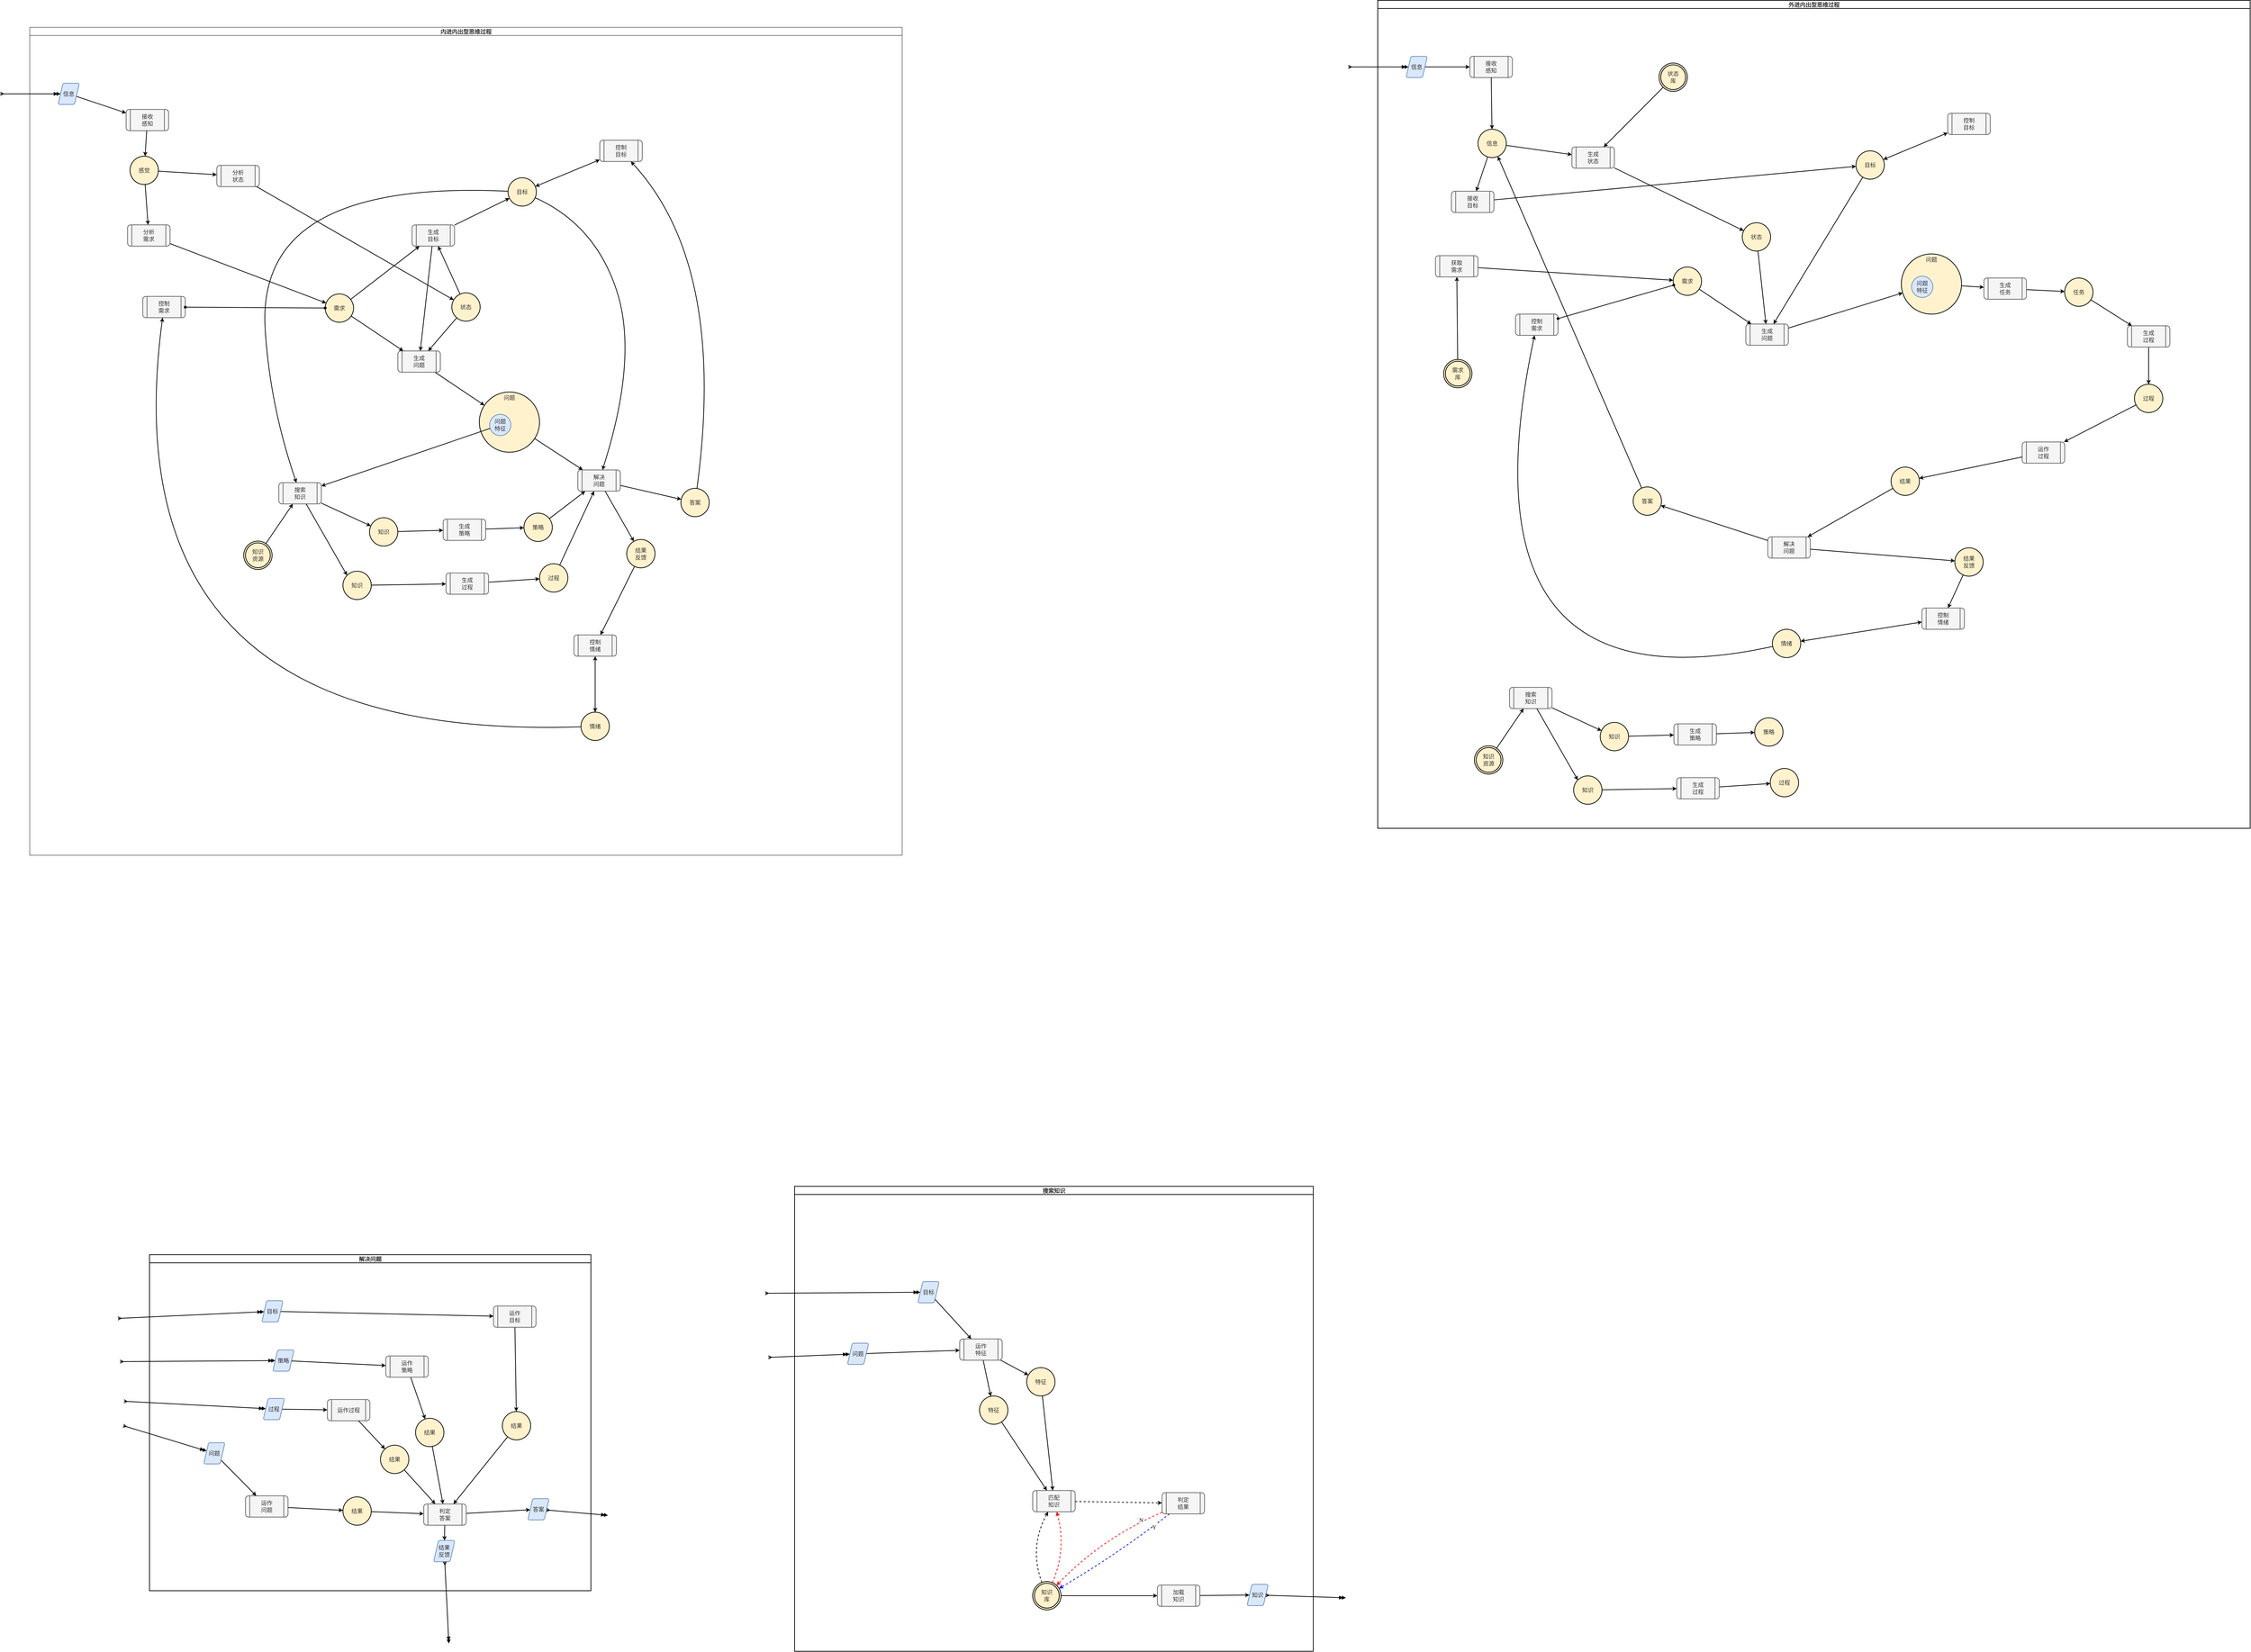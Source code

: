 <mxfile version="20.2.3" type="device" pages="6"><diagram name="分析问题过程-220802" id="8wZ_EZsvzLOPN4eUJjSS"><mxGraphModel dx="866" dy="2437" grid="0" gridSize="10" guides="1" tooltips="1" connect="1" arrows="1" fold="1" page="0" pageScale="1" pageWidth="1169" pageHeight="827" background="none" math="0" shadow="0"><root><mxCell id="dmeJSBBvfGve9bIcIyyQ-0"/><mxCell id="dmeJSBBvfGve9bIcIyyQ-1" parent="dmeJSBBvfGve9bIcIyyQ-0"/><mxCell id="FbJV6HwK2vqQPvXDyn6q-45" value="内进内出型思维过程" style="swimlane;fontFamily=Times New Roman;fontSize=16;fontColor=#333333;strokeColor=default;strokeWidth=1;movable=0;portConstraintRotation=0;fillColor=none;swimlaneFillColor=none;rotatable=0;cloneable=0;moveCells=0;glass=0;swimlaneLine=1;fillStyle=zigzag-line;gradientColor=none;" parent="dmeJSBBvfGve9bIcIyyQ-1" vertex="1"><mxGeometry x="1550" y="-918" width="2462.64" height="2338" as="geometry"><mxRectangle x="1486" y="-600" width="104" height="23" as="alternateBounds"/></mxGeometry></mxCell><mxCell id="FbJV6HwK2vqQPvXDyn6q-4" value="问题" style="ellipse;whiteSpace=wrap;html=1;aspect=fixed;fontFamily=Times New Roman;fontSize=16;fontColor=#333333;align=center;strokeColor=default;fillColor=#fff2cc;strokeWidth=2;rotatable=0;resizable=1;container=1;verticalAlign=top;treeFolding=0;treeMoving=0;movable=1;" parent="FbJV6HwK2vqQPvXDyn6q-45" vertex="1"><mxGeometry x="1269" y="1030" width="170" height="170" as="geometry"><mxRectangle x="1241" y="976" width="51" height="18" as="alternateBounds"/></mxGeometry></mxCell><mxCell id="FbJV6HwK2vqQPvXDyn6q-6" value="问题&lt;br style=&quot;font-size: 16px;&quot;&gt;特征" style="ellipse;whiteSpace=wrap;html=1;aspect=fixed;fontFamily=Times New Roman;fontSize=16;align=center;strokeColor=#6c8ebf;fillColor=#dae8fc;strokeWidth=2;comic=0;resizable=0;rotatable=0;connectable=1;snapToPoint=0;dropTarget=1;labelBorderColor=none;fontColor=#333333;treeFolding=0;treeMoving=0;movable=1;" parent="FbJV6HwK2vqQPvXDyn6q-4" vertex="1"><mxGeometry x="29" y="63" width="60" height="60" as="geometry"/></mxCell><mxCell id="DZxl7ySDrUZJHLj_Qp03-0" value="需求" style="ellipse;whiteSpace=wrap;html=1;aspect=fixed;fontFamily=Times New Roman;fontSize=16;fontColor=#333333;align=center;strokeColor=default;fillColor=#fff2cc;strokeWidth=2;rotatable=0;resizable=0;movable=1;" parent="FbJV6HwK2vqQPvXDyn6q-45" vertex="1"><mxGeometry x="834" y="753" width="80" height="80" as="geometry"/></mxCell><mxCell id="DZxl7ySDrUZJHLj_Qp03-1" value="状态" style="ellipse;whiteSpace=wrap;html=1;aspect=fixed;fontFamily=Times New Roman;fontSize=16;fontColor=#333333;align=center;strokeColor=#000000;fillColor=#fff2cc;strokeWidth=2;rotatable=0;resizable=0;movable=1;" parent="FbJV6HwK2vqQPvXDyn6q-45" vertex="1"><mxGeometry x="1191.32" y="750" width="80" height="80" as="geometry"/></mxCell><mxCell id="FbJV6HwK2vqQPvXDyn6q-3" style="edgeStyle=none;shape=connector;curved=1;rounded=1;orthogonalLoop=1;jettySize=auto;html=1;labelBackgroundColor=default;fontFamily=Times New Roman;fontSize=16;fontColor=#000000;startArrow=none;endArrow=classic;endFill=1;strokeColor=default;strokeWidth=2;comic=0;flowAnimation=0;" parent="FbJV6HwK2vqQPvXDyn6q-45" source="DZxl7ySDrUZJHLj_Qp03-2" target="FbJV6HwK2vqQPvXDyn6q-4" edge="1"><mxGeometry relative="1" as="geometry"><mxPoint x="1390" y="1012" as="targetPoint"/></mxGeometry></mxCell><mxCell id="DZxl7ySDrUZJHLj_Qp03-2" value="生成&lt;br style=&quot;font-size: 16px;&quot;&gt;问题" style="shape=process;whiteSpace=wrap;html=1;backgroundOutline=1;fontFamily=Times New Roman;fontSize=16;fillColor=#f5f5f5;rounded=1;strokeWidth=2;strokeColor=#666666;resizable=0;rotatable=0;comic=0;fontColor=#333333;container=0;collapsible=0;movable=1;" parent="FbJV6HwK2vqQPvXDyn6q-45" vertex="1"><mxGeometry x="1039" y="914" width="120" height="60" as="geometry"/></mxCell><mxCell id="FbJV6HwK2vqQPvXDyn6q-1" style="edgeStyle=none;shape=connector;curved=1;rounded=1;orthogonalLoop=1;jettySize=auto;html=1;labelBackgroundColor=default;fontFamily=Times New Roman;fontSize=16;fontColor=#000000;startArrow=none;endArrow=classic;endFill=1;strokeColor=default;strokeWidth=2;comic=0;flowAnimation=0;" parent="FbJV6HwK2vqQPvXDyn6q-45" source="DZxl7ySDrUZJHLj_Qp03-0" target="DZxl7ySDrUZJHLj_Qp03-2" edge="1"><mxGeometry relative="1" as="geometry"/></mxCell><mxCell id="FbJV6HwK2vqQPvXDyn6q-2" style="edgeStyle=none;shape=connector;curved=1;rounded=1;orthogonalLoop=1;jettySize=auto;html=1;labelBackgroundColor=default;fontFamily=Times New Roman;fontSize=16;fontColor=#000000;startArrow=none;endArrow=classic;endFill=1;strokeColor=default;strokeWidth=2;comic=0;flowAnimation=0;" parent="FbJV6HwK2vqQPvXDyn6q-45" source="DZxl7ySDrUZJHLj_Qp03-1" target="DZxl7ySDrUZJHLj_Qp03-2" edge="1"><mxGeometry relative="1" as="geometry"/></mxCell><mxCell id="FbJV6HwK2vqQPvXDyn6q-21" style="edgeStyle=none;shape=connector;curved=1;rounded=1;orthogonalLoop=1;jettySize=auto;html=1;labelBackgroundColor=default;fontFamily=Times New Roman;fontSize=16;fontColor=#000000;startArrow=none;endArrow=classic;endFill=1;strokeColor=default;strokeWidth=2;comic=0;flowAnimation=0;" parent="FbJV6HwK2vqQPvXDyn6q-45" source="FbJV6HwK2vqQPvXDyn6q-4" target="FbJV6HwK2vqQPvXDyn6q-19" edge="1"><mxGeometry relative="1" as="geometry"/></mxCell><mxCell id="FbJV6HwK2vqQPvXDyn6q-7" style="edgeStyle=none;shape=connector;curved=1;rounded=1;orthogonalLoop=1;jettySize=auto;html=1;labelBackgroundColor=default;fontFamily=Times New Roman;fontSize=16;fontColor=#000000;startArrow=none;endArrow=classic;endFill=1;strokeColor=default;strokeWidth=2;comic=0;flowAnimation=0;" parent="FbJV6HwK2vqQPvXDyn6q-45" source="FbJV6HwK2vqQPvXDyn6q-6" target="FbJV6HwK2vqQPvXDyn6q-8" edge="1"><mxGeometry relative="1" as="geometry"><mxPoint x="882" y="1348.5" as="targetPoint"/></mxGeometry></mxCell><UserObject label="搜索&lt;br style=&quot;font-size: 16px;&quot;&gt;知识" id="FbJV6HwK2vqQPvXDyn6q-8"><mxCell style="shape=process;whiteSpace=wrap;html=1;backgroundOutline=1;fontFamily=Times New Roman;fontSize=16;rounded=1;strokeWidth=2;resizable=1;rotatable=1;comic=0;fillColor=#f5f5f5;fontColor=#333333;strokeColor=#666666;movable=1;deletable=1;editable=1;connectable=1;" parent="FbJV6HwK2vqQPvXDyn6q-45" vertex="1"><mxGeometry x="703" y="1286" width="120" height="60" as="geometry"/></mxCell></UserObject><mxCell id="FbJV6HwK2vqQPvXDyn6q-10" style="edgeStyle=none;shape=connector;curved=1;rounded=1;orthogonalLoop=1;jettySize=auto;html=1;labelBackgroundColor=default;fontFamily=Times New Roman;fontSize=16;fontColor=#000000;startArrow=none;endArrow=classic;endFill=1;strokeColor=default;strokeWidth=2;comic=0;flowAnimation=0;" parent="FbJV6HwK2vqQPvXDyn6q-45" source="FbJV6HwK2vqQPvXDyn6q-9" target="FbJV6HwK2vqQPvXDyn6q-8" edge="1"><mxGeometry relative="1" as="geometry"/></mxCell><mxCell id="FbJV6HwK2vqQPvXDyn6q-9" value="知识&lt;br style=&quot;font-size: 16px;&quot;&gt;资源" style="ellipse;shape=doubleEllipse;whiteSpace=wrap;html=1;aspect=fixed;fontFamily=Times New Roman;fontSize=16;strokeWidth=2;fillColor=#fff2cc;strokeColor=default;resizable=0;rotatable=0;fontColor=#333333;align=center;movable=1;" parent="FbJV6HwK2vqQPvXDyn6q-45" vertex="1"><mxGeometry x="604" y="1451" width="80" height="80" as="geometry"/></mxCell><mxCell id="FbJV6HwK2vqQPvXDyn6q-14" value="知识" style="ellipse;whiteSpace=wrap;html=1;aspect=fixed;fontFamily=Times New Roman;fontSize=16;fontColor=#333333;align=center;strokeColor=default;fillColor=#fff2cc;strokeWidth=2;rotatable=0;resizable=0;movable=1;" parent="FbJV6HwK2vqQPvXDyn6q-45" vertex="1"><mxGeometry x="959" y="1385" width="80" height="80" as="geometry"/></mxCell><mxCell id="FbJV6HwK2vqQPvXDyn6q-11" style="edgeStyle=none;shape=connector;curved=1;rounded=1;orthogonalLoop=1;jettySize=auto;html=1;labelBackgroundColor=default;fontFamily=Times New Roman;fontSize=16;fontColor=#000000;startArrow=none;endArrow=classic;endFill=1;strokeColor=default;strokeWidth=2;comic=0;flowAnimation=0;" parent="FbJV6HwK2vqQPvXDyn6q-45" source="FbJV6HwK2vqQPvXDyn6q-8" target="FbJV6HwK2vqQPvXDyn6q-14" edge="1"><mxGeometry relative="1" as="geometry"><mxPoint x="1041" y="1245.5" as="targetPoint"/></mxGeometry></mxCell><mxCell id="FbJV6HwK2vqQPvXDyn6q-15" value="生成&lt;br style=&quot;font-size: 16px;&quot;&gt;策略" style="shape=process;whiteSpace=wrap;html=1;backgroundOutline=1;fontFamily=Times New Roman;fontSize=16;fillColor=#f5f5f5;rounded=1;strokeWidth=2;strokeColor=#666666;resizable=0;rotatable=0;comic=0;fontColor=#333333;container=0;collapsible=0;movable=1;" parent="FbJV6HwK2vqQPvXDyn6q-45" vertex="1"><mxGeometry x="1167" y="1389" width="120" height="60" as="geometry"/></mxCell><mxCell id="FbJV6HwK2vqQPvXDyn6q-16" style="edgeStyle=none;shape=connector;curved=1;rounded=1;orthogonalLoop=1;jettySize=auto;html=1;labelBackgroundColor=default;fontFamily=Times New Roman;fontSize=16;fontColor=#000000;startArrow=none;endArrow=classic;endFill=1;strokeColor=default;strokeWidth=2;comic=0;flowAnimation=0;" parent="FbJV6HwK2vqQPvXDyn6q-45" source="FbJV6HwK2vqQPvXDyn6q-14" target="FbJV6HwK2vqQPvXDyn6q-15" edge="1"><mxGeometry relative="1" as="geometry"/></mxCell><mxCell id="FbJV6HwK2vqQPvXDyn6q-18" value="策略" style="ellipse;whiteSpace=wrap;html=1;aspect=fixed;fontFamily=Times New Roman;fontSize=16;fontColor=#333333;align=center;strokeColor=default;fillColor=#fff2cc;strokeWidth=2;rotatable=0;resizable=0;movable=1;" parent="FbJV6HwK2vqQPvXDyn6q-45" vertex="1"><mxGeometry x="1395" y="1372" width="80" height="80" as="geometry"/></mxCell><mxCell id="FbJV6HwK2vqQPvXDyn6q-17" style="edgeStyle=none;shape=connector;curved=1;rounded=1;orthogonalLoop=1;jettySize=auto;html=1;labelBackgroundColor=default;fontFamily=Times New Roman;fontSize=16;fontColor=#000000;startArrow=none;endArrow=classic;endFill=1;strokeColor=default;strokeWidth=2;comic=0;flowAnimation=0;" parent="FbJV6HwK2vqQPvXDyn6q-45" source="FbJV6HwK2vqQPvXDyn6q-15" target="FbJV6HwK2vqQPvXDyn6q-18" edge="1"><mxGeometry relative="1" as="geometry"><mxPoint x="1467" y="1284.5" as="targetPoint"/></mxGeometry></mxCell><mxCell id="FbJV6HwK2vqQPvXDyn6q-19" value="解决&lt;br style=&quot;font-size: 16px;&quot;&gt;问题" style="shape=process;whiteSpace=wrap;html=1;backgroundOutline=1;fontFamily=Times New Roman;fontSize=16;rounded=1;strokeWidth=2;resizable=0;rotatable=0;comic=0;fillColor=#f5f5f5;fontColor=#333333;strokeColor=#666666;movable=1;" parent="FbJV6HwK2vqQPvXDyn6q-45" vertex="1"><mxGeometry x="1547" y="1250" width="120" height="60" as="geometry"/></mxCell><mxCell id="FbJV6HwK2vqQPvXDyn6q-20" style="edgeStyle=none;shape=connector;curved=1;rounded=1;orthogonalLoop=1;jettySize=auto;html=1;labelBackgroundColor=default;fontFamily=Times New Roman;fontSize=16;fontColor=#000000;startArrow=none;endArrow=classic;endFill=1;strokeColor=default;strokeWidth=2;comic=0;flowAnimation=0;" parent="FbJV6HwK2vqQPvXDyn6q-45" source="FbJV6HwK2vqQPvXDyn6q-18" target="FbJV6HwK2vqQPvXDyn6q-19" edge="1"><mxGeometry relative="1" as="geometry"/></mxCell><mxCell id="FbJV6HwK2vqQPvXDyn6q-25" style="edgeStyle=none;shape=connector;rounded=1;orthogonalLoop=1;jettySize=auto;html=1;labelBackgroundColor=default;fontFamily=Times New Roman;fontSize=16;fontColor=default;startArrow=none;endArrow=classic;endFill=1;strokeColor=default;strokeWidth=2;curved=1;comic=0;flowAnimation=0;" parent="FbJV6HwK2vqQPvXDyn6q-45" source="FbJV6HwK2vqQPvXDyn6q-19" target="FbJV6HwK2vqQPvXDyn6q-26" edge="1"><mxGeometry relative="1" as="geometry"><mxPoint x="1890" y="1454" as="targetPoint"/><mxPoint x="1770" y="1454" as="sourcePoint"/></mxGeometry></mxCell><mxCell id="FbJV6HwK2vqQPvXDyn6q-26" value="答案" style="ellipse;whiteSpace=wrap;html=1;aspect=fixed;fontFamily=Times New Roman;fontSize=16;fontColor=#333333;align=center;strokeColor=default;fillColor=#fff2cc;strokeWidth=2;rotatable=0;resizable=0;movable=1;" parent="FbJV6HwK2vqQPvXDyn6q-45" vertex="1"><mxGeometry x="1838" y="1302" width="80" height="80" as="geometry"/></mxCell><mxCell id="FbJV6HwK2vqQPvXDyn6q-28" style="edgeStyle=none;shape=connector;curved=1;rounded=1;orthogonalLoop=1;jettySize=auto;html=1;labelBackgroundColor=default;fontFamily=Times New Roman;fontSize=16;fontColor=default;startArrow=none;endArrow=classic;endFill=1;strokeColor=default;strokeWidth=2;comic=0;flowAnimation=0;" parent="FbJV6HwK2vqQPvXDyn6q-45" source="FbJV6HwK2vqQPvXDyn6q-26" target="aJHo9oLQRydI_SlzIqtA-0" edge="1"><mxGeometry relative="1" as="geometry"><mxPoint x="1954" y="980" as="targetPoint"/><Array as="points"><mxPoint x="1968" y="672"/></Array></mxGeometry></mxCell><mxCell id="iAv782lz0ent1UUUR4As-18" style="edgeStyle=none;shape=connector;curved=1;rounded=1;comic=0;orthogonalLoop=1;jettySize=auto;html=1;labelBackgroundColor=default;fontFamily=Times New Roman;fontSize=16;fontColor=#333333;startArrow=none;endArrow=classic;endFill=1;strokeColor=default;strokeWidth=2;" parent="FbJV6HwK2vqQPvXDyn6q-45" source="FbJV6HwK2vqQPvXDyn6q-32" target="DZxl7ySDrUZJHLj_Qp03-2" edge="1"><mxGeometry relative="1" as="geometry"/></mxCell><mxCell id="FbJV6HwK2vqQPvXDyn6q-32" value="生成&lt;br style=&quot;font-size: 16px;&quot;&gt;目标" style="shape=process;whiteSpace=wrap;html=1;backgroundOutline=1;fontFamily=Times New Roman;fontSize=16;fillColor=#f5f5f5;rounded=1;strokeWidth=2;strokeColor=#666666;resizable=0;rotatable=0;comic=0;fontColor=#333333;container=0;collapsible=0;movable=1;" parent="FbJV6HwK2vqQPvXDyn6q-45" vertex="1"><mxGeometry x="1079" y="558" width="120" height="60" as="geometry"/></mxCell><mxCell id="FbJV6HwK2vqQPvXDyn6q-33" style="edgeStyle=none;shape=connector;curved=1;rounded=1;orthogonalLoop=1;jettySize=auto;html=1;labelBackgroundColor=default;fontFamily=Times New Roman;fontSize=16;fontColor=default;startArrow=none;endArrow=classic;endFill=1;strokeColor=default;strokeWidth=2;comic=0;flowAnimation=0;" parent="FbJV6HwK2vqQPvXDyn6q-45" source="DZxl7ySDrUZJHLj_Qp03-0" target="FbJV6HwK2vqQPvXDyn6q-32" edge="1"><mxGeometry relative="1" as="geometry"/></mxCell><mxCell id="FbJV6HwK2vqQPvXDyn6q-34" style="edgeStyle=none;shape=connector;curved=1;rounded=1;orthogonalLoop=1;jettySize=auto;html=1;labelBackgroundColor=default;fontFamily=Times New Roman;fontSize=16;fontColor=default;startArrow=none;endArrow=classic;endFill=1;strokeColor=default;strokeWidth=2;comic=0;flowAnimation=0;" parent="FbJV6HwK2vqQPvXDyn6q-45" source="DZxl7ySDrUZJHLj_Qp03-1" target="FbJV6HwK2vqQPvXDyn6q-32" edge="1"><mxGeometry relative="1" as="geometry"/></mxCell><mxCell id="FbJV6HwK2vqQPvXDyn6q-37" style="edgeStyle=none;shape=connector;curved=1;rounded=1;orthogonalLoop=1;jettySize=auto;html=1;labelBackgroundColor=default;fontFamily=Times New Roman;fontSize=16;fontColor=default;startArrow=none;endArrow=classic;endFill=1;strokeColor=default;strokeWidth=2;comic=0;flowAnimation=0;" parent="FbJV6HwK2vqQPvXDyn6q-45" source="FbJV6HwK2vqQPvXDyn6q-35" target="FbJV6HwK2vqQPvXDyn6q-8" edge="1"><mxGeometry relative="1" as="geometry"><Array as="points"><mxPoint x="995" y="446"/><mxPoint x="651" y="638"/><mxPoint x="678" y="1068"/></Array></mxGeometry></mxCell><mxCell id="FbJV6HwK2vqQPvXDyn6q-38" style="edgeStyle=none;shape=connector;curved=1;rounded=1;orthogonalLoop=1;jettySize=auto;html=1;labelBackgroundColor=default;fontFamily=Times New Roman;fontSize=16;fontColor=default;startArrow=none;endArrow=classic;endFill=1;strokeColor=default;strokeWidth=2;comic=0;flowAnimation=0;" parent="FbJV6HwK2vqQPvXDyn6q-45" source="FbJV6HwK2vqQPvXDyn6q-35" target="FbJV6HwK2vqQPvXDyn6q-19" edge="1"><mxGeometry relative="1" as="geometry"><Array as="points"><mxPoint x="1596" y="557"/><mxPoint x="1718" y="932"/></Array></mxGeometry></mxCell><mxCell id="aJHo9oLQRydI_SlzIqtA-1" style="edgeStyle=none;shape=connector;curved=1;rounded=1;orthogonalLoop=1;jettySize=auto;html=1;labelBackgroundColor=default;fontFamily=Times New Roman;fontSize=16;fontColor=default;startArrow=classic;startFill=1;endArrow=classic;endFill=1;strokeColor=default;strokeWidth=2;comic=0;flowAnimation=0;" parent="FbJV6HwK2vqQPvXDyn6q-45" source="FbJV6HwK2vqQPvXDyn6q-35" target="aJHo9oLQRydI_SlzIqtA-0" edge="1"><mxGeometry relative="1" as="geometry"/></mxCell><mxCell id="FbJV6HwK2vqQPvXDyn6q-35" value="目标" style="ellipse;whiteSpace=wrap;html=1;aspect=fixed;fontFamily=Times New Roman;fontSize=16;fontColor=#333333;align=center;strokeColor=default;fillColor=#fff2cc;strokeWidth=2;rotatable=0;resizable=0;movable=1;" parent="FbJV6HwK2vqQPvXDyn6q-45" vertex="1"><mxGeometry x="1350" y="425" width="80" height="80" as="geometry"/></mxCell><mxCell id="FbJV6HwK2vqQPvXDyn6q-36" style="edgeStyle=none;shape=connector;curved=1;rounded=1;orthogonalLoop=1;jettySize=auto;html=1;labelBackgroundColor=default;fontFamily=Times New Roman;fontSize=16;fontColor=default;startArrow=none;endArrow=classic;endFill=1;strokeColor=default;strokeWidth=2;comic=0;flowAnimation=0;" parent="FbJV6HwK2vqQPvXDyn6q-45" source="FbJV6HwK2vqQPvXDyn6q-32" target="FbJV6HwK2vqQPvXDyn6q-35" edge="1"><mxGeometry relative="1" as="geometry"/></mxCell><mxCell id="FbJV6HwK2vqQPvXDyn6q-40" value="结果&lt;br style=&quot;font-size: 16px;&quot;&gt;反馈" style="ellipse;whiteSpace=wrap;html=1;aspect=fixed;fontFamily=Times New Roman;fontSize=16;fontColor=#333333;align=center;strokeColor=default;fillColor=#fff2cc;strokeWidth=2;rotatable=0;resizable=0;movable=1;" parent="FbJV6HwK2vqQPvXDyn6q-45" vertex="1"><mxGeometry x="1685" y="1446.5" width="80" height="80" as="geometry"/></mxCell><mxCell id="FbJV6HwK2vqQPvXDyn6q-39" style="edgeStyle=none;shape=connector;curved=1;rounded=1;orthogonalLoop=1;jettySize=auto;html=1;labelBackgroundColor=default;fontFamily=Times New Roman;fontSize=16;fontColor=default;startArrow=none;endArrow=classic;endFill=1;strokeColor=default;strokeWidth=2;comic=0;flowAnimation=0;" parent="FbJV6HwK2vqQPvXDyn6q-45" source="FbJV6HwK2vqQPvXDyn6q-19" target="FbJV6HwK2vqQPvXDyn6q-40" edge="1"><mxGeometry relative="1" as="geometry"><mxPoint x="1725" y="1486.5" as="targetPoint"/></mxGeometry></mxCell><mxCell id="FbJV6HwK2vqQPvXDyn6q-41" value="控制&lt;br style=&quot;font-size: 16px;&quot;&gt;情绪" style="shape=process;whiteSpace=wrap;html=1;backgroundOutline=1;fontFamily=Times New Roman;fontSize=16;rounded=1;strokeWidth=2;resizable=0;rotatable=0;comic=0;fillColor=#f5f5f5;fontColor=#333333;strokeColor=#666666;movable=1;" parent="FbJV6HwK2vqQPvXDyn6q-45" vertex="1"><mxGeometry x="1536" y="1716" width="120" height="60" as="geometry"/></mxCell><mxCell id="FbJV6HwK2vqQPvXDyn6q-42" style="edgeStyle=none;shape=connector;curved=1;rounded=1;orthogonalLoop=1;jettySize=auto;html=1;labelBackgroundColor=default;fontFamily=Times New Roman;fontSize=16;fontColor=default;startArrow=none;endArrow=classic;endFill=1;strokeColor=default;strokeWidth=2;comic=0;flowAnimation=0;" parent="FbJV6HwK2vqQPvXDyn6q-45" source="FbJV6HwK2vqQPvXDyn6q-40" target="FbJV6HwK2vqQPvXDyn6q-41" edge="1"><mxGeometry relative="1" as="geometry"/></mxCell><mxCell id="FbJV6HwK2vqQPvXDyn6q-43" value="情绪" style="ellipse;whiteSpace=wrap;html=1;aspect=fixed;fontFamily=Times New Roman;fontSize=16;fontColor=#333333;align=center;strokeColor=default;fillColor=#fff2cc;strokeWidth=2;rotatable=0;resizable=0;movable=1;" parent="FbJV6HwK2vqQPvXDyn6q-45" vertex="1"><mxGeometry x="1556" y="1934" width="80" height="80" as="geometry"/></mxCell><mxCell id="FbJV6HwK2vqQPvXDyn6q-44" style="edgeStyle=none;shape=connector;curved=1;rounded=1;orthogonalLoop=1;jettySize=auto;html=1;labelBackgroundColor=default;fontFamily=Times New Roman;fontSize=16;fontColor=default;startArrow=classic;endArrow=classic;endFill=1;strokeColor=default;strokeWidth=2;startFill=1;comic=0;flowAnimation=0;" parent="FbJV6HwK2vqQPvXDyn6q-45" source="FbJV6HwK2vqQPvXDyn6q-41" target="FbJV6HwK2vqQPvXDyn6q-43" edge="1"><mxGeometry relative="1" as="geometry"/></mxCell><mxCell id="aJHo9oLQRydI_SlzIqtA-0" value="控制&lt;br style=&quot;font-size: 16px;&quot;&gt;目标" style="shape=process;whiteSpace=wrap;html=1;backgroundOutline=1;fontFamily=Times New Roman;fontSize=16;fillColor=#f5f5f5;rounded=1;strokeWidth=2;strokeColor=#666666;resizable=0;rotatable=0;comic=0;fontColor=#333333;container=0;collapsible=0;movable=1;" parent="FbJV6HwK2vqQPvXDyn6q-45" vertex="1"><mxGeometry x="1609" y="319" width="120" height="60" as="geometry"/></mxCell><mxCell id="aJHo9oLQRydI_SlzIqtA-3" value="控制&lt;br style=&quot;font-size: 16px;&quot;&gt;需求" style="shape=process;whiteSpace=wrap;html=1;backgroundOutline=1;fontFamily=Times New Roman;fontSize=16;fillColor=#f5f5f5;rounded=1;strokeWidth=2;strokeColor=#666666;resizable=0;rotatable=0;comic=0;fontColor=#333333;container=0;collapsible=0;movable=1;" parent="FbJV6HwK2vqQPvXDyn6q-45" vertex="1"><mxGeometry x="319" y="760" width="120" height="60" as="geometry"/></mxCell><mxCell id="aJHo9oLQRydI_SlzIqtA-2" style="edgeStyle=none;shape=connector;curved=1;rounded=1;orthogonalLoop=1;jettySize=auto;html=1;labelBackgroundColor=default;fontFamily=Times New Roman;fontSize=16;fontColor=default;startArrow=none;startFill=0;endArrow=classic;endFill=1;strokeColor=default;strokeWidth=2;comic=0;flowAnimation=0;" parent="FbJV6HwK2vqQPvXDyn6q-45" source="FbJV6HwK2vqQPvXDyn6q-43" target="aJHo9oLQRydI_SlzIqtA-3" edge="1"><mxGeometry relative="1" as="geometry"><mxPoint x="395.765" y="1233.059" as="targetPoint"/><Array as="points"><mxPoint x="214" y="2021"/></Array></mxGeometry></mxCell><mxCell id="aJHo9oLQRydI_SlzIqtA-4" style="edgeStyle=none;shape=connector;curved=1;rounded=1;orthogonalLoop=1;jettySize=auto;html=1;labelBackgroundColor=default;fontFamily=Times New Roman;fontSize=16;fontColor=default;startArrow=oval;startFill=1;endArrow=oval;endFill=1;strokeColor=default;strokeWidth=2;comic=0;flowAnimation=0;" parent="FbJV6HwK2vqQPvXDyn6q-45" source="aJHo9oLQRydI_SlzIqtA-3" target="DZxl7ySDrUZJHLj_Qp03-0" edge="1"><mxGeometry relative="1" as="geometry"/></mxCell><mxCell id="qrRt3Z9p1lwk-0FJdtp2-9" value="&lt;font style=&quot;font-size: 16px;&quot;&gt;感觉&lt;/font&gt;" style="ellipse;whiteSpace=wrap;html=1;aspect=fixed;fontFamily=Times New Roman;fontSize=12;fontColor=#333333;align=center;strokeColor=default;fillColor=#fff2cc;strokeWidth=2;rotatable=0;resizable=0;movable=1;" parent="FbJV6HwK2vqQPvXDyn6q-45" vertex="1"><mxGeometry x="283" y="364" width="80" height="80" as="geometry"/></mxCell><mxCell id="qrRt3Z9p1lwk-0FJdtp2-10" value="接收&lt;br style=&quot;font-size: 16px;&quot;&gt;感知" style="shape=process;whiteSpace=wrap;html=1;backgroundOutline=1;fontFamily=Times New Roman;fontSize=16;fillColor=#f5f5f5;rounded=1;strokeWidth=2;strokeColor=#666666;resizable=0;rotatable=0;comic=0;fontColor=#333333;movable=1;" parent="FbJV6HwK2vqQPvXDyn6q-45" vertex="1"><mxGeometry x="272" y="232" width="120" height="60" as="geometry"/></mxCell><mxCell id="qrRt3Z9p1lwk-0FJdtp2-11" value="分析&lt;br style=&quot;font-size: 16px;&quot;&gt;需求" style="shape=process;whiteSpace=wrap;html=1;backgroundOutline=1;fontFamily=Times New Roman;fontSize=16;fillColor=#f5f5f5;rounded=1;strokeWidth=2;strokeColor=#666666;resizable=0;rotatable=0;comic=0;fontColor=#333333;movable=1;" parent="FbJV6HwK2vqQPvXDyn6q-45" vertex="1"><mxGeometry x="276" y="558" width="120" height="60" as="geometry"/></mxCell><mxCell id="qrRt3Z9p1lwk-0FJdtp2-12" value="分析&lt;br style=&quot;font-size: 16px;&quot;&gt;状态" style="shape=process;whiteSpace=wrap;html=1;backgroundOutline=1;fontFamily=Times New Roman;fontSize=16;fillColor=#f5f5f5;rounded=1;strokeWidth=2;strokeColor=#666666;resizable=0;rotatable=0;comic=0;fontColor=#333333;movable=1;" parent="FbJV6HwK2vqQPvXDyn6q-45" vertex="1"><mxGeometry x="528" y="390" width="120" height="60" as="geometry"/></mxCell><mxCell id="qrRt3Z9p1lwk-0FJdtp2-13" style="edgeStyle=none;shape=connector;curved=1;rounded=1;orthogonalLoop=1;jettySize=auto;html=1;labelBackgroundColor=default;fontFamily=Times New Roman;fontSize=11;fontColor=default;startArrow=none;endArrow=classic;strokeColor=default;strokeWidth=2;comic=0;flowAnimation=0;" parent="FbJV6HwK2vqQPvXDyn6q-45" source="qrRt3Z9p1lwk-0FJdtp2-11" target="DZxl7ySDrUZJHLj_Qp03-0" edge="1"><mxGeometry relative="1" as="geometry"><mxPoint x="96.942" y="622" as="sourcePoint"/><mxPoint x="86.77" y="686.001" as="targetPoint"/></mxGeometry></mxCell><mxCell id="qrRt3Z9p1lwk-0FJdtp2-15" style="edgeStyle=none;shape=connector;curved=1;rounded=1;orthogonalLoop=1;jettySize=auto;html=1;labelBackgroundColor=default;fontFamily=Times New Roman;fontSize=11;fontColor=default;startArrow=none;endArrow=classic;strokeColor=default;strokeWidth=2;comic=0;flowAnimation=0;" parent="FbJV6HwK2vqQPvXDyn6q-45" source="qrRt3Z9p1lwk-0FJdtp2-12" target="DZxl7ySDrUZJHLj_Qp03-1" edge="1"><mxGeometry relative="1" as="geometry"><mxPoint x="572.232" y="450" as="sourcePoint"/><mxPoint x="604" y="666" as="targetPoint"/></mxGeometry></mxCell><mxCell id="qrRt3Z9p1lwk-0FJdtp2-18" style="edgeStyle=none;shape=connector;curved=1;orthogonalLoop=1;jettySize=auto;html=1;labelBackgroundColor=default;fontFamily=Times New Roman;fontSize=11;fontColor=#000000;startArrow=none;endArrow=classic;endFill=1;strokeColor=default;strokeWidth=2;comic=0;flowAnimation=0;" parent="FbJV6HwK2vqQPvXDyn6q-45" source="qrRt3Z9p1lwk-0FJdtp2-9" target="qrRt3Z9p1lwk-0FJdtp2-12" edge="1"><mxGeometry relative="1" as="geometry"><mxPoint x="531" y="408.168" as="targetPoint"/></mxGeometry></mxCell><mxCell id="qrRt3Z9p1lwk-0FJdtp2-19" style="edgeStyle=none;shape=connector;curved=1;orthogonalLoop=1;jettySize=auto;html=1;labelBackgroundColor=default;fontFamily=Times New Roman;fontSize=11;fontColor=#000000;startArrow=none;endArrow=classic;endFill=1;strokeColor=default;strokeWidth=2;comic=0;flowAnimation=0;" parent="FbJV6HwK2vqQPvXDyn6q-45" source="qrRt3Z9p1lwk-0FJdtp2-9" target="qrRt3Z9p1lwk-0FJdtp2-11" edge="1"><mxGeometry relative="1" as="geometry"/></mxCell><mxCell id="qrRt3Z9p1lwk-0FJdtp2-20" style="edgeStyle=none;shape=connector;curved=1;orthogonalLoop=1;jettySize=auto;html=1;labelBackgroundColor=default;fontFamily=Times New Roman;fontSize=11;fontColor=#000000;startArrow=none;endArrow=classic;endFill=1;strokeColor=default;strokeWidth=2;comic=0;flowAnimation=0;" parent="FbJV6HwK2vqQPvXDyn6q-45" source="qrRt3Z9p1lwk-0FJdtp2-10" target="qrRt3Z9p1lwk-0FJdtp2-9" edge="1"><mxGeometry relative="1" as="geometry"/></mxCell><mxCell id="qrRt3Z9p1lwk-0FJdtp2-17" style="edgeStyle=none;shape=connector;curved=1;orthogonalLoop=1;jettySize=auto;html=1;labelBackgroundColor=default;fontFamily=Times New Roman;fontSize=11;fontColor=#000000;startArrow=none;endArrow=classic;endFill=1;strokeColor=default;strokeWidth=2;comic=0;flowAnimation=0;" parent="FbJV6HwK2vqQPvXDyn6q-45" source="qrRt3Z9p1lwk-0FJdtp2-25" target="qrRt3Z9p1lwk-0FJdtp2-10" edge="1"><mxGeometry relative="1" as="geometry"><mxPoint x="348" y="314" as="targetPoint"/><mxPoint x="113.235" y="192.152" as="sourcePoint"/></mxGeometry></mxCell><mxCell id="qrRt3Z9p1lwk-0FJdtp2-25" value="信息" style="shape=parallelogram;html=1;strokeWidth=2;perimeter=parallelogramPerimeter;whiteSpace=wrap;rounded=1;arcSize=12;size=0.23;fontFamily=Times New Roman;fontSize=16;align=center;strokeColor=#6c8ebf;fillColor=#dae8fc;glass=0;fontColor=#333333;resizable=0;rotatable=0;movable=1;" parent="FbJV6HwK2vqQPvXDyn6q-45" vertex="1"><mxGeometry x="80" y="158" width="60" height="60" as="geometry"/></mxCell><mxCell id="qrRt3Z9p1lwk-0FJdtp2-26" style="edgeStyle=none;shape=connector;curved=1;rounded=1;orthogonalLoop=1;jettySize=auto;html=1;labelBackgroundColor=default;fontFamily=Times New Roman;fontSize=11;fontColor=default;startArrow=ERmany;startFill=0;endArrow=doubleBlock;endFill=1;strokeColor=default;strokeWidth=2;comic=0;flowAnimation=0;" parent="FbJV6HwK2vqQPvXDyn6q-45" target="qrRt3Z9p1lwk-0FJdtp2-25" edge="1"><mxGeometry relative="1" as="geometry"><mxPoint x="-223.372" y="240" as="targetPoint"/><mxPoint x="-83" y="188" as="sourcePoint"/></mxGeometry></mxCell><mxCell id="VTuNhJxy6j5m4BFRWQj3-4" style="edgeStyle=none;shape=connector;rounded=1;orthogonalLoop=1;jettySize=auto;html=1;labelBackgroundColor=default;fontFamily=Times New Roman;fontSize=16;fontColor=#000000;startArrow=none;endArrow=classic;endFill=1;strokeColor=default;strokeWidth=2;comic=0;flowAnimation=0;" parent="FbJV6HwK2vqQPvXDyn6q-45" source="VTuNhJxy6j5m4BFRWQj3-1" target="VTuNhJxy6j5m4BFRWQj3-2" edge="1"><mxGeometry relative="1" as="geometry"/></mxCell><mxCell id="VTuNhJxy6j5m4BFRWQj3-1" value="知识" style="ellipse;whiteSpace=wrap;html=1;aspect=fixed;fontFamily=Times New Roman;fontSize=16;fontColor=#333333;align=center;strokeColor=default;fillColor=#fff2cc;strokeWidth=2;rotatable=0;resizable=0;movable=1;" parent="FbJV6HwK2vqQPvXDyn6q-45" vertex="1"><mxGeometry x="884" y="1536" width="80" height="80" as="geometry"/></mxCell><mxCell id="VTuNhJxy6j5m4BFRWQj3-0" style="rounded=1;orthogonalLoop=1;jettySize=auto;html=1;fontSize=16;fontFamily=Times New Roman;fontColor=#000000;startArrow=none;endFill=1;strokeWidth=2;entryX=0;entryY=0;entryDx=0;entryDy=0;comic=0;flowAnimation=0;" parent="FbJV6HwK2vqQPvXDyn6q-45" source="FbJV6HwK2vqQPvXDyn6q-8" target="VTuNhJxy6j5m4BFRWQj3-1" edge="1"><mxGeometry relative="1" as="geometry"><mxPoint x="867" y="1502.667" as="targetPoint"/></mxGeometry></mxCell><mxCell id="VTuNhJxy6j5m4BFRWQj3-5" style="edgeStyle=none;shape=connector;rounded=1;orthogonalLoop=1;jettySize=auto;html=1;labelBackgroundColor=default;fontFamily=Times New Roman;fontSize=16;fontColor=#000000;startArrow=none;endArrow=classic;endFill=1;strokeColor=default;strokeWidth=2;comic=0;flowAnimation=0;" parent="FbJV6HwK2vqQPvXDyn6q-45" source="VTuNhJxy6j5m4BFRWQj3-2" target="VTuNhJxy6j5m4BFRWQj3-3" edge="1"><mxGeometry relative="1" as="geometry"/></mxCell><mxCell id="VTuNhJxy6j5m4BFRWQj3-2" value="生成&lt;br style=&quot;font-size: 16px;&quot;&gt;过程" style="shape=process;whiteSpace=wrap;html=1;backgroundOutline=1;fontFamily=Times New Roman;fontSize=16;fillColor=#f5f5f5;rounded=1;strokeWidth=2;strokeColor=#666666;resizable=0;rotatable=0;comic=0;fontColor=#333333;container=0;collapsible=0;movable=1;" parent="FbJV6HwK2vqQPvXDyn6q-45" vertex="1"><mxGeometry x="1175" y="1541" width="120" height="60" as="geometry"/></mxCell><mxCell id="VTuNhJxy6j5m4BFRWQj3-6" style="edgeStyle=none;shape=connector;rounded=1;orthogonalLoop=1;jettySize=auto;html=1;labelBackgroundColor=default;fontFamily=Times New Roman;fontSize=16;fontColor=#000000;startArrow=none;endArrow=classic;endFill=1;strokeColor=default;strokeWidth=2;comic=0;flowAnimation=0;" parent="FbJV6HwK2vqQPvXDyn6q-45" source="VTuNhJxy6j5m4BFRWQj3-3" target="FbJV6HwK2vqQPvXDyn6q-19" edge="1"><mxGeometry relative="1" as="geometry"/></mxCell><mxCell id="VTuNhJxy6j5m4BFRWQj3-3" value="过程" style="ellipse;whiteSpace=wrap;html=1;aspect=fixed;fontFamily=Times New Roman;fontSize=16;fontColor=#333333;align=center;strokeColor=default;fillColor=#fff2cc;strokeWidth=2;rotatable=0;resizable=0;movable=1;" parent="FbJV6HwK2vqQPvXDyn6q-45" vertex="1"><mxGeometry x="1439" y="1515" width="80" height="80" as="geometry"/></mxCell><mxCell id="MnoAU3YotO8F08dM1sJg-0" value="解决问题" style="swimlane;fontFamily=Times New Roman;fontSize=16;fontColor=#333333;strokeColor=#000000;strokeWidth=2;movable=1;portConstraintRotation=0;fillColor=none;swimlaneFillColor=none;rotatable=0;cloneable=0;moveCells=0;" parent="dmeJSBBvfGve9bIcIyyQ-1" vertex="1"><mxGeometry x="1888" y="2548" width="1246" height="949" as="geometry"><mxRectangle x="1640" y="2502" width="104" height="23" as="alternateBounds"/></mxGeometry></mxCell><mxCell id="MnoAU3YotO8F08dM1sJg-43" value="运作&lt;br style=&quot;font-size: 16px;&quot;&gt;问题" style="shape=process;whiteSpace=wrap;html=1;backgroundOutline=1;fontFamily=Times New Roman;fontSize=16;rounded=1;strokeWidth=2;resizable=0;rotatable=0;comic=0;fillColor=#f5f5f5;fontColor=#333333;strokeColor=#666666;movable=1;" parent="MnoAU3YotO8F08dM1sJg-0" vertex="1"><mxGeometry x="271" y="681" width="120" height="60" as="geometry"/></mxCell><mxCell id="MnoAU3YotO8F08dM1sJg-44" value="策略" style="shape=parallelogram;html=1;strokeWidth=2;perimeter=parallelogramPerimeter;whiteSpace=wrap;rounded=1;arcSize=12;size=0.23;fontFamily=Times New Roman;fontSize=16;align=center;strokeColor=#6c8ebf;fillColor=#dae8fc;movable=1;fontColor=#333333;" parent="MnoAU3YotO8F08dM1sJg-0" vertex="1"><mxGeometry x="348" y="269" width="60" height="60" as="geometry"/></mxCell><mxCell id="MnoAU3YotO8F08dM1sJg-48" style="edgeStyle=none;shape=connector;rounded=1;orthogonalLoop=1;jettySize=auto;html=1;labelBackgroundColor=default;fontFamily=Times New Roman;fontSize=16;fontColor=default;startArrow=none;endArrow=classic;endFill=1;strokeColor=default;strokeWidth=2;align=center;startFill=1;comic=0;flowAnimation=0;" parent="MnoAU3YotO8F08dM1sJg-0" source="MnoAU3YotO8F08dM1sJg-47" target="MnoAU3YotO8F08dM1sJg-43" edge="1"><mxGeometry relative="1" as="geometry"/></mxCell><mxCell id="MnoAU3YotO8F08dM1sJg-47" value="问题" style="shape=parallelogram;html=1;strokeWidth=2;perimeter=parallelogramPerimeter;whiteSpace=wrap;rounded=1;arcSize=12;size=0.23;fontFamily=Times New Roman;fontSize=16;align=center;strokeColor=#6c8ebf;fillColor=#dae8fc;movable=1;fontColor=#333333;" parent="MnoAU3YotO8F08dM1sJg-0" vertex="1"><mxGeometry x="153" y="531" width="60" height="60" as="geometry"/></mxCell><mxCell id="MnoAU3YotO8F08dM1sJg-57" style="edgeStyle=none;shape=connector;curved=1;rounded=1;orthogonalLoop=1;jettySize=auto;html=1;labelBackgroundColor=default;fontFamily=Times New Roman;fontSize=16;fontColor=default;startArrow=none;startFill=1;endArrow=classic;endFill=1;strokeColor=default;strokeWidth=2;comic=0;flowAnimation=0;" parent="MnoAU3YotO8F08dM1sJg-0" source="MnoAU3YotO8F08dM1sJg-54" target="MnoAU3YotO8F08dM1sJg-56" edge="1"><mxGeometry relative="1" as="geometry"/></mxCell><mxCell id="MnoAU3YotO8F08dM1sJg-54" value="结果" style="ellipse;whiteSpace=wrap;html=1;aspect=fixed;fontFamily=Times New Roman;fontSize=16;fontColor=#333333;align=center;strokeColor=default;fillColor=#fff2cc;strokeWidth=2;rotatable=0;resizable=0;movable=1;" parent="MnoAU3YotO8F08dM1sJg-0" vertex="1"><mxGeometry x="546" y="684" width="80" height="80" as="geometry"/></mxCell><mxCell id="MnoAU3YotO8F08dM1sJg-53" value="" style="edgeStyle=none;shape=connector;curved=1;rounded=1;orthogonalLoop=1;jettySize=auto;html=1;labelBackgroundColor=default;fontFamily=Times New Roman;fontSize=16;fontColor=default;startArrow=none;startFill=1;endArrow=classic;endFill=1;strokeColor=default;strokeWidth=2;comic=0;flowAnimation=0;" parent="MnoAU3YotO8F08dM1sJg-0" source="MnoAU3YotO8F08dM1sJg-43" target="MnoAU3YotO8F08dM1sJg-54" edge="1"><mxGeometry relative="1" as="geometry"><mxPoint x="371" y="589" as="targetPoint"/></mxGeometry></mxCell><mxCell id="MnoAU3YotO8F08dM1sJg-62" style="edgeStyle=none;shape=connector;curved=1;rounded=1;orthogonalLoop=1;jettySize=auto;html=1;labelBackgroundColor=default;fontFamily=Times New Roman;fontSize=16;fontColor=default;startArrow=none;startFill=1;endArrow=classic;endFill=1;strokeColor=default;strokeWidth=2;comic=0;flowAnimation=0;" parent="MnoAU3YotO8F08dM1sJg-0" source="MnoAU3YotO8F08dM1sJg-56" target="MnoAU3YotO8F08dM1sJg-61" edge="1"><mxGeometry relative="1" as="geometry"/></mxCell><mxCell id="MnoAU3YotO8F08dM1sJg-105" style="edgeStyle=none;shape=connector;curved=1;rounded=1;orthogonalLoop=1;jettySize=auto;html=1;labelBackgroundColor=default;fontFamily=Times New Roman;fontSize=16;fontColor=default;startArrow=none;startFill=1;endArrow=classic;endFill=1;strokeColor=default;strokeWidth=2;comic=0;flowAnimation=0;" parent="MnoAU3YotO8F08dM1sJg-0" source="MnoAU3YotO8F08dM1sJg-56" target="MnoAU3YotO8F08dM1sJg-104" edge="1"><mxGeometry relative="1" as="geometry"/></mxCell><mxCell id="MnoAU3YotO8F08dM1sJg-56" value="判定&lt;br style=&quot;font-size: 16px;&quot;&gt;答案" style="shape=process;whiteSpace=wrap;html=1;backgroundOutline=1;fontFamily=Times New Roman;fontSize=16;rounded=1;strokeWidth=2;resizable=0;rotatable=0;comic=0;fillColor=#f5f5f5;fontColor=#333333;strokeColor=#666666;movable=1;" parent="MnoAU3YotO8F08dM1sJg-0" vertex="1"><mxGeometry x="774" y="704" width="120" height="60" as="geometry"/></mxCell><mxCell id="MnoAU3YotO8F08dM1sJg-61" value="答案" style="shape=parallelogram;html=1;strokeWidth=2;perimeter=parallelogramPerimeter;whiteSpace=wrap;rounded=1;arcSize=12;size=0.23;fontFamily=Times New Roman;fontSize=16;align=center;strokeColor=#6c8ebf;fillColor=#dae8fc;rotatable=0;resizable=0;movable=1;fontColor=#333333;" parent="MnoAU3YotO8F08dM1sJg-0" vertex="1"><mxGeometry x="1068" y="689" width="60" height="60" as="geometry"/></mxCell><mxCell id="MnoAU3YotO8F08dM1sJg-85" style="edgeStyle=none;shape=connector;curved=1;rounded=1;orthogonalLoop=1;jettySize=auto;html=1;labelBackgroundColor=default;fontFamily=Times New Roman;fontSize=16;fontColor=default;startArrow=none;startFill=1;endArrow=classic;endFill=1;strokeColor=default;strokeWidth=2;comic=0;flowAnimation=0;" parent="MnoAU3YotO8F08dM1sJg-0" source="MnoAU3YotO8F08dM1sJg-69" target="MnoAU3YotO8F08dM1sJg-84" edge="1"><mxGeometry relative="1" as="geometry"/></mxCell><mxCell id="MnoAU3YotO8F08dM1sJg-69" value="运作&lt;br style=&quot;font-size: 16px;&quot;&gt;策略" style="shape=process;whiteSpace=wrap;html=1;backgroundOutline=1;fontFamily=Times New Roman;fontSize=16;rounded=1;strokeWidth=2;resizable=0;rotatable=0;comic=0;fillColor=#f5f5f5;fontColor=#333333;strokeColor=#666666;movable=1;" parent="MnoAU3YotO8F08dM1sJg-0" vertex="1"><mxGeometry x="667" y="286" width="120" height="60" as="geometry"/></mxCell><mxCell id="MnoAU3YotO8F08dM1sJg-64" style="edgeStyle=none;shape=connector;curved=1;rounded=1;orthogonalLoop=1;jettySize=auto;html=1;labelBackgroundColor=default;fontFamily=Times New Roman;fontSize=16;fontColor=default;startArrow=none;startFill=1;endArrow=classic;endFill=1;strokeColor=default;strokeWidth=2;comic=0;flowAnimation=0;" parent="MnoAU3YotO8F08dM1sJg-0" source="MnoAU3YotO8F08dM1sJg-44" target="MnoAU3YotO8F08dM1sJg-69" edge="1"><mxGeometry relative="1" as="geometry"><mxPoint x="815" y="473.444" as="targetPoint"/></mxGeometry></mxCell><mxCell id="MnoAU3YotO8F08dM1sJg-86" style="edgeStyle=none;shape=connector;curved=1;rounded=1;orthogonalLoop=1;jettySize=auto;html=1;labelBackgroundColor=default;fontFamily=Times New Roman;fontSize=16;fontColor=default;startArrow=none;startFill=1;endArrow=classic;endFill=1;strokeColor=default;strokeWidth=2;comic=0;flowAnimation=0;" parent="MnoAU3YotO8F08dM1sJg-0" source="MnoAU3YotO8F08dM1sJg-84" target="MnoAU3YotO8F08dM1sJg-56" edge="1"><mxGeometry relative="1" as="geometry"/></mxCell><mxCell id="MnoAU3YotO8F08dM1sJg-84" value="结果" style="ellipse;whiteSpace=wrap;html=1;aspect=fixed;fontFamily=Times New Roman;fontSize=16;fontColor=#333333;align=center;strokeColor=default;fillColor=#fff2cc;strokeWidth=2;rotatable=0;resizable=0;movable=1;" parent="MnoAU3YotO8F08dM1sJg-0" vertex="1"><mxGeometry x="751" y="462" width="80" height="80" as="geometry"/></mxCell><mxCell id="MnoAU3YotO8F08dM1sJg-104" value="结果&lt;br&gt;反馈" style="shape=parallelogram;html=1;strokeWidth=2;perimeter=parallelogramPerimeter;whiteSpace=wrap;rounded=1;arcSize=12;size=0.23;fontFamily=Times New Roman;fontSize=16;align=center;strokeColor=#6c8ebf;fillColor=#dae8fc;rotatable=0;resizable=0;movable=1;fontColor=#333333;" parent="MnoAU3YotO8F08dM1sJg-0" vertex="1"><mxGeometry x="802" y="807" width="60" height="60" as="geometry"/></mxCell><mxCell id="MnoAU3YotO8F08dM1sJg-107" style="edgeStyle=none;shape=connector;curved=1;rounded=1;orthogonalLoop=1;jettySize=auto;html=1;labelBackgroundColor=default;fontFamily=Times New Roman;fontSize=16;fontColor=default;startArrow=ERmany;startFill=0;endArrow=doubleBlock;endFill=1;strokeColor=default;strokeWidth=2;comic=0;flowAnimation=0;" parent="MnoAU3YotO8F08dM1sJg-0" source="MnoAU3YotO8F08dM1sJg-104" edge="1"><mxGeometry relative="1" as="geometry"><mxPoint x="845" y="1098" as="targetPoint"/><mxPoint x="684" y="931" as="sourcePoint"/></mxGeometry></mxCell><mxCell id="MnoAU3YotO8F08dM1sJg-63" style="edgeStyle=none;shape=connector;curved=1;rounded=1;orthogonalLoop=1;jettySize=auto;html=1;labelBackgroundColor=default;fontFamily=Times New Roman;fontSize=16;fontColor=default;startArrow=ERmany;startFill=0;endArrow=doubleBlock;endFill=1;strokeColor=default;strokeWidth=2;comic=0;flowAnimation=0;" parent="MnoAU3YotO8F08dM1sJg-0" source="MnoAU3YotO8F08dM1sJg-61" edge="1"><mxGeometry relative="1" as="geometry"><mxPoint x="1294" y="736" as="targetPoint"/></mxGeometry></mxCell><mxCell id="MnoAU3YotO8F08dM1sJg-49" style="edgeStyle=none;shape=connector;curved=1;rounded=1;orthogonalLoop=1;jettySize=auto;html=1;labelBackgroundColor=default;fontFamily=Times New Roman;fontSize=16;fontColor=default;startArrow=ERmany;startFill=0;endArrow=doubleBlock;endFill=1;strokeColor=default;strokeWidth=2;align=center;comic=0;flowAnimation=0;" parent="MnoAU3YotO8F08dM1sJg-0" target="MnoAU3YotO8F08dM1sJg-47" edge="1"><mxGeometry relative="1" as="geometry"><mxPoint x="-9" y="269" as="targetPoint"/><mxPoint x="-74" y="483" as="sourcePoint"/></mxGeometry></mxCell><mxCell id="MnoAU3YotO8F08dM1sJg-60" style="edgeStyle=none;shape=connector;curved=1;rounded=1;orthogonalLoop=1;jettySize=auto;html=1;labelBackgroundColor=default;fontFamily=Times New Roman;fontSize=16;fontColor=default;startArrow=ERmany;startFill=0;endArrow=doubleBlock;endFill=1;strokeColor=default;strokeWidth=2;align=center;comic=0;flowAnimation=0;" parent="MnoAU3YotO8F08dM1sJg-0" target="MnoAU3YotO8F08dM1sJg-44" edge="1"><mxGeometry relative="1" as="geometry"><mxPoint x="-9" y="269" as="targetPoint"/><mxPoint x="-83" y="302" as="sourcePoint"/></mxGeometry></mxCell><mxCell id="qrRt3Z9p1lwk-0FJdtp2-3" style="rounded=1;orthogonalLoop=1;jettySize=auto;html=1;fontSize=16;fontFamily=Times New Roman;startArrow=none;startFill=1;endFill=1;strokeWidth=2;comic=0;flowAnimation=0;" parent="MnoAU3YotO8F08dM1sJg-0" source="qrRt3Z9p1lwk-0FJdtp2-0" target="qrRt3Z9p1lwk-0FJdtp2-2" edge="1"><mxGeometry relative="1" as="geometry"/></mxCell><mxCell id="qrRt3Z9p1lwk-0FJdtp2-0" value="目标" style="shape=parallelogram;html=1;strokeWidth=2;perimeter=parallelogramPerimeter;whiteSpace=wrap;rounded=1;arcSize=12;size=0.23;fontFamily=Times New Roman;fontSize=16;align=center;strokeColor=#6c8ebf;fillColor=#dae8fc;movable=1;fontColor=#333333;" parent="MnoAU3YotO8F08dM1sJg-0" vertex="1"><mxGeometry x="317" y="130" width="60" height="60" as="geometry"/></mxCell><mxCell id="qrRt3Z9p1lwk-0FJdtp2-1" style="edgeStyle=none;shape=connector;curved=1;rounded=1;orthogonalLoop=1;jettySize=auto;html=1;labelBackgroundColor=default;fontFamily=Times New Roman;fontSize=16;fontColor=default;startArrow=ERmany;startFill=0;endArrow=doubleBlock;endFill=1;strokeColor=default;strokeWidth=2;align=center;comic=0;flowAnimation=0;" parent="MnoAU3YotO8F08dM1sJg-0" target="qrRt3Z9p1lwk-0FJdtp2-0" edge="1"><mxGeometry relative="1" as="geometry"><mxPoint x="-9" y="269" as="targetPoint"/><mxPoint x="-89" y="180" as="sourcePoint"/></mxGeometry></mxCell><mxCell id="qrRt3Z9p1lwk-0FJdtp2-5" style="edgeStyle=none;shape=connector;rounded=1;orthogonalLoop=1;jettySize=auto;html=1;labelBackgroundColor=default;fontFamily=Times New Roman;fontSize=16;fontColor=default;startArrow=none;startFill=1;endArrow=classic;endFill=1;strokeColor=default;strokeWidth=2;comic=0;flowAnimation=0;" parent="MnoAU3YotO8F08dM1sJg-0" source="qrRt3Z9p1lwk-0FJdtp2-2" target="qrRt3Z9p1lwk-0FJdtp2-4" edge="1"><mxGeometry relative="1" as="geometry"/></mxCell><mxCell id="qrRt3Z9p1lwk-0FJdtp2-2" value="运作&lt;br style=&quot;font-size: 16px;&quot;&gt;目标" style="shape=process;whiteSpace=wrap;html=1;backgroundOutline=1;fontFamily=Times New Roman;fontSize=16;rounded=1;strokeWidth=2;resizable=0;rotatable=0;comic=0;fillColor=#f5f5f5;fontColor=#333333;strokeColor=#666666;movable=1;" parent="MnoAU3YotO8F08dM1sJg-0" vertex="1"><mxGeometry x="971" y="145" width="120" height="60" as="geometry"/></mxCell><mxCell id="qrRt3Z9p1lwk-0FJdtp2-6" style="edgeStyle=none;shape=connector;rounded=1;orthogonalLoop=1;jettySize=auto;html=1;labelBackgroundColor=default;fontFamily=Times New Roman;fontSize=16;fontColor=default;startArrow=none;startFill=1;endArrow=classic;endFill=1;strokeColor=default;strokeWidth=2;comic=0;flowAnimation=0;" parent="MnoAU3YotO8F08dM1sJg-0" source="qrRt3Z9p1lwk-0FJdtp2-4" target="MnoAU3YotO8F08dM1sJg-56" edge="1"><mxGeometry relative="1" as="geometry"/></mxCell><mxCell id="qrRt3Z9p1lwk-0FJdtp2-4" value="结果" style="ellipse;whiteSpace=wrap;html=1;aspect=fixed;fontFamily=Times New Roman;fontSize=16;fontColor=#333333;align=center;strokeColor=default;fillColor=#fff2cc;strokeWidth=2;rotatable=0;resizable=0;movable=1;" parent="MnoAU3YotO8F08dM1sJg-0" vertex="1"><mxGeometry x="996" y="443" width="80" height="80" as="geometry"/></mxCell><mxCell id="VTuNhJxy6j5m4BFRWQj3-10" style="edgeStyle=none;shape=connector;rounded=1;orthogonalLoop=1;jettySize=auto;html=1;labelBackgroundColor=default;fontFamily=Times New Roman;fontSize=16;fontColor=#000000;startArrow=none;endArrow=classic;endFill=1;strokeColor=default;strokeWidth=2;comic=0;flowAnimation=0;" parent="MnoAU3YotO8F08dM1sJg-0" source="VTuNhJxy6j5m4BFRWQj3-7" target="VTuNhJxy6j5m4BFRWQj3-9" edge="1"><mxGeometry relative="1" as="geometry"/></mxCell><mxCell id="VTuNhJxy6j5m4BFRWQj3-7" value="过程" style="shape=parallelogram;html=1;strokeWidth=2;perimeter=parallelogramPerimeter;whiteSpace=wrap;rounded=1;arcSize=12;size=0.23;fontFamily=Times New Roman;fontSize=16;align=center;strokeColor=#6c8ebf;fillColor=#dae8fc;movable=1;fontColor=#333333;" parent="MnoAU3YotO8F08dM1sJg-0" vertex="1"><mxGeometry x="321" y="406" width="60" height="60" as="geometry"/></mxCell><mxCell id="VTuNhJxy6j5m4BFRWQj3-8" style="edgeStyle=none;shape=connector;curved=1;rounded=1;orthogonalLoop=1;jettySize=auto;html=1;labelBackgroundColor=default;fontFamily=Times New Roman;fontSize=16;fontColor=default;startArrow=ERmany;startFill=0;endArrow=doubleBlock;endFill=1;strokeColor=default;strokeWidth=2;align=center;comic=0;flowAnimation=0;" parent="MnoAU3YotO8F08dM1sJg-0" target="VTuNhJxy6j5m4BFRWQj3-7" edge="1"><mxGeometry relative="1" as="geometry"><mxPoint x="-9" y="269" as="targetPoint"/><mxPoint x="-72" y="414" as="sourcePoint"/></mxGeometry></mxCell><mxCell id="VTuNhJxy6j5m4BFRWQj3-11" style="edgeStyle=none;shape=connector;rounded=1;orthogonalLoop=1;jettySize=auto;html=1;labelBackgroundColor=default;fontFamily=Times New Roman;fontSize=16;fontColor=#000000;startArrow=none;endArrow=classic;endFill=1;strokeColor=default;strokeWidth=2;comic=0;flowAnimation=0;" parent="MnoAU3YotO8F08dM1sJg-0" source="VTuNhJxy6j5m4BFRWQj3-12" target="MnoAU3YotO8F08dM1sJg-56" edge="1"><mxGeometry relative="1" as="geometry"/></mxCell><mxCell id="VTuNhJxy6j5m4BFRWQj3-9" value="运作过程" style="shape=process;whiteSpace=wrap;html=1;backgroundOutline=1;fontFamily=Times New Roman;fontSize=16;rounded=1;strokeWidth=2;resizable=0;rotatable=0;comic=0;fillColor=#f5f5f5;fontColor=#333333;strokeColor=#666666;movable=1;" parent="MnoAU3YotO8F08dM1sJg-0" vertex="1"><mxGeometry x="502" y="409" width="120" height="60" as="geometry"/></mxCell><mxCell id="VTuNhJxy6j5m4BFRWQj3-12" value="结果" style="ellipse;whiteSpace=wrap;html=1;aspect=fixed;fontFamily=Times New Roman;fontSize=16;fontColor=#333333;align=center;strokeColor=default;fillColor=#fff2cc;strokeWidth=2;rotatable=0;resizable=0;movable=1;" parent="MnoAU3YotO8F08dM1sJg-0" vertex="1"><mxGeometry x="652" y="538" width="80" height="80" as="geometry"/></mxCell><mxCell id="VTuNhJxy6j5m4BFRWQj3-13" value="" style="edgeStyle=none;shape=connector;rounded=1;orthogonalLoop=1;jettySize=auto;html=1;labelBackgroundColor=default;fontFamily=Times New Roman;fontSize=16;fontColor=#000000;startArrow=none;endArrow=classic;endFill=1;strokeColor=default;strokeWidth=2;comic=0;flowAnimation=0;" parent="MnoAU3YotO8F08dM1sJg-0" source="VTuNhJxy6j5m4BFRWQj3-9" target="VTuNhJxy6j5m4BFRWQj3-12" edge="1"><mxGeometry relative="1" as="geometry"><mxPoint x="2477.661" y="3017" as="sourcePoint"/><mxPoint x="2694.339" y="3252" as="targetPoint"/></mxGeometry></mxCell><UserObject label="搜索知识" id="MnoAU3YotO8F08dM1sJg-148"><mxCell style="swimlane;fontFamily=Times New Roman;fontSize=16;fontColor=#333333;strokeColor=#000000;strokeWidth=2;movable=1;portConstraintRotation=0;fillColor=none;swimlaneFillColor=none;rotatable=0;cloneable=0;moveCells=0;pointerEvents=1;" parent="dmeJSBBvfGve9bIcIyyQ-1" vertex="1"><mxGeometry x="3709" y="2355" width="1464" height="1313" as="geometry"><mxRectangle x="1640" y="2502" width="104" height="23" as="alternateBounds"/></mxGeometry></mxCell></UserObject><mxCell id="MnoAU3YotO8F08dM1sJg-150" value="目标" style="shape=parallelogram;html=1;strokeWidth=2;perimeter=parallelogramPerimeter;whiteSpace=wrap;rounded=1;arcSize=12;size=0.23;fontFamily=Times New Roman;fontSize=16;align=center;strokeColor=#6c8ebf;fillColor=#dae8fc;glass=0;resizable=0;rotatable=0;movable=1;fontColor=#333333;" parent="MnoAU3YotO8F08dM1sJg-148" vertex="1"><mxGeometry x="348" y="269" width="60" height="60" as="geometry"/></mxCell><mxCell id="MnoAU3YotO8F08dM1sJg-151" style="edgeStyle=none;shape=connector;rounded=1;orthogonalLoop=1;jettySize=auto;html=1;labelBackgroundColor=default;fontFamily=Times New Roman;fontSize=16;fontColor=default;startArrow=none;endArrow=classic;endFill=1;strokeColor=default;strokeWidth=2;align=center;startFill=1;comic=0;flowAnimation=0;" parent="MnoAU3YotO8F08dM1sJg-148" source="MnoAU3YotO8F08dM1sJg-152" target="MnoAU3YotO8F08dM1sJg-161" edge="1"><mxGeometry relative="1" as="geometry"><mxPoint x="312.316" y="681" as="targetPoint"/></mxGeometry></mxCell><mxCell id="MnoAU3YotO8F08dM1sJg-152" value="问题&lt;br&gt;" style="shape=parallelogram;html=1;strokeWidth=2;perimeter=parallelogramPerimeter;whiteSpace=wrap;rounded=1;arcSize=12;size=0.23;fontFamily=Times New Roman;fontSize=16;align=center;strokeColor=#6c8ebf;fillColor=#dae8fc;resizable=0;rotatable=0;movable=1;fontColor=#333333;" parent="MnoAU3YotO8F08dM1sJg-148" vertex="1"><mxGeometry x="149" y="443" width="60" height="60" as="geometry"/></mxCell><mxCell id="MnoAU3YotO8F08dM1sJg-158" value="匹配&lt;br&gt;知识" style="shape=process;whiteSpace=wrap;html=1;backgroundOutline=1;fontFamily=Times New Roman;fontSize=16;rounded=1;strokeWidth=2;resizable=0;rotatable=0;comic=0;fillColor=#f5f5f5;fontColor=#333333;strokeColor=#666666;movable=1;" parent="MnoAU3YotO8F08dM1sJg-148" vertex="1"><mxGeometry x="672" y="859" width="120" height="60" as="geometry"/></mxCell><mxCell id="MnoAU3YotO8F08dM1sJg-160" style="edgeStyle=none;shape=connector;curved=1;rounded=1;orthogonalLoop=1;jettySize=auto;html=1;labelBackgroundColor=default;fontFamily=Times New Roman;fontSize=16;fontColor=default;startArrow=none;startFill=1;endArrow=classic;endFill=1;strokeColor=default;strokeWidth=2;comic=0;flowAnimation=0;" parent="MnoAU3YotO8F08dM1sJg-148" source="MnoAU3YotO8F08dM1sJg-161" target="MnoAU3YotO8F08dM1sJg-164" edge="1"><mxGeometry relative="1" as="geometry"/></mxCell><mxCell id="MnoAU3YotO8F08dM1sJg-237" style="edgeStyle=none;shape=connector;curved=1;rounded=1;orthogonalLoop=1;jettySize=auto;html=1;labelBackgroundColor=default;fontFamily=Times New Roman;fontSize=16;fontColor=default;startArrow=none;startFill=1;endArrow=classic;endFill=1;strokeColor=default;strokeWidth=2;comic=0;flowAnimation=0;" parent="MnoAU3YotO8F08dM1sJg-148" source="MnoAU3YotO8F08dM1sJg-161" target="MnoAU3YotO8F08dM1sJg-236" edge="1"><mxGeometry relative="1" as="geometry"/></mxCell><mxCell id="MnoAU3YotO8F08dM1sJg-161" value="&lt;font style=&quot;font-size: 16px;&quot;&gt;运作&lt;br style=&quot;&quot;&gt;特征&lt;/font&gt;" style="shape=process;whiteSpace=wrap;html=1;backgroundOutline=1;fontFamily=Times New Roman;fontSize=16;rounded=1;strokeWidth=2;resizable=0;rotatable=0;comic=0;fillColor=#f5f5f5;fontColor=#333333;strokeColor=#666666;fontStyle=0;movable=1;" parent="MnoAU3YotO8F08dM1sJg-148" vertex="1"><mxGeometry x="466" y="431" width="120" height="60" as="geometry"/></mxCell><mxCell id="MnoAU3YotO8F08dM1sJg-162" style="edgeStyle=none;shape=connector;curved=1;rounded=1;orthogonalLoop=1;jettySize=auto;html=1;labelBackgroundColor=default;fontFamily=Times New Roman;fontSize=16;fontColor=default;startArrow=none;startFill=1;endArrow=classic;endFill=1;strokeColor=default;strokeWidth=2;comic=0;flowAnimation=0;" parent="MnoAU3YotO8F08dM1sJg-148" source="MnoAU3YotO8F08dM1sJg-150" target="MnoAU3YotO8F08dM1sJg-161" edge="1"><mxGeometry relative="1" as="geometry"><mxPoint x="815" y="473.444" as="targetPoint"/></mxGeometry></mxCell><mxCell id="MnoAU3YotO8F08dM1sJg-163" style="edgeStyle=none;shape=connector;curved=1;rounded=1;orthogonalLoop=1;jettySize=auto;html=1;labelBackgroundColor=default;fontFamily=Times New Roman;fontSize=16;fontColor=default;startArrow=none;startFill=1;endArrow=classic;endFill=1;strokeColor=default;strokeWidth=2;comic=0;flowAnimation=0;" parent="MnoAU3YotO8F08dM1sJg-148" source="MnoAU3YotO8F08dM1sJg-164" target="MnoAU3YotO8F08dM1sJg-158" edge="1"><mxGeometry relative="1" as="geometry"/></mxCell><mxCell id="MnoAU3YotO8F08dM1sJg-164" value="特征" style="ellipse;whiteSpace=wrap;html=1;aspect=fixed;fontFamily=Times New Roman;fontSize=16;fontColor=#333333;align=center;strokeColor=default;fillColor=#fff2cc;strokeWidth=2;rotatable=0;resizable=0;movable=1;" parent="MnoAU3YotO8F08dM1sJg-148" vertex="1"><mxGeometry x="655" y="512" width="80" height="80" as="geometry"/></mxCell><mxCell id="MnoAU3YotO8F08dM1sJg-168" style="edgeStyle=none;shape=connector;curved=1;rounded=1;orthogonalLoop=1;jettySize=auto;html=1;labelBackgroundColor=default;fontFamily=Times New Roman;fontSize=16;fontColor=default;startArrow=ERmany;startFill=0;endArrow=doubleBlock;endFill=1;strokeColor=default;strokeWidth=2;align=center;comic=0;flowAnimation=0;" parent="MnoAU3YotO8F08dM1sJg-148" target="MnoAU3YotO8F08dM1sJg-152" edge="1"><mxGeometry relative="1" as="geometry"><mxPoint x="-9" y="269" as="targetPoint"/><mxPoint x="-74" y="483" as="sourcePoint"/></mxGeometry></mxCell><mxCell id="MnoAU3YotO8F08dM1sJg-169" style="edgeStyle=none;shape=connector;curved=1;rounded=1;orthogonalLoop=1;jettySize=auto;html=1;labelBackgroundColor=default;fontFamily=Times New Roman;fontSize=16;fontColor=default;startArrow=ERmany;startFill=0;endArrow=doubleBlock;endFill=1;strokeColor=default;strokeWidth=2;align=center;comic=0;flowAnimation=0;" parent="MnoAU3YotO8F08dM1sJg-148" target="MnoAU3YotO8F08dM1sJg-150" edge="1"><mxGeometry relative="1" as="geometry"><mxPoint x="-9" y="269" as="targetPoint"/><mxPoint x="-83" y="302" as="sourcePoint"/></mxGeometry></mxCell><mxCell id="MnoAU3YotO8F08dM1sJg-170" style="edgeStyle=none;shape=connector;curved=1;rounded=1;orthogonalLoop=1;jettySize=auto;html=1;labelBackgroundColor=default;fontFamily=Times New Roman;fontSize=16;fontColor=default;startArrow=none;startFill=1;endArrow=classic;endFill=1;strokeColor=default;strokeWidth=2;comic=0;flowAnimation=0;" parent="MnoAU3YotO8F08dM1sJg-148" source="MnoAU3YotO8F08dM1sJg-171" target="MnoAU3YotO8F08dM1sJg-172" edge="1"><mxGeometry relative="1" as="geometry"/></mxCell><mxCell id="MnoAU3YotO8F08dM1sJg-206" style="edgeStyle=none;shape=connector;curved=1;rounded=1;orthogonalLoop=1;jettySize=auto;html=1;labelBackgroundColor=default;fontFamily=Times New Roman;fontSize=16;fontColor=default;startArrow=none;startFill=1;endArrow=classic;endFill=1;strokeColor=default;strokeWidth=2;dashed=1;comic=0;flowAnimation=0;" parent="MnoAU3YotO8F08dM1sJg-148" source="MnoAU3YotO8F08dM1sJg-171" target="MnoAU3YotO8F08dM1sJg-158" edge="1"><mxGeometry relative="1" as="geometry"><Array as="points"><mxPoint x="661" y="1019"/></Array></mxGeometry></mxCell><mxCell id="MnoAU3YotO8F08dM1sJg-231" style="edgeStyle=none;shape=connector;curved=1;rounded=1;orthogonalLoop=1;jettySize=auto;html=1;dashed=1;labelBackgroundColor=default;fontFamily=Times New Roman;fontSize=16;fontColor=default;startArrow=none;startFill=1;endArrow=classic;endFill=1;strokeColor=#FF0000;strokeWidth=2;comic=0;flowAnimation=0;" parent="MnoAU3YotO8F08dM1sJg-148" source="MnoAU3YotO8F08dM1sJg-171" target="MnoAU3YotO8F08dM1sJg-158" edge="1"><mxGeometry relative="1" as="geometry"><Array as="points"><mxPoint x="768" y="1025"/></Array></mxGeometry></mxCell><mxCell id="MnoAU3YotO8F08dM1sJg-171" value="知识&lt;br&gt;库" style="ellipse;shape=doubleEllipse;whiteSpace=wrap;html=1;aspect=fixed;fontFamily=Times New Roman;fontSize=16;strokeWidth=2;fillColor=#fff2cc;strokeColor=default;resizable=0;rotatable=0;fontColor=#333333;align=center;movable=1;" parent="MnoAU3YotO8F08dM1sJg-148" vertex="1"><mxGeometry x="672" y="1116" width="80" height="80" as="geometry"/></mxCell><mxCell id="MnoAU3YotO8F08dM1sJg-172" value="加载&lt;br&gt;知识" style="shape=process;whiteSpace=wrap;html=1;backgroundOutline=1;fontFamily=Times New Roman;fontSize=16;rounded=1;strokeWidth=2;resizable=0;rotatable=0;comic=0;fillColor=#f5f5f5;fontColor=#333333;strokeColor=#666666;fontStyle=0;movable=1;" parent="MnoAU3YotO8F08dM1sJg-148" vertex="1"><mxGeometry x="1024" y="1126" width="120" height="60" as="geometry"/></mxCell><mxCell id="MnoAU3YotO8F08dM1sJg-173" value="知识" style="shape=parallelogram;html=1;strokeWidth=2;perimeter=parallelogramPerimeter;whiteSpace=wrap;rounded=1;arcSize=12;size=0.23;fontFamily=Times New Roman;fontSize=16;align=center;strokeColor=#6c8ebf;fillColor=#dae8fc;glass=0;resizable=0;rotatable=0;movable=1;fontColor=#333333;" parent="MnoAU3YotO8F08dM1sJg-148" vertex="1"><mxGeometry x="1276.998" y="1124.002" width="60" height="60" as="geometry"/></mxCell><mxCell id="MnoAU3YotO8F08dM1sJg-174" style="edgeStyle=none;shape=connector;curved=1;rounded=1;orthogonalLoop=1;jettySize=auto;html=1;labelBackgroundColor=default;fontFamily=Times New Roman;fontSize=16;fontColor=default;startArrow=none;startFill=1;endArrow=classic;endFill=1;strokeColor=default;strokeWidth=2;comic=0;flowAnimation=0;" parent="MnoAU3YotO8F08dM1sJg-148" source="MnoAU3YotO8F08dM1sJg-172" target="MnoAU3YotO8F08dM1sJg-173" edge="1"><mxGeometry relative="1" as="geometry"><mxPoint x="937.492" y="1200.734" as="targetPoint"/></mxGeometry></mxCell><mxCell id="MnoAU3YotO8F08dM1sJg-175" style="edgeStyle=none;shape=connector;curved=1;rounded=1;orthogonalLoop=1;jettySize=auto;html=1;labelBackgroundColor=default;fontFamily=Times New Roman;fontSize=16;fontColor=default;startArrow=ERmany;startFill=0;endArrow=doubleBlock;endFill=1;strokeColor=default;strokeWidth=2;comic=0;flowAnimation=0;" parent="MnoAU3YotO8F08dM1sJg-148" source="MnoAU3YotO8F08dM1sJg-173" edge="1"><mxGeometry relative="1" as="geometry"><mxPoint x="1556" y="1162" as="targetPoint"/><mxPoint x="684" y="931" as="sourcePoint"/></mxGeometry></mxCell><mxCell id="MnoAU3YotO8F08dM1sJg-230" style="edgeStyle=none;shape=connector;curved=1;rounded=1;orthogonalLoop=1;jettySize=auto;html=1;dashed=1;labelBackgroundColor=default;fontFamily=Times New Roman;fontSize=16;fontColor=default;startArrow=none;startFill=1;endArrow=classic;endFill=1;strokeColor=#FF0000;strokeWidth=2;comic=0;flowAnimation=0;" parent="MnoAU3YotO8F08dM1sJg-148" source="MnoAU3YotO8F08dM1sJg-229" target="MnoAU3YotO8F08dM1sJg-171" edge="1"><mxGeometry relative="1" as="geometry"><Array as="points"><mxPoint x="866" y="994"/></Array></mxGeometry></mxCell><mxCell id="MnoAU3YotO8F08dM1sJg-234" value="N" style="edgeLabel;html=1;align=center;verticalAlign=middle;resizable=0;points=[];fontSize=16;fontFamily=Times New Roman;fontColor=default;" parent="MnoAU3YotO8F08dM1sJg-230" vertex="1" connectable="0"><mxGeometry x="-0.659" y="-3" relative="1" as="geometry"><mxPoint y="-1" as="offset"/></mxGeometry></mxCell><mxCell id="MnoAU3YotO8F08dM1sJg-232" style="edgeStyle=none;shape=connector;curved=1;rounded=1;orthogonalLoop=1;jettySize=auto;html=1;dashed=1;labelBackgroundColor=default;fontFamily=Times New Roman;fontSize=16;fontColor=default;startArrow=none;startFill=1;endArrow=classic;endFill=1;strokeColor=#0000FF;strokeWidth=2;comic=0;flowAnimation=0;" parent="MnoAU3YotO8F08dM1sJg-148" source="MnoAU3YotO8F08dM1sJg-229" target="MnoAU3YotO8F08dM1sJg-171" edge="1"><mxGeometry relative="1" as="geometry"><Array as="points"><mxPoint x="909" y="1040"/></Array></mxGeometry></mxCell><mxCell id="MnoAU3YotO8F08dM1sJg-233" value="Y" style="edgeLabel;html=1;align=center;verticalAlign=middle;resizable=0;points=[];fontSize=16;fontFamily=Times New Roman;fontColor=default;" parent="MnoAU3YotO8F08dM1sJg-232" vertex="1" connectable="0"><mxGeometry x="-0.699" y="3" relative="1" as="geometry"><mxPoint as="offset"/></mxGeometry></mxCell><mxCell id="MnoAU3YotO8F08dM1sJg-229" value="判定&lt;br&gt;结果" style="shape=process;whiteSpace=wrap;html=1;backgroundOutline=1;fontFamily=Times New Roman;fontSize=16;rounded=1;strokeWidth=2;resizable=0;rotatable=0;comic=0;fillColor=#f5f5f5;fontColor=#333333;strokeColor=#666666;fontStyle=0;movable=1;" parent="MnoAU3YotO8F08dM1sJg-148" vertex="1"><mxGeometry x="1037" y="865" width="120" height="60" as="geometry"/></mxCell><mxCell id="MnoAU3YotO8F08dM1sJg-228" style="edgeStyle=none;shape=connector;curved=1;rounded=1;orthogonalLoop=1;jettySize=auto;html=1;dashed=1;labelBackgroundColor=default;fontFamily=Times New Roman;fontSize=16;fontColor=default;startArrow=none;startFill=1;endArrow=classic;endFill=1;strokeColor=default;strokeWidth=2;comic=0;flowAnimation=0;" parent="MnoAU3YotO8F08dM1sJg-148" source="MnoAU3YotO8F08dM1sJg-158" target="MnoAU3YotO8F08dM1sJg-229" edge="1"><mxGeometry relative="1" as="geometry"><mxPoint x="1002.353" y="889" as="targetPoint"/></mxGeometry></mxCell><mxCell id="MnoAU3YotO8F08dM1sJg-238" style="edgeStyle=none;shape=connector;curved=1;rounded=1;orthogonalLoop=1;jettySize=auto;html=1;labelBackgroundColor=default;fontFamily=Times New Roman;fontSize=16;fontColor=default;startArrow=none;startFill=1;endArrow=classic;endFill=1;strokeColor=default;strokeWidth=2;comic=0;flowAnimation=0;" parent="MnoAU3YotO8F08dM1sJg-148" source="MnoAU3YotO8F08dM1sJg-236" target="MnoAU3YotO8F08dM1sJg-158" edge="1"><mxGeometry relative="1" as="geometry"/></mxCell><mxCell id="MnoAU3YotO8F08dM1sJg-236" value="特征" style="ellipse;whiteSpace=wrap;html=1;aspect=fixed;fontFamily=Times New Roman;fontSize=16;fontColor=#333333;align=center;strokeColor=default;fillColor=#fff2cc;strokeWidth=2;rotatable=0;resizable=0;movable=1;" parent="MnoAU3YotO8F08dM1sJg-148" vertex="1"><mxGeometry x="522" y="592" width="80" height="80" as="geometry"/></mxCell><mxCell id="UGdLRGCke5CDyrOaKwYj-1" value="外进内出型思维过程" style="swimlane;fontFamily=Times New Roman;fontSize=16;fontColor=#333333;strokeColor=#000000;strokeWidth=2;movable=0;portConstraintRotation=0;fillColor=none;swimlaneFillColor=none;rotatable=0;cloneable=0;moveCells=0;glass=0;swimlaneLine=1;deletable=0;" parent="dmeJSBBvfGve9bIcIyyQ-1" vertex="1"><mxGeometry x="5355" y="-994" width="2462.64" height="2338" as="geometry"><mxRectangle x="1486" y="-600" width="104" height="23" as="alternateBounds"/></mxGeometry></mxCell><mxCell id="iAv782lz0ent1UUUR4As-27" style="edgeStyle=none;shape=connector;curved=1;rounded=1;comic=0;orthogonalLoop=1;jettySize=auto;html=1;labelBackgroundColor=default;fontFamily=Times New Roman;fontSize=16;fontColor=#333333;startArrow=none;endArrow=classic;endFill=1;strokeColor=default;strokeWidth=2;" parent="UGdLRGCke5CDyrOaKwYj-1" source="UGdLRGCke5CDyrOaKwYj-2" target="iAv782lz0ent1UUUR4As-24" edge="1"><mxGeometry relative="1" as="geometry"/></mxCell><mxCell id="UGdLRGCke5CDyrOaKwYj-2" value="问题" style="ellipse;whiteSpace=wrap;html=1;aspect=fixed;fontFamily=Times New Roman;fontSize=16;fontColor=#333333;align=center;strokeColor=default;fillColor=#fff2cc;strokeWidth=2;rotatable=0;resizable=1;container=1;verticalAlign=top;treeFolding=0;treeMoving=0;movable=1;" parent="UGdLRGCke5CDyrOaKwYj-1" vertex="1"><mxGeometry x="1478" y="716" width="170" height="170" as="geometry"><mxRectangle x="1241" y="976" width="51" height="18" as="alternateBounds"/></mxGeometry></mxCell><mxCell id="UGdLRGCke5CDyrOaKwYj-3" value="问题&lt;br style=&quot;font-size: 16px;&quot;&gt;特征" style="ellipse;whiteSpace=wrap;html=1;aspect=fixed;fontFamily=Times New Roman;fontSize=16;align=center;strokeColor=#6c8ebf;fillColor=#dae8fc;strokeWidth=2;comic=0;resizable=0;rotatable=0;connectable=1;snapToPoint=0;dropTarget=1;labelBorderColor=none;fontColor=#333333;treeFolding=0;treeMoving=0;movable=1;" parent="UGdLRGCke5CDyrOaKwYj-2" vertex="1"><mxGeometry x="29" y="63" width="60" height="60" as="geometry"/></mxCell><mxCell id="UGdLRGCke5CDyrOaKwYj-4" value="需求" style="ellipse;whiteSpace=wrap;html=1;aspect=fixed;fontFamily=Times New Roman;fontSize=16;fontColor=#333333;align=center;strokeColor=default;fillColor=#fff2cc;strokeWidth=2;rotatable=0;resizable=0;movable=1;" parent="UGdLRGCke5CDyrOaKwYj-1" vertex="1"><mxGeometry x="834" y="753" width="80" height="80" as="geometry"/></mxCell><mxCell id="UGdLRGCke5CDyrOaKwYj-5" value="状态" style="ellipse;whiteSpace=wrap;html=1;aspect=fixed;fontFamily=Times New Roman;fontSize=16;fontColor=#333333;align=center;strokeColor=default;fillColor=#fff2cc;strokeWidth=2;rotatable=0;resizable=0;movable=1;" parent="UGdLRGCke5CDyrOaKwYj-1" vertex="1"><mxGeometry x="1029" y="628" width="80" height="80" as="geometry"/></mxCell><mxCell id="UGdLRGCke5CDyrOaKwYj-6" style="edgeStyle=none;shape=connector;curved=1;rounded=1;orthogonalLoop=1;jettySize=auto;html=1;labelBackgroundColor=default;fontFamily=Times New Roman;fontSize=16;fontColor=#000000;startArrow=none;endArrow=classic;endFill=1;strokeColor=default;strokeWidth=2;comic=0;flowAnimation=0;" parent="UGdLRGCke5CDyrOaKwYj-1" source="UGdLRGCke5CDyrOaKwYj-7" target="UGdLRGCke5CDyrOaKwYj-2" edge="1"><mxGeometry relative="1" as="geometry"><mxPoint x="1390" y="1012" as="targetPoint"/></mxGeometry></mxCell><mxCell id="UGdLRGCke5CDyrOaKwYj-7" value="生成&lt;br style=&quot;font-size: 16px;&quot;&gt;问题" style="shape=process;whiteSpace=wrap;html=1;backgroundOutline=1;fontFamily=Times New Roman;fontSize=16;fillColor=#f5f5f5;rounded=1;strokeWidth=2;strokeColor=#666666;resizable=0;rotatable=0;comic=0;fontColor=#333333;container=0;collapsible=0;movable=1;" parent="UGdLRGCke5CDyrOaKwYj-1" vertex="1"><mxGeometry x="1039" y="914" width="120" height="60" as="geometry"/></mxCell><mxCell id="UGdLRGCke5CDyrOaKwYj-8" style="edgeStyle=none;shape=connector;curved=1;rounded=1;orthogonalLoop=1;jettySize=auto;html=1;labelBackgroundColor=default;fontFamily=Times New Roman;fontSize=16;fontColor=#000000;startArrow=none;endArrow=classic;endFill=1;strokeColor=default;strokeWidth=2;comic=0;flowAnimation=0;" parent="UGdLRGCke5CDyrOaKwYj-1" source="UGdLRGCke5CDyrOaKwYj-4" target="UGdLRGCke5CDyrOaKwYj-7" edge="1"><mxGeometry relative="1" as="geometry"/></mxCell><mxCell id="UGdLRGCke5CDyrOaKwYj-9" style="edgeStyle=none;shape=connector;curved=1;rounded=1;orthogonalLoop=1;jettySize=auto;html=1;labelBackgroundColor=default;fontFamily=Times New Roman;fontSize=16;fontColor=#000000;startArrow=none;endArrow=classic;endFill=1;strokeColor=default;strokeWidth=2;comic=0;flowAnimation=0;" parent="UGdLRGCke5CDyrOaKwYj-1" source="UGdLRGCke5CDyrOaKwYj-5" target="UGdLRGCke5CDyrOaKwYj-7" edge="1"><mxGeometry relative="1" as="geometry"/></mxCell><UserObject label="搜索&lt;br style=&quot;font-size: 16px;&quot;&gt;知识" id="UGdLRGCke5CDyrOaKwYj-12"><mxCell style="shape=process;whiteSpace=wrap;html=1;backgroundOutline=1;fontFamily=Times New Roman;fontSize=16;rounded=1;strokeWidth=2;resizable=1;rotatable=1;comic=0;fillColor=#f5f5f5;fontColor=#333333;strokeColor=#666666;movable=1;deletable=1;editable=1;connectable=1;" parent="UGdLRGCke5CDyrOaKwYj-1" vertex="1"><mxGeometry x="372" y="1940" width="120" height="60" as="geometry"/></mxCell></UserObject><mxCell id="UGdLRGCke5CDyrOaKwYj-13" style="edgeStyle=none;shape=connector;curved=1;rounded=1;orthogonalLoop=1;jettySize=auto;html=1;labelBackgroundColor=default;fontFamily=Times New Roman;fontSize=16;fontColor=#000000;startArrow=none;endArrow=classic;endFill=1;strokeColor=default;strokeWidth=2;comic=0;flowAnimation=0;" parent="UGdLRGCke5CDyrOaKwYj-1" source="UGdLRGCke5CDyrOaKwYj-14" target="UGdLRGCke5CDyrOaKwYj-12" edge="1"><mxGeometry relative="1" as="geometry"/></mxCell><mxCell id="UGdLRGCke5CDyrOaKwYj-14" value="知识&lt;br style=&quot;font-size: 16px;&quot;&gt;资源" style="ellipse;shape=doubleEllipse;whiteSpace=wrap;html=1;aspect=fixed;fontFamily=Times New Roman;fontSize=16;strokeWidth=2;fillColor=#fff2cc;strokeColor=default;resizable=0;rotatable=0;fontColor=#333333;align=center;movable=1;" parent="UGdLRGCke5CDyrOaKwYj-1" vertex="1"><mxGeometry x="273" y="2105" width="80" height="80" as="geometry"/></mxCell><mxCell id="UGdLRGCke5CDyrOaKwYj-15" value="知识" style="ellipse;whiteSpace=wrap;html=1;aspect=fixed;fontFamily=Times New Roman;fontSize=16;fontColor=#333333;align=center;strokeColor=default;fillColor=#fff2cc;strokeWidth=2;rotatable=0;resizable=0;movable=1;" parent="UGdLRGCke5CDyrOaKwYj-1" vertex="1"><mxGeometry x="628" y="2039" width="80" height="80" as="geometry"/></mxCell><mxCell id="UGdLRGCke5CDyrOaKwYj-16" style="edgeStyle=none;shape=connector;curved=1;rounded=1;orthogonalLoop=1;jettySize=auto;html=1;labelBackgroundColor=default;fontFamily=Times New Roman;fontSize=16;fontColor=#000000;startArrow=none;endArrow=classic;endFill=1;strokeColor=default;strokeWidth=2;comic=0;flowAnimation=0;" parent="UGdLRGCke5CDyrOaKwYj-1" source="UGdLRGCke5CDyrOaKwYj-12" target="UGdLRGCke5CDyrOaKwYj-15" edge="1"><mxGeometry relative="1" as="geometry"><mxPoint x="710" y="1899.5" as="targetPoint"/></mxGeometry></mxCell><mxCell id="UGdLRGCke5CDyrOaKwYj-17" value="生成&lt;br style=&quot;font-size: 16px;&quot;&gt;策略" style="shape=process;whiteSpace=wrap;html=1;backgroundOutline=1;fontFamily=Times New Roman;fontSize=16;fillColor=#f5f5f5;rounded=1;strokeWidth=2;strokeColor=#666666;resizable=0;rotatable=0;comic=0;fontColor=#333333;container=0;collapsible=0;movable=1;" parent="UGdLRGCke5CDyrOaKwYj-1" vertex="1"><mxGeometry x="836" y="2043" width="120" height="60" as="geometry"/></mxCell><mxCell id="UGdLRGCke5CDyrOaKwYj-18" style="edgeStyle=none;shape=connector;curved=1;rounded=1;orthogonalLoop=1;jettySize=auto;html=1;labelBackgroundColor=default;fontFamily=Times New Roman;fontSize=16;fontColor=#000000;startArrow=none;endArrow=classic;endFill=1;strokeColor=default;strokeWidth=2;comic=0;flowAnimation=0;" parent="UGdLRGCke5CDyrOaKwYj-1" source="UGdLRGCke5CDyrOaKwYj-15" target="UGdLRGCke5CDyrOaKwYj-17" edge="1"><mxGeometry relative="1" as="geometry"/></mxCell><mxCell id="UGdLRGCke5CDyrOaKwYj-19" value="策略" style="ellipse;whiteSpace=wrap;html=1;aspect=fixed;fontFamily=Times New Roman;fontSize=16;fontColor=#333333;align=center;strokeColor=default;fillColor=#fff2cc;strokeWidth=2;rotatable=0;resizable=0;movable=1;" parent="UGdLRGCke5CDyrOaKwYj-1" vertex="1"><mxGeometry x="1064" y="2026" width="80" height="80" as="geometry"/></mxCell><mxCell id="UGdLRGCke5CDyrOaKwYj-20" style="edgeStyle=none;shape=connector;curved=1;rounded=1;orthogonalLoop=1;jettySize=auto;html=1;labelBackgroundColor=default;fontFamily=Times New Roman;fontSize=16;fontColor=#000000;startArrow=none;endArrow=classic;endFill=1;strokeColor=default;strokeWidth=2;comic=0;flowAnimation=0;" parent="UGdLRGCke5CDyrOaKwYj-1" source="UGdLRGCke5CDyrOaKwYj-17" target="UGdLRGCke5CDyrOaKwYj-19" edge="1"><mxGeometry relative="1" as="geometry"><mxPoint x="1136" y="1938.5" as="targetPoint"/></mxGeometry></mxCell><mxCell id="UGdLRGCke5CDyrOaKwYj-21" value="解决&lt;br style=&quot;font-size: 16px;&quot;&gt;问题" style="shape=process;whiteSpace=wrap;html=1;backgroundOutline=1;fontFamily=Times New Roman;fontSize=16;rounded=1;strokeWidth=2;resizable=0;rotatable=0;comic=0;fillColor=#f5f5f5;fontColor=#333333;strokeColor=#666666;movable=1;" parent="UGdLRGCke5CDyrOaKwYj-1" vertex="1"><mxGeometry x="1101" y="1515" width="120" height="60" as="geometry"/></mxCell><mxCell id="UGdLRGCke5CDyrOaKwYj-23" style="edgeStyle=none;shape=connector;rounded=1;orthogonalLoop=1;jettySize=auto;html=1;labelBackgroundColor=default;fontFamily=Times New Roman;fontSize=16;fontColor=default;startArrow=none;endArrow=classic;endFill=1;strokeColor=default;strokeWidth=2;curved=1;comic=0;flowAnimation=0;" parent="UGdLRGCke5CDyrOaKwYj-1" source="UGdLRGCke5CDyrOaKwYj-21" target="UGdLRGCke5CDyrOaKwYj-24" edge="1"><mxGeometry relative="1" as="geometry"><mxPoint x="1890" y="1454" as="targetPoint"/><mxPoint x="1770" y="1454" as="sourcePoint"/></mxGeometry></mxCell><mxCell id="iAv782lz0ent1UUUR4As-41" style="edgeStyle=none;shape=connector;curved=1;rounded=1;comic=0;orthogonalLoop=1;jettySize=auto;html=1;labelBackgroundColor=default;fontFamily=Times New Roman;fontSize=16;fontColor=#333333;startArrow=none;endArrow=classic;endFill=1;strokeColor=default;strokeWidth=2;" parent="UGdLRGCke5CDyrOaKwYj-1" source="UGdLRGCke5CDyrOaKwYj-24" target="UGdLRGCke5CDyrOaKwYj-44" edge="1"><mxGeometry relative="1" as="geometry"/></mxCell><mxCell id="UGdLRGCke5CDyrOaKwYj-24" value="答案" style="ellipse;whiteSpace=wrap;html=1;aspect=fixed;fontFamily=Times New Roman;fontSize=16;fontColor=#333333;align=center;strokeColor=default;fillColor=#fff2cc;strokeWidth=2;rotatable=0;resizable=0;movable=1;" parent="UGdLRGCke5CDyrOaKwYj-1" vertex="1"><mxGeometry x="721" y="1374" width="80" height="80" as="geometry"/></mxCell><mxCell id="UGdLRGCke5CDyrOaKwYj-31" style="edgeStyle=none;shape=connector;curved=1;rounded=1;orthogonalLoop=1;jettySize=auto;html=1;labelBackgroundColor=default;fontFamily=Times New Roman;fontSize=16;fontColor=default;startArrow=classic;startFill=1;endArrow=classic;endFill=1;strokeColor=default;strokeWidth=2;comic=0;flowAnimation=0;" parent="UGdLRGCke5CDyrOaKwYj-1" source="UGdLRGCke5CDyrOaKwYj-32" target="UGdLRGCke5CDyrOaKwYj-40" edge="1"><mxGeometry relative="1" as="geometry"/></mxCell><mxCell id="iAv782lz0ent1UUUR4As-26" style="edgeStyle=none;shape=connector;curved=1;rounded=1;comic=0;orthogonalLoop=1;jettySize=auto;html=1;labelBackgroundColor=default;fontFamily=Times New Roman;fontSize=16;fontColor=#333333;startArrow=none;endArrow=classic;endFill=1;strokeColor=default;strokeWidth=2;" parent="UGdLRGCke5CDyrOaKwYj-1" source="UGdLRGCke5CDyrOaKwYj-32" target="UGdLRGCke5CDyrOaKwYj-7" edge="1"><mxGeometry relative="1" as="geometry"/></mxCell><mxCell id="UGdLRGCke5CDyrOaKwYj-32" value="目标" style="ellipse;whiteSpace=wrap;html=1;aspect=fixed;fontFamily=Times New Roman;fontSize=16;fontColor=#333333;align=center;strokeColor=default;fillColor=#fff2cc;strokeWidth=2;rotatable=0;resizable=0;movable=1;" parent="UGdLRGCke5CDyrOaKwYj-1" vertex="1"><mxGeometry x="1350" y="425" width="80" height="80" as="geometry"/></mxCell><mxCell id="UGdLRGCke5CDyrOaKwYj-34" value="结果&lt;br style=&quot;font-size: 16px;&quot;&gt;反馈" style="ellipse;whiteSpace=wrap;html=1;aspect=fixed;fontFamily=Times New Roman;fontSize=16;fontColor=#333333;align=center;strokeColor=default;fillColor=#fff2cc;strokeWidth=2;rotatable=0;resizable=0;movable=1;" parent="UGdLRGCke5CDyrOaKwYj-1" vertex="1"><mxGeometry x="1629" y="1546" width="80" height="80" as="geometry"/></mxCell><mxCell id="UGdLRGCke5CDyrOaKwYj-35" style="edgeStyle=none;shape=connector;curved=1;rounded=1;orthogonalLoop=1;jettySize=auto;html=1;labelBackgroundColor=default;fontFamily=Times New Roman;fontSize=16;fontColor=default;startArrow=none;endArrow=classic;endFill=1;strokeColor=default;strokeWidth=2;comic=0;flowAnimation=0;" parent="UGdLRGCke5CDyrOaKwYj-1" source="UGdLRGCke5CDyrOaKwYj-21" target="UGdLRGCke5CDyrOaKwYj-34" edge="1"><mxGeometry relative="1" as="geometry"><mxPoint x="1725" y="1486.5" as="targetPoint"/></mxGeometry></mxCell><mxCell id="UGdLRGCke5CDyrOaKwYj-36" value="控制&lt;br style=&quot;font-size: 16px;&quot;&gt;情绪" style="shape=process;whiteSpace=wrap;html=1;backgroundOutline=1;fontFamily=Times New Roman;fontSize=16;rounded=1;strokeWidth=2;resizable=0;rotatable=0;comic=0;fillColor=#f5f5f5;fontColor=#333333;strokeColor=#666666;movable=1;" parent="UGdLRGCke5CDyrOaKwYj-1" vertex="1"><mxGeometry x="1536" y="1716" width="120" height="60" as="geometry"/></mxCell><mxCell id="UGdLRGCke5CDyrOaKwYj-37" style="edgeStyle=none;shape=connector;curved=1;rounded=1;orthogonalLoop=1;jettySize=auto;html=1;labelBackgroundColor=default;fontFamily=Times New Roman;fontSize=16;fontColor=default;startArrow=none;endArrow=classic;endFill=1;strokeColor=default;strokeWidth=2;comic=0;flowAnimation=0;" parent="UGdLRGCke5CDyrOaKwYj-1" source="UGdLRGCke5CDyrOaKwYj-34" target="UGdLRGCke5CDyrOaKwYj-36" edge="1"><mxGeometry relative="1" as="geometry"/></mxCell><mxCell id="UGdLRGCke5CDyrOaKwYj-38" value="情绪" style="ellipse;whiteSpace=wrap;html=1;aspect=fixed;fontFamily=Times New Roman;fontSize=16;fontColor=#333333;align=center;strokeColor=default;fillColor=#fff2cc;strokeWidth=2;rotatable=0;resizable=0;movable=1;" parent="UGdLRGCke5CDyrOaKwYj-1" vertex="1"><mxGeometry x="1114" y="1776" width="80" height="80" as="geometry"/></mxCell><mxCell id="UGdLRGCke5CDyrOaKwYj-39" style="edgeStyle=none;shape=connector;curved=1;rounded=1;orthogonalLoop=1;jettySize=auto;html=1;labelBackgroundColor=default;fontFamily=Times New Roman;fontSize=16;fontColor=default;startArrow=classic;endArrow=classic;endFill=1;strokeColor=default;strokeWidth=2;startFill=1;comic=0;flowAnimation=0;" parent="UGdLRGCke5CDyrOaKwYj-1" source="UGdLRGCke5CDyrOaKwYj-36" target="UGdLRGCke5CDyrOaKwYj-38" edge="1"><mxGeometry relative="1" as="geometry"/></mxCell><mxCell id="UGdLRGCke5CDyrOaKwYj-40" value="控制&lt;br style=&quot;font-size: 16px;&quot;&gt;目标" style="shape=process;whiteSpace=wrap;html=1;backgroundOutline=1;fontFamily=Times New Roman;fontSize=16;fillColor=#f5f5f5;rounded=1;strokeWidth=2;strokeColor=#666666;resizable=0;rotatable=0;comic=0;fontColor=#333333;container=0;collapsible=0;movable=1;" parent="UGdLRGCke5CDyrOaKwYj-1" vertex="1"><mxGeometry x="1609" y="319" width="120" height="60" as="geometry"/></mxCell><mxCell id="UGdLRGCke5CDyrOaKwYj-41" value="控制&lt;br style=&quot;font-size: 16px;&quot;&gt;需求" style="shape=process;whiteSpace=wrap;html=1;backgroundOutline=1;fontFamily=Times New Roman;fontSize=16;fillColor=#f5f5f5;rounded=1;strokeWidth=2;strokeColor=#666666;resizable=0;rotatable=0;comic=0;fontColor=#333333;container=0;collapsible=0;movable=1;" parent="UGdLRGCke5CDyrOaKwYj-1" vertex="1"><mxGeometry x="389" y="886" width="120" height="60" as="geometry"/></mxCell><mxCell id="UGdLRGCke5CDyrOaKwYj-42" style="edgeStyle=none;shape=connector;curved=1;rounded=1;orthogonalLoop=1;jettySize=auto;html=1;labelBackgroundColor=default;fontFamily=Times New Roman;fontSize=16;fontColor=default;startArrow=none;startFill=0;endArrow=classic;endFill=1;strokeColor=default;strokeWidth=2;comic=0;flowAnimation=0;" parent="UGdLRGCke5CDyrOaKwYj-1" source="UGdLRGCke5CDyrOaKwYj-38" target="UGdLRGCke5CDyrOaKwYj-41" edge="1"><mxGeometry relative="1" as="geometry"><mxPoint x="395.765" y="1233.059" as="targetPoint"/><Array as="points"><mxPoint x="214" y="2021"/></Array></mxGeometry></mxCell><mxCell id="iAv782lz0ent1UUUR4As-8" style="edgeStyle=none;shape=connector;curved=1;rounded=1;comic=0;orthogonalLoop=1;jettySize=auto;html=1;labelBackgroundColor=default;fontFamily=Times New Roman;fontSize=11;fontColor=#000000;startArrow=none;endArrow=classic;endFill=1;strokeColor=default;strokeWidth=2;" parent="UGdLRGCke5CDyrOaKwYj-1" source="UGdLRGCke5CDyrOaKwYj-44" target="iAv782lz0ent1UUUR4As-1" edge="1"><mxGeometry relative="1" as="geometry"/></mxCell><mxCell id="iAv782lz0ent1UUUR4As-9" style="edgeStyle=none;shape=connector;curved=1;rounded=1;comic=0;orthogonalLoop=1;jettySize=auto;html=1;labelBackgroundColor=default;fontFamily=Times New Roman;fontSize=11;fontColor=#000000;startArrow=none;endArrow=classic;endFill=1;strokeColor=default;strokeWidth=2;" parent="UGdLRGCke5CDyrOaKwYj-1" source="iAv782lz0ent1UUUR4As-15" target="iAv782lz0ent1UUUR4As-6" edge="1"><mxGeometry relative="1" as="geometry"><mxPoint x="146" y="951" as="sourcePoint"/></mxGeometry></mxCell><mxCell id="UGdLRGCke5CDyrOaKwYj-44" value="&lt;font style=&quot;font-size: 16px;&quot;&gt;信息&lt;/font&gt;" style="ellipse;whiteSpace=wrap;html=1;aspect=fixed;fontFamily=Times New Roman;fontSize=12;fontColor=#333333;align=center;strokeColor=default;fillColor=#fff2cc;strokeWidth=2;rotatable=0;resizable=0;movable=1;" parent="UGdLRGCke5CDyrOaKwYj-1" vertex="1"><mxGeometry x="283" y="364" width="80" height="80" as="geometry"/></mxCell><mxCell id="UGdLRGCke5CDyrOaKwYj-45" value="接收&lt;br style=&quot;font-size: 16px;&quot;&gt;感知" style="shape=process;whiteSpace=wrap;html=1;backgroundOutline=1;fontFamily=Times New Roman;fontSize=16;fillColor=#f5f5f5;rounded=1;strokeWidth=2;strokeColor=#666666;resizable=0;rotatable=0;comic=0;fontColor=#333333;movable=1;" parent="UGdLRGCke5CDyrOaKwYj-1" vertex="1"><mxGeometry x="260" y="158" width="120" height="60" as="geometry"/></mxCell><mxCell id="UGdLRGCke5CDyrOaKwYj-50" style="edgeStyle=none;shape=connector;curved=1;rounded=1;orthogonalLoop=1;jettySize=auto;html=1;labelBackgroundColor=default;fontFamily=Times New Roman;fontSize=11;fontColor=default;startArrow=none;endArrow=classic;strokeColor=default;strokeWidth=2;comic=0;flowAnimation=0;" parent="UGdLRGCke5CDyrOaKwYj-1" source="iAv782lz0ent1UUUR4As-19" target="UGdLRGCke5CDyrOaKwYj-5" edge="1"><mxGeometry relative="1" as="geometry"><mxPoint x="609" y="497.782" as="sourcePoint"/><mxPoint x="604" y="666" as="targetPoint"/></mxGeometry></mxCell><mxCell id="UGdLRGCke5CDyrOaKwYj-52" style="edgeStyle=none;shape=connector;curved=1;orthogonalLoop=1;jettySize=auto;html=1;labelBackgroundColor=default;fontFamily=Times New Roman;fontSize=11;fontColor=#000000;startArrow=none;endArrow=classic;endFill=1;strokeColor=default;strokeWidth=2;comic=0;flowAnimation=0;" parent="UGdLRGCke5CDyrOaKwYj-1" source="UGdLRGCke5CDyrOaKwYj-44" target="iAv782lz0ent1UUUR4As-19" edge="1"><mxGeometry relative="1" as="geometry"><mxPoint x="529" y="466.805" as="targetPoint"/></mxGeometry></mxCell><mxCell id="UGdLRGCke5CDyrOaKwYj-54" style="edgeStyle=none;shape=connector;curved=1;orthogonalLoop=1;jettySize=auto;html=1;labelBackgroundColor=default;fontFamily=Times New Roman;fontSize=11;fontColor=#000000;startArrow=none;endArrow=classic;endFill=1;strokeColor=default;strokeWidth=2;comic=0;flowAnimation=0;" parent="UGdLRGCke5CDyrOaKwYj-1" source="UGdLRGCke5CDyrOaKwYj-45" target="UGdLRGCke5CDyrOaKwYj-44" edge="1"><mxGeometry relative="1" as="geometry"/></mxCell><mxCell id="UGdLRGCke5CDyrOaKwYj-55" style="edgeStyle=none;shape=connector;curved=1;orthogonalLoop=1;jettySize=auto;html=1;labelBackgroundColor=default;fontFamily=Times New Roman;fontSize=11;fontColor=#000000;startArrow=none;endArrow=classic;endFill=1;strokeColor=default;strokeWidth=2;comic=0;flowAnimation=0;" parent="UGdLRGCke5CDyrOaKwYj-1" source="UGdLRGCke5CDyrOaKwYj-56" target="UGdLRGCke5CDyrOaKwYj-45" edge="1"><mxGeometry relative="1" as="geometry"><mxPoint x="348" y="314" as="targetPoint"/><mxPoint x="113.235" y="192.152" as="sourcePoint"/></mxGeometry></mxCell><mxCell id="UGdLRGCke5CDyrOaKwYj-56" value="信息" style="shape=parallelogram;html=1;strokeWidth=2;perimeter=parallelogramPerimeter;whiteSpace=wrap;rounded=1;arcSize=12;size=0.23;fontFamily=Times New Roman;fontSize=16;align=center;strokeColor=#6c8ebf;fillColor=#dae8fc;glass=0;fontColor=#333333;resizable=0;rotatable=0;movable=1;" parent="UGdLRGCke5CDyrOaKwYj-1" vertex="1"><mxGeometry x="80" y="158" width="60" height="60" as="geometry"/></mxCell><mxCell id="UGdLRGCke5CDyrOaKwYj-57" style="edgeStyle=none;shape=connector;curved=1;rounded=1;orthogonalLoop=1;jettySize=auto;html=1;labelBackgroundColor=default;fontFamily=Times New Roman;fontSize=11;fontColor=default;startArrow=ERmany;startFill=0;endArrow=doubleBlock;endFill=1;strokeColor=default;strokeWidth=2;comic=0;flowAnimation=0;" parent="UGdLRGCke5CDyrOaKwYj-1" target="UGdLRGCke5CDyrOaKwYj-56" edge="1"><mxGeometry relative="1" as="geometry"><mxPoint x="-223.372" y="240" as="targetPoint"/><mxPoint x="-83" y="188" as="sourcePoint"/></mxGeometry></mxCell><mxCell id="UGdLRGCke5CDyrOaKwYj-58" style="edgeStyle=none;shape=connector;rounded=1;orthogonalLoop=1;jettySize=auto;html=1;labelBackgroundColor=default;fontFamily=Times New Roman;fontSize=16;fontColor=#000000;startArrow=none;endArrow=classic;endFill=1;strokeColor=default;strokeWidth=2;comic=0;flowAnimation=0;" parent="UGdLRGCke5CDyrOaKwYj-1" source="UGdLRGCke5CDyrOaKwYj-59" target="UGdLRGCke5CDyrOaKwYj-62" edge="1"><mxGeometry relative="1" as="geometry"/></mxCell><mxCell id="UGdLRGCke5CDyrOaKwYj-59" value="知识" style="ellipse;whiteSpace=wrap;html=1;aspect=fixed;fontFamily=Times New Roman;fontSize=16;fontColor=#333333;align=center;strokeColor=default;fillColor=#fff2cc;strokeWidth=2;rotatable=0;resizable=0;movable=1;" parent="UGdLRGCke5CDyrOaKwYj-1" vertex="1"><mxGeometry x="553" y="2190" width="80" height="80" as="geometry"/></mxCell><mxCell id="UGdLRGCke5CDyrOaKwYj-60" style="rounded=1;orthogonalLoop=1;jettySize=auto;html=1;fontSize=16;fontFamily=Times New Roman;fontColor=#000000;startArrow=none;endFill=1;strokeWidth=2;entryX=0;entryY=0;entryDx=0;entryDy=0;comic=0;flowAnimation=0;" parent="UGdLRGCke5CDyrOaKwYj-1" source="UGdLRGCke5CDyrOaKwYj-12" target="UGdLRGCke5CDyrOaKwYj-59" edge="1"><mxGeometry relative="1" as="geometry"><mxPoint x="536" y="2156.667" as="targetPoint"/></mxGeometry></mxCell><mxCell id="UGdLRGCke5CDyrOaKwYj-61" style="edgeStyle=none;shape=connector;rounded=1;orthogonalLoop=1;jettySize=auto;html=1;labelBackgroundColor=default;fontFamily=Times New Roman;fontSize=16;fontColor=#000000;startArrow=none;endArrow=classic;endFill=1;strokeColor=default;strokeWidth=2;comic=0;flowAnimation=0;" parent="UGdLRGCke5CDyrOaKwYj-1" source="UGdLRGCke5CDyrOaKwYj-62" target="UGdLRGCke5CDyrOaKwYj-64" edge="1"><mxGeometry relative="1" as="geometry"/></mxCell><mxCell id="UGdLRGCke5CDyrOaKwYj-62" value="生成&lt;br style=&quot;font-size: 16px;&quot;&gt;过程" style="shape=process;whiteSpace=wrap;html=1;backgroundOutline=1;fontFamily=Times New Roman;fontSize=16;fillColor=#f5f5f5;rounded=1;strokeWidth=2;strokeColor=#666666;resizable=0;rotatable=0;comic=0;fontColor=#333333;container=0;collapsible=0;movable=1;" parent="UGdLRGCke5CDyrOaKwYj-1" vertex="1"><mxGeometry x="844" y="2195" width="120" height="60" as="geometry"/></mxCell><mxCell id="UGdLRGCke5CDyrOaKwYj-64" value="过程" style="ellipse;whiteSpace=wrap;html=1;aspect=fixed;fontFamily=Times New Roman;fontSize=16;fontColor=#333333;align=center;strokeColor=default;fillColor=#fff2cc;strokeWidth=2;rotatable=0;resizable=0;movable=1;" parent="UGdLRGCke5CDyrOaKwYj-1" vertex="1"><mxGeometry x="1108" y="2169" width="80" height="80" as="geometry"/></mxCell><mxCell id="iAv782lz0ent1UUUR4As-3" style="edgeStyle=none;shape=connector;curved=1;rounded=1;comic=0;orthogonalLoop=1;jettySize=auto;html=1;labelBackgroundColor=default;fontFamily=Times New Roman;fontSize=11;fontColor=#000000;startArrow=none;endArrow=classic;endFill=1;strokeColor=default;strokeWidth=2;" parent="UGdLRGCke5CDyrOaKwYj-1" source="iAv782lz0ent1UUUR4As-1" target="UGdLRGCke5CDyrOaKwYj-32" edge="1"><mxGeometry relative="1" as="geometry"/></mxCell><mxCell id="iAv782lz0ent1UUUR4As-1" value="接收&lt;br style=&quot;font-size: 16px;&quot;&gt;目标" style="shape=process;whiteSpace=wrap;html=1;backgroundOutline=1;fontFamily=Times New Roman;fontSize=16;fillColor=#f5f5f5;rounded=1;strokeWidth=2;strokeColor=#666666;resizable=0;rotatable=0;comic=0;fontColor=#333333;movable=1;" parent="UGdLRGCke5CDyrOaKwYj-1" vertex="1"><mxGeometry x="208" y="539" width="120" height="60" as="geometry"/></mxCell><mxCell id="iAv782lz0ent1UUUR4As-7" style="edgeStyle=none;shape=connector;curved=1;rounded=1;comic=0;orthogonalLoop=1;jettySize=auto;html=1;labelBackgroundColor=default;fontFamily=Times New Roman;fontSize=11;fontColor=#000000;startArrow=none;endArrow=classic;endFill=1;strokeColor=default;strokeWidth=2;" parent="UGdLRGCke5CDyrOaKwYj-1" source="iAv782lz0ent1UUUR4As-6" target="UGdLRGCke5CDyrOaKwYj-4" edge="1"><mxGeometry relative="1" as="geometry"/></mxCell><mxCell id="iAv782lz0ent1UUUR4As-6" value="获取&lt;br&gt;需求" style="shape=process;whiteSpace=wrap;html=1;backgroundOutline=1;fontFamily=Times New Roman;fontSize=16;fillColor=#f5f5f5;rounded=1;strokeWidth=2;strokeColor=#666666;resizable=0;rotatable=0;comic=0;fontColor=#333333;movable=1;" parent="UGdLRGCke5CDyrOaKwYj-1" vertex="1"><mxGeometry x="163" y="721" width="120" height="60" as="geometry"/></mxCell><mxCell id="iAv782lz0ent1UUUR4As-15" value="需求&lt;br&gt;库" style="ellipse;shape=doubleEllipse;whiteSpace=wrap;html=1;aspect=fixed;fontFamily=Times New Roman;fontSize=16;strokeWidth=2;fillColor=#fff2cc;strokeColor=#000000;resizable=0;rotatable=0;fontColor=#333333;" parent="UGdLRGCke5CDyrOaKwYj-1" vertex="1"><mxGeometry x="186" y="1014" width="80" height="80" as="geometry"/></mxCell><mxCell id="UGdLRGCke5CDyrOaKwYj-43" style="edgeStyle=none;shape=connector;curved=1;rounded=1;orthogonalLoop=1;jettySize=auto;html=1;labelBackgroundColor=default;fontFamily=Times New Roman;fontSize=16;fontColor=default;startArrow=oval;startFill=1;endArrow=oval;endFill=1;strokeColor=default;strokeWidth=2;comic=0;flowAnimation=0;" parent="UGdLRGCke5CDyrOaKwYj-1" source="UGdLRGCke5CDyrOaKwYj-41" target="UGdLRGCke5CDyrOaKwYj-4" edge="1"><mxGeometry relative="1" as="geometry"/></mxCell><mxCell id="iAv782lz0ent1UUUR4As-19" value="生成&lt;br&gt;状态" style="shape=process;whiteSpace=wrap;html=1;backgroundOutline=1;fontFamily=Times New Roman;fontSize=16;fillColor=#f5f5f5;rounded=1;strokeWidth=2;strokeColor=#666666;resizable=0;rotatable=0;comic=0;fontColor=#333333;movable=1;" parent="UGdLRGCke5CDyrOaKwYj-1" vertex="1"><mxGeometry x="548" y="414" width="120" height="60" as="geometry"/></mxCell><mxCell id="iAv782lz0ent1UUUR4As-22" style="edgeStyle=none;shape=connector;curved=1;rounded=1;comic=0;orthogonalLoop=1;jettySize=auto;html=1;labelBackgroundColor=default;fontFamily=Times New Roman;fontSize=16;fontColor=#333333;startArrow=none;endArrow=classic;endFill=1;strokeColor=default;strokeWidth=2;" parent="UGdLRGCke5CDyrOaKwYj-1" source="iAv782lz0ent1UUUR4As-21" target="iAv782lz0ent1UUUR4As-19" edge="1"><mxGeometry relative="1" as="geometry"/></mxCell><mxCell id="iAv782lz0ent1UUUR4As-21" value="状态&lt;br&gt;库" style="ellipse;shape=doubleEllipse;whiteSpace=wrap;html=1;aspect=fixed;fontFamily=Times New Roman;fontSize=16;strokeWidth=2;fillColor=#fff2cc;strokeColor=#000000;resizable=0;rotatable=0;fontColor=#333333;" parent="UGdLRGCke5CDyrOaKwYj-1" vertex="1"><mxGeometry x="794" y="177" width="80" height="80" as="geometry"/></mxCell><mxCell id="iAv782lz0ent1UUUR4As-29" style="edgeStyle=none;shape=connector;curved=1;rounded=1;comic=0;orthogonalLoop=1;jettySize=auto;html=1;labelBackgroundColor=default;fontFamily=Times New Roman;fontSize=16;fontColor=#333333;startArrow=none;endArrow=classic;endFill=1;strokeColor=default;strokeWidth=2;" parent="UGdLRGCke5CDyrOaKwYj-1" source="iAv782lz0ent1UUUR4As-24" target="iAv782lz0ent1UUUR4As-28" edge="1"><mxGeometry relative="1" as="geometry"/></mxCell><mxCell id="iAv782lz0ent1UUUR4As-24" value="生成&lt;br style=&quot;font-size: 16px;&quot;&gt;任务" style="shape=process;whiteSpace=wrap;html=1;backgroundOutline=1;fontFamily=Times New Roman;fontSize=16;fillColor=#f5f5f5;rounded=1;strokeWidth=2;strokeColor=#666666;resizable=0;rotatable=0;comic=0;fontColor=#333333;container=0;collapsible=0;movable=1;" parent="UGdLRGCke5CDyrOaKwYj-1" vertex="1"><mxGeometry x="1711" y="784" width="120" height="60" as="geometry"/></mxCell><mxCell id="iAv782lz0ent1UUUR4As-32" style="edgeStyle=none;shape=connector;curved=1;rounded=1;comic=0;orthogonalLoop=1;jettySize=auto;html=1;labelBackgroundColor=default;fontFamily=Times New Roman;fontSize=16;fontColor=#333333;startArrow=none;endArrow=classic;endFill=1;strokeColor=default;strokeWidth=2;" parent="UGdLRGCke5CDyrOaKwYj-1" source="iAv782lz0ent1UUUR4As-28" target="iAv782lz0ent1UUUR4As-30" edge="1"><mxGeometry relative="1" as="geometry"/></mxCell><mxCell id="iAv782lz0ent1UUUR4As-28" value="任务" style="ellipse;whiteSpace=wrap;html=1;aspect=fixed;fontFamily=Times New Roman;fontSize=16;fontColor=#333333;align=center;strokeColor=default;fillColor=#fff2cc;strokeWidth=2;rotatable=0;resizable=0;movable=1;" parent="UGdLRGCke5CDyrOaKwYj-1" vertex="1"><mxGeometry x="1939" y="784" width="80" height="80" as="geometry"/></mxCell><mxCell id="iAv782lz0ent1UUUR4As-33" style="edgeStyle=none;shape=connector;curved=1;rounded=1;comic=0;orthogonalLoop=1;jettySize=auto;html=1;labelBackgroundColor=default;fontFamily=Times New Roman;fontSize=16;fontColor=#333333;startArrow=none;endArrow=classic;endFill=1;strokeColor=default;strokeWidth=2;" parent="UGdLRGCke5CDyrOaKwYj-1" source="iAv782lz0ent1UUUR4As-30" target="iAv782lz0ent1UUUR4As-31" edge="1"><mxGeometry relative="1" as="geometry"/></mxCell><mxCell id="iAv782lz0ent1UUUR4As-30" value="生成&lt;br&gt;过程" style="shape=process;whiteSpace=wrap;html=1;backgroundOutline=1;fontFamily=Times New Roman;fontSize=16;fillColor=#f5f5f5;rounded=1;strokeWidth=2;strokeColor=#666666;resizable=0;rotatable=0;comic=0;fontColor=#333333;container=0;collapsible=0;movable=1;" parent="UGdLRGCke5CDyrOaKwYj-1" vertex="1"><mxGeometry x="2116" y="919" width="120" height="60" as="geometry"/></mxCell><mxCell id="iAv782lz0ent1UUUR4As-31" value="过程" style="ellipse;whiteSpace=wrap;html=1;aspect=fixed;fontFamily=Times New Roman;fontSize=16;fontColor=#333333;align=center;strokeColor=default;fillColor=#fff2cc;strokeWidth=2;rotatable=0;resizable=0;movable=1;" parent="UGdLRGCke5CDyrOaKwYj-1" vertex="1"><mxGeometry x="2136" y="1084" width="80" height="80" as="geometry"/></mxCell><mxCell id="iAv782lz0ent1UUUR4As-35" value="运作&lt;br&gt;过程" style="shape=process;whiteSpace=wrap;html=1;backgroundOutline=1;fontFamily=Times New Roman;fontSize=16;fillColor=#f5f5f5;rounded=1;strokeWidth=2;strokeColor=#666666;resizable=0;rotatable=0;comic=0;fontColor=#333333;container=0;collapsible=0;movable=1;" parent="UGdLRGCke5CDyrOaKwYj-1" vertex="1"><mxGeometry x="1819" y="1247" width="120" height="60" as="geometry"/></mxCell><mxCell id="iAv782lz0ent1UUUR4As-34" style="edgeStyle=none;shape=connector;curved=1;rounded=1;comic=0;orthogonalLoop=1;jettySize=auto;html=1;labelBackgroundColor=default;fontFamily=Times New Roman;fontSize=16;fontColor=#333333;startArrow=none;endArrow=classic;endFill=1;strokeColor=default;strokeWidth=2;" parent="UGdLRGCke5CDyrOaKwYj-1" source="iAv782lz0ent1UUUR4As-31" target="iAv782lz0ent1UUUR4As-35" edge="1"><mxGeometry relative="1" as="geometry"><mxPoint x="1842.308" y="1059.462" as="targetPoint"/></mxGeometry></mxCell><mxCell id="iAv782lz0ent1UUUR4As-38" value="结果" style="ellipse;whiteSpace=wrap;html=1;aspect=fixed;fontFamily=Times New Roman;fontSize=16;fontColor=#333333;align=center;strokeColor=default;fillColor=#fff2cc;strokeWidth=2;rotatable=0;resizable=0;movable=1;" parent="UGdLRGCke5CDyrOaKwYj-1" vertex="1"><mxGeometry x="1449" y="1318" width="80" height="80" as="geometry"/></mxCell><mxCell id="iAv782lz0ent1UUUR4As-37" style="edgeStyle=none;shape=connector;curved=1;rounded=1;comic=0;orthogonalLoop=1;jettySize=auto;html=1;labelBackgroundColor=default;fontFamily=Times New Roman;fontSize=16;fontColor=#333333;startArrow=none;endArrow=classic;endFill=1;strokeColor=default;strokeWidth=2;" parent="UGdLRGCke5CDyrOaKwYj-1" source="iAv782lz0ent1UUUR4As-35" target="iAv782lz0ent1UUUR4As-38" edge="1"><mxGeometry relative="1" as="geometry"><mxPoint x="2058" y="1372" as="targetPoint"/></mxGeometry></mxCell><mxCell id="iAv782lz0ent1UUUR4As-39" style="edgeStyle=none;shape=connector;curved=1;rounded=1;comic=0;orthogonalLoop=1;jettySize=auto;html=1;labelBackgroundColor=default;fontFamily=Times New Roman;fontSize=16;fontColor=#333333;startArrow=none;endArrow=classic;endFill=1;strokeColor=default;strokeWidth=2;" parent="UGdLRGCke5CDyrOaKwYj-1" source="iAv782lz0ent1UUUR4As-38" target="UGdLRGCke5CDyrOaKwYj-21" edge="1"><mxGeometry relative="1" as="geometry"><mxPoint x="1787" y="1384" as="targetPoint"/></mxGeometry></mxCell></root></mxGraphModel></diagram><diagram id="WjUnUdEdJlaOpbJ_VLo_" name="认为"><mxGraphModel dx="2066" dy="837" grid="0" gridSize="10" guides="1" tooltips="1" connect="1" arrows="1" fold="1" page="0" pageScale="1" pageWidth="1169" pageHeight="827" math="0" shadow="0"><root><mxCell id="0"/><mxCell id="1" parent="0"/><mxCell id="SlbGWNQNoYSs1l83sgiz-2" value="" style="rounded=0;orthogonalLoop=1;jettySize=auto;html=1;fontFamily=Times New Roman;startArrow=none;" parent="1" source="SlbGWNQNoYSs1l83sgiz-5" target="SlbGWNQNoYSs1l83sgiz-4" edge="1"><mxGeometry relative="1" as="geometry"/></mxCell><mxCell id="SlbGWNQNoYSs1l83sgiz-3" value="主体" style="rounded=1;whiteSpace=wrap;html=1;fontFamily=Times New Roman;fillColor=#fff2cc;strokeColor=#d6b656;fontColor=#333333;" parent="1" vertex="1"><mxGeometry x="260" y="866" width="80" height="40" as="geometry"/></mxCell><mxCell id="SlbGWNQNoYSs1l83sgiz-4" value="客体" style="rounded=1;whiteSpace=wrap;html=1;fontFamily=Times New Roman;fillColor=#fff2cc;strokeColor=#d6b656;fontColor=#333333;" parent="1" vertex="1"><mxGeometry x="704" y="859" width="80" height="40" as="geometry"/></mxCell><mxCell id="SlbGWNQNoYSs1l83sgiz-5" value="认为" style="ellipse;whiteSpace=wrap;html=1;aspect=fixed;fontFamily=Times New Roman;fillColor=#f8cecc;strokeColor=#b85450;fontColor=#333333;" parent="1" vertex="1"><mxGeometry x="480" y="843.5" width="51" height="51" as="geometry"/></mxCell><mxCell id="SlbGWNQNoYSs1l83sgiz-6" value="" style="rounded=0;orthogonalLoop=1;jettySize=auto;html=1;fontFamily=Times New Roman;endArrow=classic;endFill=1;" parent="1" source="SlbGWNQNoYSs1l83sgiz-3" target="SlbGWNQNoYSs1l83sgiz-5" edge="1"><mxGeometry relative="1" as="geometry"><mxPoint x="341" y="622.199" as="sourcePoint"/><mxPoint x="985" y="689.801" as="targetPoint"/></mxGeometry></mxCell><mxCell id="SlbGWNQNoYSs1l83sgiz-7" style="rounded=1;orthogonalLoop=1;jettySize=auto;html=1;" parent="1" source="SlbGWNQNoYSs1l83sgiz-8" target="SlbGWNQNoYSs1l83sgiz-3" edge="1"><mxGeometry relative="1" as="geometry"/></mxCell><mxCell id="SlbGWNQNoYSs1l83sgiz-8" value="我" style="rounded=1;whiteSpace=wrap;html=1;fontFamily=Times New Roman;fillColor=#dae8fc;strokeColor=#6c8ebf;fontColor=#333333;" parent="1" vertex="1"><mxGeometry x="284" y="630" width="80" height="40" as="geometry"/></mxCell><mxCell id="SlbGWNQNoYSs1l83sgiz-9" style="rounded=1;orthogonalLoop=1;jettySize=auto;html=1;" parent="1" source="SlbGWNQNoYSs1l83sgiz-10" target="SlbGWNQNoYSs1l83sgiz-4" edge="1"><mxGeometry relative="1" as="geometry"/></mxCell><mxCell id="SlbGWNQNoYSs1l83sgiz-10" value="你" style="rounded=1;whiteSpace=wrap;html=1;fontFamily=Times New Roman;fillColor=#dae8fc;strokeColor=#6c8ebf;fontColor=#333333;" parent="1" vertex="1"><mxGeometry x="708" y="651" width="80" height="40" as="geometry"/></mxCell></root></mxGraphModel></diagram><diagram id="dkU2EQOq66N6l3Sg7DyK" name="比较"><mxGraphModel dx="1586" dy="847" grid="0" gridSize="10" guides="1" tooltips="1" connect="1" arrows="1" fold="1" page="0" pageScale="1" pageWidth="1169" pageHeight="827" math="0" shadow="0"><root><mxCell id="0"/><mxCell id="1" parent="0"/><mxCell id="kFgBilptreZdCiCwsrqL-10" value="" style="shape=crossbar;whiteSpace=wrap;html=1;rounded=1;direction=south;labelBorderColor=none;fontFamily=Times New Roman;fontSize=11;fontColor=default;strokeColor=#000000;" parent="1" vertex="1"><mxGeometry x="-319" y="367" width="20" height="80" as="geometry"/></mxCell><mxCell id="kFgBilptreZdCiCwsrqL-11" value="" style="shape=crossbar;whiteSpace=wrap;html=1;rounded=1;direction=south;labelBorderColor=none;fontFamily=Times New Roman;fontSize=11;fontColor=default;strokeColor=#000000;" parent="1" vertex="1"><mxGeometry x="-289" y="287" width="20" height="80" as="geometry"/></mxCell><mxCell id="kFgBilptreZdCiCwsrqL-12" value="\(x_1\)" style="text;html=1;strokeColor=none;fillColor=none;align=center;verticalAlign=middle;whiteSpace=wrap;rounded=0;labelBorderColor=none;fontFamily=Times New Roman;fontSize=11;fontColor=default;" parent="1" vertex="1"><mxGeometry x="-349" y="312" width="60" height="30" as="geometry"/></mxCell><mxCell id="kFgBilptreZdCiCwsrqL-13" value="\(x_2\)" style="text;html=1;strokeColor=none;fillColor=none;align=center;verticalAlign=middle;whiteSpace=wrap;rounded=0;labelBorderColor=none;fontFamily=Times New Roman;fontSize=11;fontColor=default;" parent="1" vertex="1"><mxGeometry x="-379" y="392" width="60" height="30" as="geometry"/></mxCell><mxCell id="kFgBilptreZdCiCwsrqL-14" value="" style="shape=crossbar;whiteSpace=wrap;html=1;rounded=1;direction=south;labelBorderColor=none;fontFamily=Times New Roman;fontSize=11;fontColor=default;strokeColor=#000000;" parent="1" vertex="1"><mxGeometry x="-169" y="287" width="20" height="160" as="geometry"/></mxCell><mxCell id="kFgBilptreZdCiCwsrqL-15" value="5" style="text;html=1;align=center;verticalAlign=middle;resizable=0;points=[];autosize=1;strokeColor=none;fillColor=none;fontSize=11;fontFamily=Times New Roman;fontColor=default;" parent="1" vertex="1"><mxGeometry x="-139" y="357" width="20" height="20" as="geometry"/></mxCell><mxCell id="kFgBilptreZdCiCwsrqL-16" value="" style="endArrow=none;dashed=1;html=1;rounded=0;labelBackgroundColor=default;fontFamily=Times New Roman;fontSize=11;fontColor=default;strokeColor=#000000;strokeWidth=1;shape=connector;" parent="1" edge="1"><mxGeometry width="50" height="50" relative="1" as="geometry"><mxPoint x="-259" y="287" as="sourcePoint"/><mxPoint x="-179" y="287" as="targetPoint"/></mxGeometry></mxCell><mxCell id="kFgBilptreZdCiCwsrqL-17" value="" style="endArrow=none;dashed=1;html=1;rounded=0;labelBackgroundColor=default;fontFamily=Times New Roman;fontSize=11;fontColor=default;strokeColor=#000000;strokeWidth=1;shape=connector;" parent="1" edge="1"><mxGeometry width="50" height="50" relative="1" as="geometry"><mxPoint x="-289" y="447" as="sourcePoint"/><mxPoint x="-179" y="447" as="targetPoint"/></mxGeometry></mxCell><mxCell id="kFgBilptreZdCiCwsrqL-18" value="&lt;h1&gt;数学图示：约束&lt;/h1&gt;&lt;p&gt;&lt;/p&gt;&lt;ul&gt;&lt;li&gt;线段对象；&lt;/li&gt;&lt;li&gt;未知数集合；&lt;/li&gt;&lt;li&gt;已知数集合；&lt;/li&gt;&lt;li&gt;线段对象与数集合之对应关系；&lt;/li&gt;&lt;li&gt;各线段对象之端点之对齐约束关系（虚线约束形象表示）；&lt;/li&gt;&lt;/ul&gt;&lt;p&gt;&lt;/p&gt;" style="text;html=1;strokeColor=none;fillColor=none;spacing=5;spacingTop=-20;whiteSpace=wrap;overflow=hidden;rounded=0;labelBorderColor=none;fontFamily=Times New Roman;fontSize=11;fontColor=default;" parent="1" vertex="1"><mxGeometry x="-88" y="289.5" width="250" height="155" as="geometry"/></mxCell></root></mxGraphModel></diagram><diagram id="Bqse8CBKdTmn9pvrVG7P" name="案例：分析问题流程关于家里烧水"><mxGraphModel dx="1555" dy="2849" grid="0" gridSize="10" guides="1" tooltips="1" connect="1" arrows="1" fold="1" page="0" pageScale="1" pageWidth="1169" pageHeight="827" math="0" shadow="0"><root><mxCell id="0"/><mxCell id="1" parent="0"/><mxCell id="RPzF4s3rPU7zUrZ8HKe6-65" value="解决问题之方案" style="swimlane;fontFamily=Times New Roman;fontSize=16;fontColor=#333333;strokeColor=#000000;strokeWidth=2;movable=0;portConstraintRotation=0;fillColor=none;swimlaneFillColor=none;rotatable=0;cloneable=0;moveCells=0;glass=0;swimlaneLine=1;" parent="1" vertex="1"><mxGeometry x="1560" y="-908" width="2462.64" height="2338" as="geometry"><mxRectangle x="1560" y="-908" width="104" height="23" as="alternateBounds"/></mxGeometry></mxCell><mxCell id="RPzF4s3rPU7zUrZ8HKe6-66" value="问题" style="ellipse;whiteSpace=wrap;html=1;aspect=fixed;fontFamily=Times New Roman;fontSize=16;fontColor=#333333;align=center;strokeColor=default;fillColor=#fff2cc;strokeWidth=2;rotatable=0;resizable=1;container=1;verticalAlign=top;treeFolding=0;treeMoving=0;movable=1;" parent="RPzF4s3rPU7zUrZ8HKe6-65" vertex="1"><mxGeometry x="1269" y="1030" width="170" height="170" as="geometry"><mxRectangle x="1241" y="976" width="51" height="18" as="alternateBounds"/></mxGeometry></mxCell><mxCell id="RPzF4s3rPU7zUrZ8HKe6-67" value="问题&lt;br style=&quot;font-size: 16px;&quot;&gt;特征" style="ellipse;whiteSpace=wrap;html=1;aspect=fixed;fontFamily=Times New Roman;fontSize=16;align=center;strokeColor=#6c8ebf;fillColor=#dae8fc;strokeWidth=2;comic=0;resizable=0;rotatable=0;connectable=1;snapToPoint=0;dropTarget=1;labelBorderColor=none;fontColor=#333333;treeFolding=0;treeMoving=0;movable=1;" parent="RPzF4s3rPU7zUrZ8HKe6-66" vertex="1"><mxGeometry x="29" y="63" width="60" height="60" as="geometry"/></mxCell><mxCell id="RPzF4s3rPU7zUrZ8HKe6-68" value="需求" style="ellipse;whiteSpace=wrap;html=1;aspect=fixed;fontFamily=Times New Roman;fontSize=16;fontColor=#333333;align=center;strokeColor=default;fillColor=#fff2cc;strokeWidth=2;rotatable=0;resizable=0;movable=1;" parent="RPzF4s3rPU7zUrZ8HKe6-65" vertex="1"><mxGeometry x="834" y="753" width="80" height="80" as="geometry"/></mxCell><mxCell id="RPzF4s3rPU7zUrZ8HKe6-69" value="现状" style="ellipse;whiteSpace=wrap;html=1;aspect=fixed;fontFamily=Times New Roman;fontSize=16;fontColor=#333333;align=center;strokeColor=default;fillColor=#fff2cc;strokeWidth=2;rotatable=0;resizable=0;movable=1;" parent="RPzF4s3rPU7zUrZ8HKe6-65" vertex="1"><mxGeometry x="1191.32" y="750" width="80" height="80" as="geometry"/></mxCell><mxCell id="RPzF4s3rPU7zUrZ8HKe6-70" style="edgeStyle=none;shape=connector;curved=1;rounded=1;orthogonalLoop=1;jettySize=auto;html=1;labelBackgroundColor=default;fontFamily=Times New Roman;fontSize=16;fontColor=#000000;startArrow=none;endArrow=classic;endFill=1;strokeColor=default;strokeWidth=2;comic=0;flowAnimation=0;" parent="RPzF4s3rPU7zUrZ8HKe6-65" source="RPzF4s3rPU7zUrZ8HKe6-71" target="RPzF4s3rPU7zUrZ8HKe6-66" edge="1"><mxGeometry relative="1" as="geometry"><mxPoint x="1390" y="1012" as="targetPoint"/></mxGeometry></mxCell><mxCell id="RPzF4s3rPU7zUrZ8HKe6-71" value="生成&lt;br style=&quot;font-size: 16px;&quot;&gt;问题" style="shape=process;whiteSpace=wrap;html=1;backgroundOutline=1;fontFamily=Times New Roman;fontSize=16;fillColor=#f5f5f5;rounded=1;strokeWidth=2;strokeColor=#666666;resizable=0;rotatable=0;comic=0;fontColor=#333333;container=0;collapsible=0;movable=1;" parent="RPzF4s3rPU7zUrZ8HKe6-65" vertex="1"><mxGeometry x="1039" y="914" width="120" height="60" as="geometry"/></mxCell><mxCell id="RPzF4s3rPU7zUrZ8HKe6-72" style="edgeStyle=none;shape=connector;curved=1;rounded=1;orthogonalLoop=1;jettySize=auto;html=1;labelBackgroundColor=default;fontFamily=Times New Roman;fontSize=16;fontColor=#000000;startArrow=none;endArrow=classic;endFill=1;strokeColor=default;strokeWidth=2;comic=0;flowAnimation=0;" parent="RPzF4s3rPU7zUrZ8HKe6-65" source="RPzF4s3rPU7zUrZ8HKe6-68" target="RPzF4s3rPU7zUrZ8HKe6-71" edge="1"><mxGeometry relative="1" as="geometry"/></mxCell><mxCell id="RPzF4s3rPU7zUrZ8HKe6-73" style="edgeStyle=none;shape=connector;curved=1;rounded=1;orthogonalLoop=1;jettySize=auto;html=1;labelBackgroundColor=default;fontFamily=Times New Roman;fontSize=16;fontColor=#000000;startArrow=none;endArrow=classic;endFill=1;strokeColor=default;strokeWidth=2;comic=0;flowAnimation=0;" parent="RPzF4s3rPU7zUrZ8HKe6-65" source="RPzF4s3rPU7zUrZ8HKe6-69" target="RPzF4s3rPU7zUrZ8HKe6-71" edge="1"><mxGeometry relative="1" as="geometry"/></mxCell><mxCell id="RPzF4s3rPU7zUrZ8HKe6-74" style="edgeStyle=none;shape=connector;curved=1;rounded=1;orthogonalLoop=1;jettySize=auto;html=1;labelBackgroundColor=default;fontFamily=Times New Roman;fontSize=16;fontColor=#000000;startArrow=none;endArrow=classic;endFill=1;strokeColor=default;strokeWidth=2;comic=0;flowAnimation=0;" parent="RPzF4s3rPU7zUrZ8HKe6-65" source="RPzF4s3rPU7zUrZ8HKe6-66" target="RPzF4s3rPU7zUrZ8HKe6-85" edge="1"><mxGeometry relative="1" as="geometry"/></mxCell><mxCell id="RPzF4s3rPU7zUrZ8HKe6-75" style="edgeStyle=none;shape=connector;curved=1;rounded=1;orthogonalLoop=1;jettySize=auto;html=1;labelBackgroundColor=default;fontFamily=Times New Roman;fontSize=16;fontColor=#000000;startArrow=none;endArrow=classic;endFill=1;strokeColor=default;strokeWidth=2;comic=0;flowAnimation=0;" parent="RPzF4s3rPU7zUrZ8HKe6-65" source="RPzF4s3rPU7zUrZ8HKe6-67" target="RPzF4s3rPU7zUrZ8HKe6-76" edge="1"><mxGeometry relative="1" as="geometry"><mxPoint x="882" y="1348.5" as="targetPoint"/></mxGeometry></mxCell><UserObject label="搜索&lt;br style=&quot;font-size: 16px;&quot;&gt;知识" id="RPzF4s3rPU7zUrZ8HKe6-76"><mxCell style="shape=process;whiteSpace=wrap;html=1;backgroundOutline=1;fontFamily=Times New Roman;fontSize=16;rounded=1;strokeWidth=2;resizable=1;rotatable=1;comic=0;fillColor=#f5f5f5;fontColor=#333333;strokeColor=#666666;movable=1;deletable=1;editable=1;connectable=1;" parent="RPzF4s3rPU7zUrZ8HKe6-65" vertex="1"><mxGeometry x="703" y="1286" width="120" height="60" as="geometry"/></mxCell></UserObject><mxCell id="RPzF4s3rPU7zUrZ8HKe6-77" style="edgeStyle=none;shape=connector;curved=1;rounded=1;orthogonalLoop=1;jettySize=auto;html=1;labelBackgroundColor=default;fontFamily=Times New Roman;fontSize=16;fontColor=#000000;startArrow=none;endArrow=classic;endFill=1;strokeColor=default;strokeWidth=2;comic=0;flowAnimation=0;" parent="RPzF4s3rPU7zUrZ8HKe6-65" source="RPzF4s3rPU7zUrZ8HKe6-78" target="RPzF4s3rPU7zUrZ8HKe6-76" edge="1"><mxGeometry relative="1" as="geometry"/></mxCell><mxCell id="RPzF4s3rPU7zUrZ8HKe6-78" value="知识&lt;br style=&quot;font-size: 16px;&quot;&gt;资源" style="ellipse;shape=doubleEllipse;whiteSpace=wrap;html=1;aspect=fixed;fontFamily=Times New Roman;fontSize=16;strokeWidth=2;fillColor=#fff2cc;strokeColor=default;resizable=0;rotatable=0;fontColor=#333333;align=center;movable=1;" parent="RPzF4s3rPU7zUrZ8HKe6-65" vertex="1"><mxGeometry x="604" y="1451" width="80" height="80" as="geometry"/></mxCell><mxCell id="RPzF4s3rPU7zUrZ8HKe6-79" value="知识" style="ellipse;whiteSpace=wrap;html=1;aspect=fixed;fontFamily=Times New Roman;fontSize=16;fontColor=#333333;align=center;strokeColor=default;fillColor=#fff2cc;strokeWidth=2;rotatable=0;resizable=0;movable=1;" parent="RPzF4s3rPU7zUrZ8HKe6-65" vertex="1"><mxGeometry x="959" y="1385" width="80" height="80" as="geometry"/></mxCell><mxCell id="RPzF4s3rPU7zUrZ8HKe6-80" style="edgeStyle=none;shape=connector;curved=1;rounded=1;orthogonalLoop=1;jettySize=auto;html=1;labelBackgroundColor=default;fontFamily=Times New Roman;fontSize=16;fontColor=#000000;startArrow=none;endArrow=classic;endFill=1;strokeColor=default;strokeWidth=2;comic=0;flowAnimation=0;" parent="RPzF4s3rPU7zUrZ8HKe6-65" source="RPzF4s3rPU7zUrZ8HKe6-76" target="RPzF4s3rPU7zUrZ8HKe6-79" edge="1"><mxGeometry relative="1" as="geometry"><mxPoint x="1041" y="1245.5" as="targetPoint"/></mxGeometry></mxCell><mxCell id="RPzF4s3rPU7zUrZ8HKe6-81" value="生成&lt;br style=&quot;font-size: 16px;&quot;&gt;策略" style="shape=process;whiteSpace=wrap;html=1;backgroundOutline=1;fontFamily=Times New Roman;fontSize=16;fillColor=#f5f5f5;rounded=1;strokeWidth=2;strokeColor=#666666;resizable=0;rotatable=0;comic=0;fontColor=#333333;container=0;collapsible=0;movable=1;" parent="RPzF4s3rPU7zUrZ8HKe6-65" vertex="1"><mxGeometry x="1167" y="1389" width="120" height="60" as="geometry"/></mxCell><mxCell id="RPzF4s3rPU7zUrZ8HKe6-82" style="edgeStyle=none;shape=connector;curved=1;rounded=1;orthogonalLoop=1;jettySize=auto;html=1;labelBackgroundColor=default;fontFamily=Times New Roman;fontSize=16;fontColor=#000000;startArrow=none;endArrow=classic;endFill=1;strokeColor=default;strokeWidth=2;comic=0;flowAnimation=0;" parent="RPzF4s3rPU7zUrZ8HKe6-65" source="RPzF4s3rPU7zUrZ8HKe6-79" target="RPzF4s3rPU7zUrZ8HKe6-81" edge="1"><mxGeometry relative="1" as="geometry"/></mxCell><mxCell id="RPzF4s3rPU7zUrZ8HKe6-83" value="策略" style="ellipse;whiteSpace=wrap;html=1;aspect=fixed;fontFamily=Times New Roman;fontSize=16;fontColor=#333333;align=center;strokeColor=default;fillColor=#fff2cc;strokeWidth=2;rotatable=0;resizable=0;movable=1;" parent="RPzF4s3rPU7zUrZ8HKe6-65" vertex="1"><mxGeometry x="1395" y="1372" width="80" height="80" as="geometry"/></mxCell><mxCell id="RPzF4s3rPU7zUrZ8HKe6-84" style="edgeStyle=none;shape=connector;curved=1;rounded=1;orthogonalLoop=1;jettySize=auto;html=1;labelBackgroundColor=default;fontFamily=Times New Roman;fontSize=16;fontColor=#000000;startArrow=none;endArrow=classic;endFill=1;strokeColor=default;strokeWidth=2;comic=0;flowAnimation=0;" parent="RPzF4s3rPU7zUrZ8HKe6-65" source="RPzF4s3rPU7zUrZ8HKe6-81" target="RPzF4s3rPU7zUrZ8HKe6-83" edge="1"><mxGeometry relative="1" as="geometry"><mxPoint x="1467" y="1284.5" as="targetPoint"/></mxGeometry></mxCell><mxCell id="RPzF4s3rPU7zUrZ8HKe6-85" value="解决&lt;br style=&quot;font-size: 16px;&quot;&gt;问题" style="shape=process;whiteSpace=wrap;html=1;backgroundOutline=1;fontFamily=Times New Roman;fontSize=16;rounded=1;strokeWidth=2;resizable=0;rotatable=0;comic=0;fillColor=#f5f5f5;fontColor=#333333;strokeColor=#666666;movable=1;" parent="RPzF4s3rPU7zUrZ8HKe6-65" vertex="1"><mxGeometry x="1547" y="1250" width="120" height="60" as="geometry"/></mxCell><mxCell id="RPzF4s3rPU7zUrZ8HKe6-86" style="edgeStyle=none;shape=connector;curved=1;rounded=1;orthogonalLoop=1;jettySize=auto;html=1;labelBackgroundColor=default;fontFamily=Times New Roman;fontSize=16;fontColor=#000000;startArrow=none;endArrow=classic;endFill=1;strokeColor=default;strokeWidth=2;comic=0;flowAnimation=0;" parent="RPzF4s3rPU7zUrZ8HKe6-65" source="RPzF4s3rPU7zUrZ8HKe6-83" target="RPzF4s3rPU7zUrZ8HKe6-85" edge="1"><mxGeometry relative="1" as="geometry"/></mxCell><mxCell id="RPzF4s3rPU7zUrZ8HKe6-87" style="edgeStyle=none;shape=connector;rounded=1;orthogonalLoop=1;jettySize=auto;html=1;labelBackgroundColor=default;fontFamily=Times New Roman;fontSize=16;fontColor=default;startArrow=none;endArrow=classic;endFill=1;strokeColor=default;strokeWidth=2;curved=1;comic=0;flowAnimation=0;" parent="RPzF4s3rPU7zUrZ8HKe6-65" source="RPzF4s3rPU7zUrZ8HKe6-85" target="RPzF4s3rPU7zUrZ8HKe6-88" edge="1"><mxGeometry relative="1" as="geometry"><mxPoint x="1890" y="1454" as="targetPoint"/><mxPoint x="1770" y="1454" as="sourcePoint"/></mxGeometry></mxCell><mxCell id="RPzF4s3rPU7zUrZ8HKe6-88" value="答案" style="ellipse;whiteSpace=wrap;html=1;aspect=fixed;fontFamily=Times New Roman;fontSize=16;fontColor=#333333;align=center;strokeColor=default;fillColor=#fff2cc;strokeWidth=2;rotatable=0;resizable=0;movable=1;" parent="RPzF4s3rPU7zUrZ8HKe6-65" vertex="1"><mxGeometry x="1838" y="1302" width="80" height="80" as="geometry"/></mxCell><mxCell id="RPzF4s3rPU7zUrZ8HKe6-89" style="edgeStyle=none;shape=connector;curved=1;rounded=1;orthogonalLoop=1;jettySize=auto;html=1;labelBackgroundColor=default;fontFamily=Times New Roman;fontSize=16;fontColor=default;startArrow=none;endArrow=classic;endFill=1;strokeColor=default;strokeWidth=2;comic=0;flowAnimation=0;" parent="RPzF4s3rPU7zUrZ8HKe6-65" source="RPzF4s3rPU7zUrZ8HKe6-88" target="RPzF4s3rPU7zUrZ8HKe6-104" edge="1"><mxGeometry relative="1" as="geometry"><mxPoint x="1954" y="980" as="targetPoint"/><Array as="points"><mxPoint x="1968" y="672"/></Array></mxGeometry></mxCell><mxCell id="RPzF4s3rPU7zUrZ8HKe6-90" value="生成&lt;br style=&quot;font-size: 16px;&quot;&gt;目标" style="shape=process;whiteSpace=wrap;html=1;backgroundOutline=1;fontFamily=Times New Roman;fontSize=16;fillColor=#f5f5f5;rounded=1;strokeWidth=2;strokeColor=#666666;resizable=0;rotatable=0;comic=0;fontColor=#333333;container=0;collapsible=0;movable=1;" parent="RPzF4s3rPU7zUrZ8HKe6-65" vertex="1"><mxGeometry x="1079" y="558" width="120" height="60" as="geometry"/></mxCell><mxCell id="RPzF4s3rPU7zUrZ8HKe6-91" style="edgeStyle=none;shape=connector;curved=1;rounded=1;orthogonalLoop=1;jettySize=auto;html=1;labelBackgroundColor=default;fontFamily=Times New Roman;fontSize=16;fontColor=default;startArrow=none;endArrow=classic;endFill=1;strokeColor=default;strokeWidth=2;comic=0;flowAnimation=0;" parent="RPzF4s3rPU7zUrZ8HKe6-65" source="RPzF4s3rPU7zUrZ8HKe6-68" target="RPzF4s3rPU7zUrZ8HKe6-90" edge="1"><mxGeometry relative="1" as="geometry"/></mxCell><mxCell id="RPzF4s3rPU7zUrZ8HKe6-92" style="edgeStyle=none;shape=connector;curved=1;rounded=1;orthogonalLoop=1;jettySize=auto;html=1;labelBackgroundColor=default;fontFamily=Times New Roman;fontSize=16;fontColor=default;startArrow=none;endArrow=classic;endFill=1;strokeColor=default;strokeWidth=2;comic=0;flowAnimation=0;" parent="RPzF4s3rPU7zUrZ8HKe6-65" source="RPzF4s3rPU7zUrZ8HKe6-69" target="RPzF4s3rPU7zUrZ8HKe6-90" edge="1"><mxGeometry relative="1" as="geometry"/></mxCell><mxCell id="RPzF4s3rPU7zUrZ8HKe6-93" style="edgeStyle=none;shape=connector;curved=1;rounded=1;orthogonalLoop=1;jettySize=auto;html=1;labelBackgroundColor=default;fontFamily=Times New Roman;fontSize=16;fontColor=default;startArrow=none;endArrow=classic;endFill=1;strokeColor=default;strokeWidth=2;comic=0;flowAnimation=0;" parent="RPzF4s3rPU7zUrZ8HKe6-65" source="RPzF4s3rPU7zUrZ8HKe6-96" target="RPzF4s3rPU7zUrZ8HKe6-76" edge="1"><mxGeometry relative="1" as="geometry"><Array as="points"><mxPoint x="995" y="446"/><mxPoint x="651" y="638"/><mxPoint x="678" y="1068"/></Array></mxGeometry></mxCell><mxCell id="RPzF4s3rPU7zUrZ8HKe6-94" style="edgeStyle=none;shape=connector;curved=1;rounded=1;orthogonalLoop=1;jettySize=auto;html=1;labelBackgroundColor=default;fontFamily=Times New Roman;fontSize=16;fontColor=default;startArrow=none;endArrow=classic;endFill=1;strokeColor=default;strokeWidth=2;comic=0;flowAnimation=0;" parent="RPzF4s3rPU7zUrZ8HKe6-65" source="RPzF4s3rPU7zUrZ8HKe6-96" target="RPzF4s3rPU7zUrZ8HKe6-85" edge="1"><mxGeometry relative="1" as="geometry"><Array as="points"><mxPoint x="1596" y="557"/><mxPoint x="1718" y="932"/></Array></mxGeometry></mxCell><mxCell id="RPzF4s3rPU7zUrZ8HKe6-95" style="edgeStyle=none;shape=connector;curved=1;rounded=1;orthogonalLoop=1;jettySize=auto;html=1;labelBackgroundColor=default;fontFamily=Times New Roman;fontSize=16;fontColor=default;startArrow=classic;startFill=1;endArrow=classic;endFill=1;strokeColor=default;strokeWidth=2;comic=0;flowAnimation=0;" parent="RPzF4s3rPU7zUrZ8HKe6-65" source="RPzF4s3rPU7zUrZ8HKe6-96" target="RPzF4s3rPU7zUrZ8HKe6-104" edge="1"><mxGeometry relative="1" as="geometry"/></mxCell><mxCell id="RPzF4s3rPU7zUrZ8HKe6-96" value="目标" style="ellipse;whiteSpace=wrap;html=1;aspect=fixed;fontFamily=Times New Roman;fontSize=16;fontColor=#333333;align=center;strokeColor=default;fillColor=#fff2cc;strokeWidth=2;rotatable=0;resizable=0;movable=1;" parent="RPzF4s3rPU7zUrZ8HKe6-65" vertex="1"><mxGeometry x="1350" y="425" width="80" height="80" as="geometry"/></mxCell><mxCell id="RPzF4s3rPU7zUrZ8HKe6-97" style="edgeStyle=none;shape=connector;curved=1;rounded=1;orthogonalLoop=1;jettySize=auto;html=1;labelBackgroundColor=default;fontFamily=Times New Roman;fontSize=16;fontColor=default;startArrow=none;endArrow=classic;endFill=1;strokeColor=default;strokeWidth=2;comic=0;flowAnimation=0;" parent="RPzF4s3rPU7zUrZ8HKe6-65" source="RPzF4s3rPU7zUrZ8HKe6-90" target="RPzF4s3rPU7zUrZ8HKe6-96" edge="1"><mxGeometry relative="1" as="geometry"/></mxCell><mxCell id="RPzF4s3rPU7zUrZ8HKe6-98" value="结果&lt;br style=&quot;font-size: 16px;&quot;&gt;反馈" style="ellipse;whiteSpace=wrap;html=1;aspect=fixed;fontFamily=Times New Roman;fontSize=16;fontColor=#333333;align=center;strokeColor=default;fillColor=#fff2cc;strokeWidth=2;rotatable=0;resizable=0;movable=1;" parent="RPzF4s3rPU7zUrZ8HKe6-65" vertex="1"><mxGeometry x="1685" y="1446.5" width="80" height="80" as="geometry"/></mxCell><mxCell id="RPzF4s3rPU7zUrZ8HKe6-99" style="edgeStyle=none;shape=connector;curved=1;rounded=1;orthogonalLoop=1;jettySize=auto;html=1;labelBackgroundColor=default;fontFamily=Times New Roman;fontSize=16;fontColor=default;startArrow=none;endArrow=classic;endFill=1;strokeColor=default;strokeWidth=2;comic=0;flowAnimation=0;" parent="RPzF4s3rPU7zUrZ8HKe6-65" source="RPzF4s3rPU7zUrZ8HKe6-85" target="RPzF4s3rPU7zUrZ8HKe6-98" edge="1"><mxGeometry relative="1" as="geometry"><mxPoint x="1725" y="1486.5" as="targetPoint"/></mxGeometry></mxCell><mxCell id="RPzF4s3rPU7zUrZ8HKe6-100" value="控制&lt;br style=&quot;font-size: 16px;&quot;&gt;情绪" style="shape=process;whiteSpace=wrap;html=1;backgroundOutline=1;fontFamily=Times New Roman;fontSize=16;rounded=1;strokeWidth=2;resizable=0;rotatable=0;comic=0;fillColor=#f5f5f5;fontColor=#333333;strokeColor=#666666;movable=1;" parent="RPzF4s3rPU7zUrZ8HKe6-65" vertex="1"><mxGeometry x="1536" y="1716" width="120" height="60" as="geometry"/></mxCell><mxCell id="RPzF4s3rPU7zUrZ8HKe6-101" style="edgeStyle=none;shape=connector;curved=1;rounded=1;orthogonalLoop=1;jettySize=auto;html=1;labelBackgroundColor=default;fontFamily=Times New Roman;fontSize=16;fontColor=default;startArrow=none;endArrow=classic;endFill=1;strokeColor=default;strokeWidth=2;comic=0;flowAnimation=0;" parent="RPzF4s3rPU7zUrZ8HKe6-65" source="RPzF4s3rPU7zUrZ8HKe6-98" target="RPzF4s3rPU7zUrZ8HKe6-100" edge="1"><mxGeometry relative="1" as="geometry"/></mxCell><mxCell id="RPzF4s3rPU7zUrZ8HKe6-102" value="情绪" style="ellipse;whiteSpace=wrap;html=1;aspect=fixed;fontFamily=Times New Roman;fontSize=16;fontColor=#333333;align=center;strokeColor=default;fillColor=#fff2cc;strokeWidth=2;rotatable=0;resizable=0;movable=1;" parent="RPzF4s3rPU7zUrZ8HKe6-65" vertex="1"><mxGeometry x="1556" y="1934" width="80" height="80" as="geometry"/></mxCell><mxCell id="RPzF4s3rPU7zUrZ8HKe6-103" style="edgeStyle=none;shape=connector;curved=1;rounded=1;orthogonalLoop=1;jettySize=auto;html=1;labelBackgroundColor=default;fontFamily=Times New Roman;fontSize=16;fontColor=default;startArrow=classic;endArrow=classic;endFill=1;strokeColor=default;strokeWidth=2;startFill=1;comic=0;flowAnimation=0;" parent="RPzF4s3rPU7zUrZ8HKe6-65" source="RPzF4s3rPU7zUrZ8HKe6-100" target="RPzF4s3rPU7zUrZ8HKe6-102" edge="1"><mxGeometry relative="1" as="geometry"/></mxCell><mxCell id="RPzF4s3rPU7zUrZ8HKe6-104" value="控制&lt;br style=&quot;font-size: 16px;&quot;&gt;目标" style="shape=process;whiteSpace=wrap;html=1;backgroundOutline=1;fontFamily=Times New Roman;fontSize=16;fillColor=#f5f5f5;rounded=1;strokeWidth=2;strokeColor=#666666;resizable=0;rotatable=0;comic=0;fontColor=#333333;container=0;collapsible=0;movable=1;" parent="RPzF4s3rPU7zUrZ8HKe6-65" vertex="1"><mxGeometry x="1609" y="319" width="120" height="60" as="geometry"/></mxCell><mxCell id="RPzF4s3rPU7zUrZ8HKe6-105" value="控制&lt;br style=&quot;font-size: 16px;&quot;&gt;需求" style="shape=process;whiteSpace=wrap;html=1;backgroundOutline=1;fontFamily=Times New Roman;fontSize=16;fillColor=#f5f5f5;rounded=1;strokeWidth=2;strokeColor=#666666;resizable=0;rotatable=0;comic=0;fontColor=#333333;container=0;collapsible=0;movable=1;" parent="RPzF4s3rPU7zUrZ8HKe6-65" vertex="1"><mxGeometry x="319" y="760" width="120" height="60" as="geometry"/></mxCell><mxCell id="RPzF4s3rPU7zUrZ8HKe6-106" style="edgeStyle=none;shape=connector;curved=1;rounded=1;orthogonalLoop=1;jettySize=auto;html=1;labelBackgroundColor=default;fontFamily=Times New Roman;fontSize=16;fontColor=default;startArrow=none;startFill=0;endArrow=classic;endFill=1;strokeColor=default;strokeWidth=2;comic=0;flowAnimation=0;" parent="RPzF4s3rPU7zUrZ8HKe6-65" source="RPzF4s3rPU7zUrZ8HKe6-102" target="RPzF4s3rPU7zUrZ8HKe6-105" edge="1"><mxGeometry relative="1" as="geometry"><mxPoint x="395.765" y="1233.059" as="targetPoint"/><Array as="points"><mxPoint x="214" y="2021"/></Array></mxGeometry></mxCell><mxCell id="RPzF4s3rPU7zUrZ8HKe6-107" style="edgeStyle=none;shape=connector;curved=1;rounded=1;orthogonalLoop=1;jettySize=auto;html=1;labelBackgroundColor=default;fontFamily=Times New Roman;fontSize=16;fontColor=default;startArrow=oval;startFill=1;endArrow=oval;endFill=1;strokeColor=default;strokeWidth=2;comic=0;flowAnimation=0;" parent="RPzF4s3rPU7zUrZ8HKe6-65" source="RPzF4s3rPU7zUrZ8HKe6-105" target="RPzF4s3rPU7zUrZ8HKe6-68" edge="1"><mxGeometry relative="1" as="geometry"/></mxCell><mxCell id="RPzF4s3rPU7zUrZ8HKe6-108" value="&lt;font style=&quot;font-size: 16px;&quot;&gt;感觉&lt;/font&gt;" style="ellipse;whiteSpace=wrap;html=1;aspect=fixed;fontFamily=Times New Roman;fontSize=12;fontColor=#333333;align=center;strokeColor=default;fillColor=#fff2cc;strokeWidth=2;rotatable=0;resizable=0;movable=1;" parent="RPzF4s3rPU7zUrZ8HKe6-65" vertex="1"><mxGeometry x="283" y="364" width="80" height="80" as="geometry"/></mxCell><mxCell id="RPzF4s3rPU7zUrZ8HKe6-109" value="接收&lt;br style=&quot;font-size: 16px;&quot;&gt;感知" style="shape=process;whiteSpace=wrap;html=1;backgroundOutline=1;fontFamily=Times New Roman;fontSize=16;fillColor=#f5f5f5;rounded=1;strokeWidth=2;strokeColor=#666666;resizable=0;rotatable=0;comic=0;fontColor=#333333;movable=1;" parent="RPzF4s3rPU7zUrZ8HKe6-65" vertex="1"><mxGeometry x="272" y="232" width="120" height="60" as="geometry"/></mxCell><mxCell id="RPzF4s3rPU7zUrZ8HKe6-110" value="分析&lt;br style=&quot;font-size: 16px;&quot;&gt;需求" style="shape=process;whiteSpace=wrap;html=1;backgroundOutline=1;fontFamily=Times New Roman;fontSize=16;fillColor=#f5f5f5;rounded=1;strokeWidth=2;strokeColor=#666666;resizable=0;rotatable=0;comic=0;fontColor=#333333;movable=1;" parent="RPzF4s3rPU7zUrZ8HKe6-65" vertex="1"><mxGeometry x="276" y="558" width="120" height="60" as="geometry"/></mxCell><mxCell id="RPzF4s3rPU7zUrZ8HKe6-111" value="分析&lt;br style=&quot;font-size: 16px;&quot;&gt;现状" style="shape=process;whiteSpace=wrap;html=1;backgroundOutline=1;fontFamily=Times New Roman;fontSize=16;fillColor=#f5f5f5;rounded=1;strokeWidth=2;strokeColor=#666666;resizable=0;rotatable=0;comic=0;fontColor=#333333;movable=1;" parent="RPzF4s3rPU7zUrZ8HKe6-65" vertex="1"><mxGeometry x="528" y="390" width="120" height="60" as="geometry"/></mxCell><mxCell id="RPzF4s3rPU7zUrZ8HKe6-112" style="edgeStyle=none;shape=connector;curved=1;rounded=1;orthogonalLoop=1;jettySize=auto;html=1;labelBackgroundColor=default;fontFamily=Times New Roman;fontSize=11;fontColor=default;startArrow=none;endArrow=classic;strokeColor=default;strokeWidth=2;comic=0;flowAnimation=0;" parent="RPzF4s3rPU7zUrZ8HKe6-65" source="RPzF4s3rPU7zUrZ8HKe6-110" target="RPzF4s3rPU7zUrZ8HKe6-68" edge="1"><mxGeometry relative="1" as="geometry"><mxPoint x="96.942" y="622" as="sourcePoint"/><mxPoint x="86.77" y="686.001" as="targetPoint"/></mxGeometry></mxCell><mxCell id="RPzF4s3rPU7zUrZ8HKe6-113" value="分析出" style="edgeLabel;html=1;align=center;verticalAlign=middle;resizable=0;points=[];fontSize=11;fontFamily=Times New Roman;fontColor=default;" parent="RPzF4s3rPU7zUrZ8HKe6-112" vertex="1" connectable="0"><mxGeometry x="-0.092" relative="1" as="geometry"><mxPoint y="-1" as="offset"/></mxGeometry></mxCell><mxCell id="RPzF4s3rPU7zUrZ8HKe6-114" style="edgeStyle=none;shape=connector;curved=1;rounded=1;orthogonalLoop=1;jettySize=auto;html=1;labelBackgroundColor=default;fontFamily=Times New Roman;fontSize=11;fontColor=default;startArrow=none;endArrow=classic;strokeColor=default;strokeWidth=2;comic=0;flowAnimation=0;" parent="RPzF4s3rPU7zUrZ8HKe6-65" source="RPzF4s3rPU7zUrZ8HKe6-111" target="RPzF4s3rPU7zUrZ8HKe6-69" edge="1"><mxGeometry relative="1" as="geometry"><mxPoint x="572.232" y="450" as="sourcePoint"/><mxPoint x="604" y="666" as="targetPoint"/></mxGeometry></mxCell><mxCell id="RPzF4s3rPU7zUrZ8HKe6-115" value="分析出" style="edgeLabel;html=1;align=center;verticalAlign=middle;resizable=0;points=[];fontSize=11;fontFamily=Times New Roman;fontColor=default;" parent="RPzF4s3rPU7zUrZ8HKe6-114" vertex="1" connectable="0"><mxGeometry x="-0.007" y="-7" relative="1" as="geometry"><mxPoint y="-1" as="offset"/></mxGeometry></mxCell><mxCell id="RPzF4s3rPU7zUrZ8HKe6-116" style="edgeStyle=none;shape=connector;curved=1;orthogonalLoop=1;jettySize=auto;html=1;labelBackgroundColor=default;fontFamily=Times New Roman;fontSize=11;fontColor=#000000;startArrow=none;endArrow=classic;endFill=1;strokeColor=default;strokeWidth=2;comic=0;flowAnimation=0;" parent="RPzF4s3rPU7zUrZ8HKe6-65" source="RPzF4s3rPU7zUrZ8HKe6-108" target="RPzF4s3rPU7zUrZ8HKe6-111" edge="1"><mxGeometry relative="1" as="geometry"><mxPoint x="531" y="408.168" as="targetPoint"/></mxGeometry></mxCell><mxCell id="RPzF4s3rPU7zUrZ8HKe6-117" style="edgeStyle=none;shape=connector;curved=1;orthogonalLoop=1;jettySize=auto;html=1;labelBackgroundColor=default;fontFamily=Times New Roman;fontSize=11;fontColor=#000000;startArrow=none;endArrow=classic;endFill=1;strokeColor=default;strokeWidth=2;comic=0;flowAnimation=0;" parent="RPzF4s3rPU7zUrZ8HKe6-65" source="RPzF4s3rPU7zUrZ8HKe6-108" target="RPzF4s3rPU7zUrZ8HKe6-110" edge="1"><mxGeometry relative="1" as="geometry"/></mxCell><mxCell id="RPzF4s3rPU7zUrZ8HKe6-118" style="edgeStyle=none;shape=connector;curved=1;orthogonalLoop=1;jettySize=auto;html=1;labelBackgroundColor=default;fontFamily=Times New Roman;fontSize=11;fontColor=#000000;startArrow=none;endArrow=classic;endFill=1;strokeColor=default;strokeWidth=2;comic=0;flowAnimation=0;" parent="RPzF4s3rPU7zUrZ8HKe6-65" source="RPzF4s3rPU7zUrZ8HKe6-109" target="RPzF4s3rPU7zUrZ8HKe6-108" edge="1"><mxGeometry relative="1" as="geometry"/></mxCell><mxCell id="RPzF4s3rPU7zUrZ8HKe6-119" style="edgeStyle=none;shape=connector;curved=1;orthogonalLoop=1;jettySize=auto;html=1;labelBackgroundColor=default;fontFamily=Times New Roman;fontSize=11;fontColor=#000000;startArrow=none;endArrow=classic;endFill=1;strokeColor=default;strokeWidth=2;comic=0;flowAnimation=0;" parent="RPzF4s3rPU7zUrZ8HKe6-65" source="RPzF4s3rPU7zUrZ8HKe6-120" target="RPzF4s3rPU7zUrZ8HKe6-109" edge="1"><mxGeometry relative="1" as="geometry"><mxPoint x="348" y="314" as="targetPoint"/><mxPoint x="113.235" y="192.152" as="sourcePoint"/></mxGeometry></mxCell><mxCell id="RPzF4s3rPU7zUrZ8HKe6-120" value="信息" style="shape=parallelogram;html=1;strokeWidth=2;perimeter=parallelogramPerimeter;whiteSpace=wrap;rounded=1;arcSize=12;size=0.23;fontFamily=Times New Roman;fontSize=16;align=center;strokeColor=#6c8ebf;fillColor=#dae8fc;glass=0;fontColor=#333333;resizable=0;rotatable=0;movable=1;" parent="RPzF4s3rPU7zUrZ8HKe6-65" vertex="1"><mxGeometry x="80" y="232" width="60" height="60" as="geometry"/></mxCell><mxCell id="RPzF4s3rPU7zUrZ8HKe6-121" style="edgeStyle=none;shape=connector;curved=1;rounded=1;orthogonalLoop=1;jettySize=auto;html=1;labelBackgroundColor=default;fontFamily=Times New Roman;fontSize=11;fontColor=default;startArrow=ERmany;startFill=0;endArrow=doubleBlock;endFill=1;strokeColor=default;strokeWidth=2;comic=0;flowAnimation=0;" parent="RPzF4s3rPU7zUrZ8HKe6-65" target="RPzF4s3rPU7zUrZ8HKe6-120" edge="1"><mxGeometry relative="1" as="geometry"><mxPoint x="-223.372" y="240" as="targetPoint"/><mxPoint x="-98" y="263" as="sourcePoint"/></mxGeometry></mxCell><mxCell id="RPzF4s3rPU7zUrZ8HKe6-122" style="edgeStyle=none;shape=connector;rounded=1;orthogonalLoop=1;jettySize=auto;html=1;labelBackgroundColor=default;fontFamily=Times New Roman;fontSize=16;fontColor=#000000;startArrow=none;endArrow=classic;endFill=1;strokeColor=default;strokeWidth=2;comic=0;flowAnimation=0;" parent="RPzF4s3rPU7zUrZ8HKe6-65" source="RPzF4s3rPU7zUrZ8HKe6-123" target="RPzF4s3rPU7zUrZ8HKe6-126" edge="1"><mxGeometry relative="1" as="geometry"/></mxCell><mxCell id="RPzF4s3rPU7zUrZ8HKe6-123" value="知识" style="ellipse;whiteSpace=wrap;html=1;aspect=fixed;fontFamily=Times New Roman;fontSize=16;fontColor=#333333;align=center;strokeColor=default;fillColor=#fff2cc;strokeWidth=2;rotatable=0;resizable=0;movable=1;" parent="RPzF4s3rPU7zUrZ8HKe6-65" vertex="1"><mxGeometry x="884" y="1536" width="80" height="80" as="geometry"/></mxCell><mxCell id="RPzF4s3rPU7zUrZ8HKe6-124" style="rounded=1;orthogonalLoop=1;jettySize=auto;html=1;fontSize=16;fontFamily=Times New Roman;fontColor=#000000;startArrow=none;endFill=1;strokeWidth=2;entryX=0;entryY=0;entryDx=0;entryDy=0;comic=0;flowAnimation=0;" parent="RPzF4s3rPU7zUrZ8HKe6-65" source="RPzF4s3rPU7zUrZ8HKe6-76" target="RPzF4s3rPU7zUrZ8HKe6-123" edge="1"><mxGeometry relative="1" as="geometry"><mxPoint x="867" y="1502.667" as="targetPoint"/></mxGeometry></mxCell><mxCell id="RPzF4s3rPU7zUrZ8HKe6-125" style="edgeStyle=none;shape=connector;rounded=1;orthogonalLoop=1;jettySize=auto;html=1;labelBackgroundColor=default;fontFamily=Times New Roman;fontSize=16;fontColor=#000000;startArrow=none;endArrow=classic;endFill=1;strokeColor=default;strokeWidth=2;comic=0;flowAnimation=0;" parent="RPzF4s3rPU7zUrZ8HKe6-65" source="RPzF4s3rPU7zUrZ8HKe6-126" target="RPzF4s3rPU7zUrZ8HKe6-128" edge="1"><mxGeometry relative="1" as="geometry"/></mxCell><mxCell id="RPzF4s3rPU7zUrZ8HKe6-126" value="生成&lt;br style=&quot;font-size: 16px;&quot;&gt;过程" style="shape=process;whiteSpace=wrap;html=1;backgroundOutline=1;fontFamily=Times New Roman;fontSize=16;fillColor=#f5f5f5;rounded=1;strokeWidth=2;strokeColor=#666666;resizable=0;rotatable=0;comic=0;fontColor=#333333;container=0;collapsible=0;movable=1;" parent="RPzF4s3rPU7zUrZ8HKe6-65" vertex="1"><mxGeometry x="1175" y="1541" width="120" height="60" as="geometry"/></mxCell><mxCell id="RPzF4s3rPU7zUrZ8HKe6-127" style="edgeStyle=none;shape=connector;rounded=1;orthogonalLoop=1;jettySize=auto;html=1;labelBackgroundColor=default;fontFamily=Times New Roman;fontSize=16;fontColor=#000000;startArrow=none;endArrow=classic;endFill=1;strokeColor=default;strokeWidth=2;comic=0;flowAnimation=0;" parent="RPzF4s3rPU7zUrZ8HKe6-65" source="RPzF4s3rPU7zUrZ8HKe6-128" target="RPzF4s3rPU7zUrZ8HKe6-85" edge="1"><mxGeometry relative="1" as="geometry"/></mxCell><mxCell id="RPzF4s3rPU7zUrZ8HKe6-128" value="过程" style="ellipse;whiteSpace=wrap;html=1;aspect=fixed;fontFamily=Times New Roman;fontSize=16;fontColor=#333333;align=center;strokeColor=default;fillColor=#fff2cc;strokeWidth=2;rotatable=0;resizable=0;movable=1;" parent="RPzF4s3rPU7zUrZ8HKe6-65" vertex="1"><mxGeometry x="1439" y="1515" width="80" height="80" as="geometry"/></mxCell></root></mxGraphModel></diagram><diagram name="分析问题过程-20220701" id="FdpZkAgEftB1-uaiTzg5"><mxGraphModel dx="3783" dy="2346" grid="0" gridSize="10" guides="1" tooltips="1" connect="1" arrows="1" fold="1" page="0" pageScale="1" pageWidth="1169" pageHeight="827" math="0" shadow="0"><root><mxCell id="SXtPPm48PrYRDL0sZxxs-0"/><mxCell id="SXtPPm48PrYRDL0sZxxs-1" parent="SXtPPm48PrYRDL0sZxxs-0"/><mxCell id="SXtPPm48PrYRDL0sZxxs-31" value="搜索机" style="rounded=1;whiteSpace=wrap;html=1;fontFamily=Times New Roman;fontSize=12;align=left;strokeColor=default;fillColor=#f8cecc;absoluteArcSize=1;fillOpacity=50;connectable=1;container=1;collapsible=1;recursiveResize=0;verticalAlign=top;expand=1;treeFolding=0;strokeWidth=2;rotatable=0;resizable=0;fontColor=#333333;" parent="SXtPPm48PrYRDL0sZxxs-1" vertex="1"><mxGeometry x="362" y="932" width="461" height="413" as="geometry"/></mxCell><mxCell id="SXtPPm48PrYRDL0sZxxs-34" value="问题&lt;br&gt;搜索机" style="rounded=1;whiteSpace=wrap;html=1;fontFamily=Times New Roman;fontSize=12;fontColor=#333333;align=center;strokeColor=default;fillColor=#f8cecc;absoluteArcSize=1;strokeWidth=2;rotatable=0;resizable=0;" parent="SXtPPm48PrYRDL0sZxxs-31" vertex="1"><mxGeometry x="110" y="46" width="80" height="80" as="geometry"/></mxCell><mxCell id="SXtPPm48PrYRDL0sZxxs-39" value="策略&lt;br&gt;搜索机" style="rounded=1;whiteSpace=wrap;html=1;fontFamily=Times New Roman;fontSize=12;fontColor=#333333;align=center;strokeColor=default;fillColor=#f8cecc;absoluteArcSize=1;strokeWidth=2;rotatable=0;resizable=0;" parent="SXtPPm48PrYRDL0sZxxs-31" vertex="1"><mxGeometry x="77" y="201" width="80" height="80" as="geometry"/></mxCell><mxCell id="SXtPPm48PrYRDL0sZxxs-41" value="资源&lt;br&gt;搜索机" style="rounded=1;whiteSpace=wrap;html=1;fontFamily=Times New Roman;fontSize=12;fontColor=#333333;align=center;strokeColor=default;fillColor=#f8cecc;absoluteArcSize=1;strokeWidth=2;rotatable=0;resizable=0;" parent="SXtPPm48PrYRDL0sZxxs-31" vertex="1"><mxGeometry x="59" y="309" width="80" height="80" as="geometry"/></mxCell><mxCell id="DPYgU-wk7Cm7WXcEvQGg-21" value="数据库" style="shape=cylinder3;whiteSpace=wrap;html=1;boundedLbl=1;backgroundOutline=1;size=10.471;fontFamily=Times New Roman;fontSize=12;fillColor=#dae8fc;strokeColor=default;strokeWidth=2;resizable=0;rotatable=0;resizeWidth=0;dropTarget=1;container=1;collapsible=1;align=left;verticalAlign=top;fontColor=#333333;" parent="SXtPPm48PrYRDL0sZxxs-1" vertex="1"><mxGeometry x="-377" y="1198" width="377.38" height="423" as="geometry"><mxRectangle x="-397" y="795" width="63" height="18" as="alternateBounds"/></mxGeometry></mxCell><mxCell id="DPYgU-wk7Cm7WXcEvQGg-16" value="问题&lt;br&gt;数据库" style="shape=cylinder3;whiteSpace=wrap;html=1;boundedLbl=1;backgroundOutline=1;size=10.471;fontFamily=Times New Roman;fontSize=12;fillColor=#dae8fc;strokeColor=default;strokeWidth=2;resizable=0;rotatable=0;fontColor=#333333;" parent="DPYgU-wk7Cm7WXcEvQGg-21" vertex="1"><mxGeometry x="205.999" y="48.0" width="70.77" height="92" as="geometry"/></mxCell><mxCell id="DPYgU-wk7Cm7WXcEvQGg-19" value="策略&lt;br&gt;数据库" style="shape=cylinder3;whiteSpace=wrap;html=1;boundedLbl=1;backgroundOutline=1;size=10.471;fontFamily=Times New Roman;fontSize=12;fillColor=#dae8fc;strokeColor=default;strokeWidth=2;resizable=0;rotatable=0;fontColor=#333333;" parent="DPYgU-wk7Cm7WXcEvQGg-21" vertex="1"><mxGeometry x="206.002" y="180.0" width="70.77" height="92" as="geometry"/></mxCell><mxCell id="DPYgU-wk7Cm7WXcEvQGg-20" value="资源&lt;br&gt;数据库&lt;br&gt;（知识）" style="shape=cylinder3;whiteSpace=wrap;html=1;boundedLbl=1;backgroundOutline=1;size=10.471;fontFamily=Times New Roman;fontSize=12;fillColor=#dae8fc;strokeColor=default;strokeWidth=2;resizable=0;rotatable=0;fontColor=#333333;" parent="DPYgU-wk7Cm7WXcEvQGg-21" vertex="1"><mxGeometry x="206" y="306" width="70.77" height="92" as="geometry"/></mxCell><mxCell id="JjdDYlVLRACXFpe7SThV-1" style="rounded=1;orthogonalLoop=1;jettySize=auto;html=1;fontFamily=Times New Roman;startArrow=none;strokeWidth=2;" parent="SXtPPm48PrYRDL0sZxxs-1" source="pIyO9Pc8rx1HicXc2Z3v-0" target="JjdDYlVLRACXFpe7SThV-0" edge="1"><mxGeometry relative="1" as="geometry"/></mxCell><mxCell id="SXtPPm48PrYRDL0sZxxs-6" value="" style="shape=sumEllipse;perimeter=ellipsePerimeter;whiteSpace=wrap;html=1;backgroundOutline=1;labelBackgroundColor=none;labelBorderColor=none;fontFamily=Times New Roman;resizable=0;rotatable=0;deletable=1;recursiveResize=0;connectable=1;allowArrows=1;snapToPoint=1;fillColor=#fff2cc;strokeColor=default;strokeWidth=2;fontColor=#333333;" parent="SXtPPm48PrYRDL0sZxxs-1" vertex="1"><mxGeometry x="-124" y="-185" width="40" height="40" as="geometry"/></mxCell><mxCell id="yplJwI4M2oYr4IeiTqWN-0" style="edgeStyle=none;shape=connector;rounded=1;orthogonalLoop=1;jettySize=auto;html=1;labelBackgroundColor=default;fontFamily=Times New Roman;fontSize=11;fontColor=#000000;startArrow=none;endArrow=classic;endFill=1;strokeColor=default;strokeWidth=2;" parent="SXtPPm48PrYRDL0sZxxs-1" source="SXtPPm48PrYRDL0sZxxs-10" target="SXtPPm48PrYRDL0sZxxs-15" edge="1"><mxGeometry relative="1" as="geometry"/></mxCell><mxCell id="SXtPPm48PrYRDL0sZxxs-10" value="情绪偏差" style="ellipse;whiteSpace=wrap;html=1;aspect=fixed;fontFamily=Times New Roman;fontSize=12;fontColor=#333333;align=center;strokeColor=default;fillColor=#fff2cc;strokeWidth=2;rotatable=0;resizable=0;" parent="SXtPPm48PrYRDL0sZxxs-1" vertex="1"><mxGeometry x="-441" y="209" width="80" height="80" as="geometry"/></mxCell><mxCell id="SXtPPm48PrYRDL0sZxxs-11" value="预期的需求" style="ellipse;whiteSpace=wrap;html=1;aspect=fixed;fontFamily=Times New Roman;fontSize=12;fontColor=#333333;align=center;strokeColor=default;fillColor=#fff2cc;strokeWidth=2;rotatable=0;resizable=0;" parent="SXtPPm48PrYRDL0sZxxs-1" vertex="1"><mxGeometry x="-390" y="-254" width="80" height="80" as="geometry"/></mxCell><mxCell id="SXtPPm48PrYRDL0sZxxs-14" value="策略" style="ellipse;whiteSpace=wrap;html=1;aspect=fixed;fontFamily=Times New Roman;fontSize=12;fontColor=#333333;align=center;strokeColor=default;fillColor=#fff2cc;strokeWidth=2;rotatable=0;resizable=0;" parent="SXtPPm48PrYRDL0sZxxs-1" vertex="1"><mxGeometry x="-303" y="596" width="80" height="80" as="geometry"/></mxCell><mxCell id="SXtPPm48PrYRDL0sZxxs-15" value="目标" style="ellipse;whiteSpace=wrap;html=1;aspect=fixed;fontFamily=Times New Roman;fontSize=12;fontColor=#333333;align=center;strokeColor=default;fillColor=#fff2cc;strokeWidth=2;rotatable=0;resizable=0;" parent="SXtPPm48PrYRDL0sZxxs-1" vertex="1"><mxGeometry x="-618" y="414" width="80" height="80" as="geometry"/></mxCell><mxCell id="SXtPPm48PrYRDL0sZxxs-17" value="现状" style="ellipse;whiteSpace=wrap;html=1;aspect=fixed;fontFamily=Times New Roman;fontSize=12;fontColor=#333333;align=center;strokeColor=default;fillColor=#fff2cc;strokeWidth=2;rotatable=0;resizable=0;" parent="SXtPPm48PrYRDL0sZxxs-1" vertex="1"><mxGeometry x="98" y="-259" width="80" height="80" as="geometry"/></mxCell><mxCell id="SXtPPm48PrYRDL0sZxxs-19" value="资源" style="ellipse;whiteSpace=wrap;html=1;aspect=fixed;labelBackgroundColor=none;labelBorderColor=none;fontFamily=Times New Roman;fillColor=#fff2cc;strokeColor=default;strokeWidth=2;rotatable=0;resizable=0;fontColor=#333333;" parent="SXtPPm48PrYRDL0sZxxs-1" vertex="1"><mxGeometry x="-107" y="922" width="80" height="80" as="geometry"/></mxCell><mxCell id="yplJwI4M2oYr4IeiTqWN-1" style="edgeStyle=none;shape=connector;orthogonalLoop=1;jettySize=auto;html=1;labelBackgroundColor=default;fontFamily=Times New Roman;fontSize=11;fontColor=#000000;startArrow=none;endArrow=classic;endFill=1;strokeColor=default;strokeWidth=2;curved=1;" parent="SXtPPm48PrYRDL0sZxxs-1" source="SXtPPm48PrYRDL0sZxxs-22" target="SXtPPm48PrYRDL0sZxxs-43" edge="1"><mxGeometry relative="1" as="geometry"><Array as="points"><mxPoint x="-603" y="322"/></Array></mxGeometry></mxCell><mxCell id="yplJwI4M2oYr4IeiTqWN-2" value="Text" style="edgeLabel;html=1;align=center;verticalAlign=middle;resizable=0;points=[];fontSize=11;fontFamily=Times New Roman;fontColor=#000000;" parent="yplJwI4M2oYr4IeiTqWN-1" vertex="1" connectable="0"><mxGeometry x="0.315" y="31" relative="1" as="geometry"><mxPoint as="offset"/></mxGeometry></mxCell><mxCell id="SXtPPm48PrYRDL0sZxxs-22" value="问题" style="ellipse;whiteSpace=wrap;html=1;aspect=fixed;fontFamily=Times New Roman;fontSize=12;fontColor=#333333;align=center;strokeColor=default;fillColor=#fff2cc;strokeWidth=2;rotatable=0;resizable=0;" parent="SXtPPm48PrYRDL0sZxxs-1" vertex="1"><mxGeometry x="-122" y="254" width="80" height="80" as="geometry"/></mxCell><mxCell id="SXtPPm48PrYRDL0sZxxs-26" value="需求机" style="rounded=1;whiteSpace=wrap;html=1;fontFamily=Times New Roman;fontSize=12;fontColor=#333333;align=center;strokeColor=default;fillColor=#f8cecc;absoluteArcSize=1;strokeWidth=2;rotatable=0;resizable=0;" parent="SXtPPm48PrYRDL0sZxxs-1" vertex="1"><mxGeometry x="-390" y="-441" width="80" height="80" as="geometry"/></mxCell><mxCell id="SXtPPm48PrYRDL0sZxxs-28" value="现状机" style="rounded=1;whiteSpace=wrap;html=1;fontFamily=Times New Roman;fontSize=12;fontColor=#333333;align=center;strokeColor=default;fillColor=#f8cecc;absoluteArcSize=1;strokeWidth=2;rotatable=0;resizable=0;" parent="SXtPPm48PrYRDL0sZxxs-1" vertex="1"><mxGeometry x="98" y="-448" width="80" height="80" as="geometry"/></mxCell><mxCell id="SXtPPm48PrYRDL0sZxxs-30" value="生成机" style="rounded=1;whiteSpace=wrap;html=1;fontFamily=Times New Roman;fontSize=12;fontColor=#333333;align=center;strokeColor=default;fillColor=#f8cecc;absoluteArcSize=1;strokeWidth=2;rotatable=0;resizable=0;" parent="SXtPPm48PrYRDL0sZxxs-1" vertex="1"><mxGeometry x="243" y="85" width="80" height="80" as="geometry"/></mxCell><mxCell id="SXtPPm48PrYRDL0sZxxs-43" value="目标&lt;br&gt;修正机" style="rounded=1;whiteSpace=wrap;html=1;fontFamily=Times New Roman;fontSize=12;fontColor=#333333;align=center;strokeColor=default;fillColor=#f8cecc;absoluteArcSize=1;strokeWidth=2;rotatable=0;resizable=0;" parent="SXtPPm48PrYRDL0sZxxs-1" vertex="1"><mxGeometry x="-862" y="419" width="80" height="80" as="geometry"/></mxCell><mxCell id="DPYgU-wk7Cm7WXcEvQGg-2" value="接收机" style="rounded=1;whiteSpace=wrap;html=1;fontFamily=Times New Roman;fontSize=12;fontColor=#333333;align=center;strokeColor=default;fillColor=#f8cecc;absoluteArcSize=1;strokeWidth=2;rotatable=0;resizable=0;" parent="SXtPPm48PrYRDL0sZxxs-1" vertex="1"><mxGeometry x="-153" y="-563" width="80" height="80" as="geometry"/></mxCell><mxCell id="DPYgU-wk7Cm7WXcEvQGg-8" value="情绪机" style="rounded=1;whiteSpace=wrap;html=1;fontFamily=Times New Roman;fontSize=12;fontColor=#333333;align=center;strokeColor=default;fillColor=#f8cecc;absoluteArcSize=1;strokeWidth=2;rotatable=0;resizable=0;" parent="SXtPPm48PrYRDL0sZxxs-1" vertex="1"><mxGeometry x="-687" y="30" width="80" height="80" as="geometry"/></mxCell><mxCell id="TcpgvTNChMNq11IWvTMj-0" style="edgeStyle=none;rounded=0;orthogonalLoop=1;jettySize=auto;html=1;fontFamily=Times New Roman;strokeWidth=2;dashed=1;" parent="SXtPPm48PrYRDL0sZxxs-1" source="DPYgU-wk7Cm7WXcEvQGg-10" target="SXtPPm48PrYRDL0sZxxs-6" edge="1"><mxGeometry relative="1" as="geometry"/></mxCell><mxCell id="TcpgvTNChMNq11IWvTMj-2" value="发送" style="edgeLabel;html=1;align=center;verticalAlign=middle;resizable=0;points=[];fontFamily=Times New Roman;" parent="TcpgvTNChMNq11IWvTMj-0" vertex="1" connectable="0"><mxGeometry x="-0.365" relative="1" as="geometry"><mxPoint as="offset"/></mxGeometry></mxCell><mxCell id="DPYgU-wk7Cm7WXcEvQGg-10" value="情绪" style="ellipse;whiteSpace=wrap;html=1;aspect=fixed;labelBorderColor=none;fontFamily=Times New Roman;fontSize=12;fontColor=#333333;strokeColor=default;strokeWidth=2;fillColor=#fff2cc;rotatable=0;resizable=0;" parent="SXtPPm48PrYRDL0sZxxs-1" vertex="1"><mxGeometry x="-444" y="-81" width="80" height="80" as="geometry"/></mxCell><mxCell id="DPYgU-wk7Cm7WXcEvQGg-32" value="" style="shape=orEllipse;perimeter=ellipsePerimeter;whiteSpace=wrap;html=1;backgroundOutline=1;fontFamily=Times New Roman;fontSize=12;fontColor=#333333;strokeWidth=2;fillColor=#fff2cc;resizable=0;strokeColor=default;rotatable=0;" parent="SXtPPm48PrYRDL0sZxxs-1" vertex="1"><mxGeometry x="-433" y="859" width="40" height="40" as="geometry"/></mxCell><mxCell id="DPYgU-wk7Cm7WXcEvQGg-43" value="控制功能" style="ellipse;shape=cloud;whiteSpace=wrap;html=1;fontFamily=Times New Roman;fontSize=12;fontColor=#333333;align=center;strokeColor=default;fillColor=#f5f5f5;strokeWidth=2;rotatable=0;resizable=0;" parent="SXtPPm48PrYRDL0sZxxs-1" vertex="1"><mxGeometry x="991" y="-355" width="140" height="84" as="geometry"/></mxCell><mxCell id="DPYgU-wk7Cm7WXcEvQGg-44" value="分析功能" style="ellipse;shape=cloud;whiteSpace=wrap;html=1;fontFamily=Times New Roman;fontSize=12;fontColor=#333333;align=center;strokeColor=default;fillColor=#f5f5f5;strokeWidth=2;rotatable=0;resizable=0;" parent="SXtPPm48PrYRDL0sZxxs-1" vertex="1"><mxGeometry x="1019" y="-245" width="140" height="84" as="geometry"/></mxCell><mxCell id="DPYgU-wk7Cm7WXcEvQGg-46" value="生成功能" style="ellipse;shape=cloud;whiteSpace=wrap;html=1;fontFamily=Times New Roman;fontSize=12;fontColor=#333333;align=center;strokeColor=default;fillColor=#f5f5f5;strokeWidth=2;rotatable=0;resizable=0;" parent="SXtPPm48PrYRDL0sZxxs-1" vertex="1"><mxGeometry x="1178" y="-297" width="140" height="84" as="geometry"/></mxCell><mxCell id="DPYgU-wk7Cm7WXcEvQGg-47" value="通讯功能" style="ellipse;shape=cloud;whiteSpace=wrap;html=1;fontFamily=Times New Roman;fontSize=12;fontColor=#333333;align=center;strokeColor=default;fillColor=#f5f5f5;strokeWidth=2;rotatable=0;resizable=0;" parent="SXtPPm48PrYRDL0sZxxs-1" vertex="1"><mxGeometry x="1069" y="-97" width="140" height="84" as="geometry"/></mxCell><mxCell id="DPYgU-wk7Cm7WXcEvQGg-56" value="生成&lt;br&gt;策略机" style="rounded=1;whiteSpace=wrap;html=1;fontFamily=Times New Roman;fontSize=12;fontColor=#333333;align=center;strokeColor=default;fillColor=#f8cecc;absoluteArcSize=1;strokeWidth=2;rotatable=0;resizable=0;" parent="SXtPPm48PrYRDL0sZxxs-1" vertex="1"><mxGeometry x="-966" y="991" width="80" height="80" as="geometry"/></mxCell><mxCell id="DPYgU-wk7Cm7WXcEvQGg-62" value="读写&lt;br&gt;资源机" style="rounded=1;whiteSpace=wrap;html=1;fontFamily=Times New Roman;fontSize=12;fontColor=#333333;align=center;strokeColor=default;fillColor=#f8cecc;absoluteArcSize=1;strokeWidth=2;rotatable=0;resizable=0;" parent="SXtPPm48PrYRDL0sZxxs-1" vertex="1"><mxGeometry x="-893" y="1221" width="80" height="80" as="geometry"/></mxCell><mxCell id="DPYgU-wk7Cm7WXcEvQGg-30" style="edgeStyle=none;shape=connector;curved=1;rounded=1;orthogonalLoop=1;jettySize=auto;html=1;labelBackgroundColor=default;fontFamily=Times New Roman;fontSize=12;fontColor=default;startArrow=none;endArrow=classic;endFill=1;strokeColor=default;strokeWidth=2;" parent="SXtPPm48PrYRDL0sZxxs-1" source="DPYgU-wk7Cm7WXcEvQGg-21" target="SXtPPm48PrYRDL0sZxxs-14" edge="1"><mxGeometry relative="1" as="geometry"><Array as="points"><mxPoint x="-138" y="629"/></Array></mxGeometry></mxCell><mxCell id="DPYgU-wk7Cm7WXcEvQGg-31" style="edgeStyle=none;shape=connector;curved=1;rounded=1;orthogonalLoop=1;jettySize=auto;html=1;labelBackgroundColor=default;fontFamily=Times New Roman;fontSize=12;fontColor=default;startArrow=none;endArrow=classic;endFill=1;strokeColor=default;strokeWidth=2;" parent="SXtPPm48PrYRDL0sZxxs-1" source="DPYgU-wk7Cm7WXcEvQGg-21" target="DPYgU-wk7Cm7WXcEvQGg-32" edge="1"><mxGeometry relative="1" as="geometry"><mxPoint x="-283" y="601" as="targetPoint"/></mxGeometry></mxCell><mxCell id="SXtPPm48PrYRDL0sZxxs-2" style="edgeStyle=none;rounded=0;orthogonalLoop=1;jettySize=auto;html=1;fontFamily=Times New Roman;endArrow=classic;endFill=1;strokeWidth=2;strokeColor=#0000FF;" parent="SXtPPm48PrYRDL0sZxxs-1" source="JjdDYlVLRACXFpe7SThV-0" target="DPYgU-wk7Cm7WXcEvQGg-8" edge="1"><mxGeometry relative="1" as="geometry"/></mxCell><mxCell id="SXtPPm48PrYRDL0sZxxs-3" value="呼唤" style="edgeLabel;html=1;align=center;verticalAlign=middle;resizable=0;points=[];fontFamily=Times New Roman;" parent="SXtPPm48PrYRDL0sZxxs-2" vertex="1" connectable="0"><mxGeometry x="-0.226" y="-3" relative="1" as="geometry"><mxPoint as="offset"/></mxGeometry></mxCell><mxCell id="SXtPPm48PrYRDL0sZxxs-4" style="edgeStyle=none;shape=connector;curved=1;rounded=1;orthogonalLoop=1;jettySize=auto;html=1;labelBackgroundColor=default;fontFamily=Times New Roman;fontSize=11;fontColor=default;startArrow=none;endArrow=classic;strokeColor=#0000FF;strokeWidth=2;" parent="SXtPPm48PrYRDL0sZxxs-1" source="JjdDYlVLRACXFpe7SThV-0" target="SXtPPm48PrYRDL0sZxxs-22" edge="1"><mxGeometry relative="1" as="geometry"><Array as="points"><mxPoint x="-9" y="141"/></Array></mxGeometry></mxCell><mxCell id="SXtPPm48PrYRDL0sZxxs-5" value="产生" style="edgeLabel;html=1;align=center;verticalAlign=middle;resizable=0;points=[];fontSize=11;fontFamily=Times New Roman;fontColor=default;" parent="SXtPPm48PrYRDL0sZxxs-4" vertex="1" connectable="0"><mxGeometry x="-0.364" y="-35" relative="1" as="geometry"><mxPoint x="-1" as="offset"/></mxGeometry></mxCell><mxCell id="SXtPPm48PrYRDL0sZxxs-7" style="rounded=0;orthogonalLoop=1;jettySize=auto;html=1;fontFamily=Times New Roman;strokeWidth=2;anchorPointDirection=0;dashed=1;" parent="SXtPPm48PrYRDL0sZxxs-1" source="SXtPPm48PrYRDL0sZxxs-11" target="SXtPPm48PrYRDL0sZxxs-6" edge="1"><mxGeometry relative="1" as="geometry"><mxPoint x="-90" y="-20" as="targetPoint"/></mxGeometry></mxCell><mxCell id="SXtPPm48PrYRDL0sZxxs-8" style="orthogonalLoop=1;jettySize=auto;html=1;fontFamily=Times New Roman;strokeWidth=2;startArrow=none;curved=1;ignoreEdge=0;enumerate=0;orthogonal=0;sourcePortConstraint=none;" parent="SXtPPm48PrYRDL0sZxxs-1" source="AiHxmy831uGKClonlClM-0" target="SXtPPm48PrYRDL0sZxxs-14" edge="1"><mxGeometry relative="1" as="geometry"><mxPoint x="-116" y="296" as="targetPoint"/><Array as="points"/></mxGeometry></mxCell><mxCell id="SXtPPm48PrYRDL0sZxxs-9" value="寻找" style="edgeLabel;html=1;align=center;verticalAlign=middle;resizable=0;points=[];fontFamily=Times New Roman;" parent="SXtPPm48PrYRDL0sZxxs-8" vertex="1" connectable="0"><mxGeometry x="0.066" relative="1" as="geometry"><mxPoint as="offset"/></mxGeometry></mxCell><mxCell id="Zn6yyXvpbxUgLQYRFufD-1" style="edgeStyle=none;shape=connector;curved=1;rounded=1;orthogonalLoop=1;jettySize=auto;html=1;dashed=1;labelBackgroundColor=default;fontFamily=Times New Roman;fontSize=12;fontColor=default;startArrow=oval;startFill=1;endArrow=oval;endFill=1;strokeColor=#FF66FF;strokeWidth=2;" parent="SXtPPm48PrYRDL0sZxxs-1" source="SXtPPm48PrYRDL0sZxxs-10" target="DPYgU-wk7Cm7WXcEvQGg-8" edge="1"><mxGeometry relative="1" as="geometry"/></mxCell><mxCell id="Zn6yyXvpbxUgLQYRFufD-2" value="接受反馈" style="edgeLabel;html=1;align=center;verticalAlign=middle;resizable=0;points=[];fontSize=12;fontFamily=Times New Roman;fontColor=default;" parent="Zn6yyXvpbxUgLQYRFufD-1" vertex="1" connectable="0"><mxGeometry x="-0.148" y="-5" relative="1" as="geometry"><mxPoint as="offset"/></mxGeometry></mxCell><mxCell id="SXtPPm48PrYRDL0sZxxs-12" style="edgeStyle=none;orthogonalLoop=1;jettySize=auto;html=1;fontFamily=Times New Roman;endArrow=classic;endFill=1;strokeWidth=2;curved=1;" parent="SXtPPm48PrYRDL0sZxxs-1" source="SXtPPm48PrYRDL0sZxxs-14" target="SXtPPm48PrYRDL0sZxxs-22" edge="1"><mxGeometry relative="1" as="geometry"><Array as="points"><mxPoint x="-179" y="336"/></Array></mxGeometry></mxCell><mxCell id="SXtPPm48PrYRDL0sZxxs-13" value="解决" style="edgeLabel;html=1;align=center;verticalAlign=middle;resizable=0;points=[];fontFamily=Times New Roman;" parent="SXtPPm48PrYRDL0sZxxs-12" vertex="1" connectable="0"><mxGeometry x="-0.407" y="-8" relative="1" as="geometry"><mxPoint y="1" as="offset"/></mxGeometry></mxCell><mxCell id="SXtPPm48PrYRDL0sZxxs-16" style="edgeStyle=none;rounded=0;orthogonalLoop=1;jettySize=auto;html=1;fontFamily=Times New Roman;strokeWidth=2;dashed=1;" parent="SXtPPm48PrYRDL0sZxxs-1" source="SXtPPm48PrYRDL0sZxxs-17" target="SXtPPm48PrYRDL0sZxxs-6" edge="1"><mxGeometry relative="1" as="geometry"/></mxCell><mxCell id="SXtPPm48PrYRDL0sZxxs-20" style="edgeStyle=none;shape=connector;curved=1;rounded=1;orthogonalLoop=1;jettySize=auto;html=1;labelBackgroundColor=default;fontFamily=Times New Roman;fontSize=11;fontColor=default;startArrow=none;endArrow=classic;strokeColor=default;strokeWidth=2;dashed=1;" parent="SXtPPm48PrYRDL0sZxxs-1" source="SXtPPm48PrYRDL0sZxxs-22" target="SXtPPm48PrYRDL0sZxxs-19" edge="1"><mxGeometry relative="1" as="geometry"/></mxCell><mxCell id="SXtPPm48PrYRDL0sZxxs-21" value="寻找" style="edgeLabel;html=1;align=center;verticalAlign=middle;resizable=0;points=[];fontSize=11;fontFamily=Times New Roman;fontColor=default;" parent="SXtPPm48PrYRDL0sZxxs-20" vertex="1" connectable="0"><mxGeometry x="0.233" y="-1" relative="1" as="geometry"><mxPoint as="offset"/></mxGeometry></mxCell><mxCell id="DPYgU-wk7Cm7WXcEvQGg-54" style="edgeStyle=none;shape=connector;curved=1;rounded=1;orthogonalLoop=1;jettySize=auto;html=1;labelBackgroundColor=default;fontFamily=Times New Roman;fontSize=12;fontColor=default;startArrow=none;endArrow=classic;endFill=1;strokeColor=default;strokeWidth=2;" parent="SXtPPm48PrYRDL0sZxxs-1" source="SXtPPm48PrYRDL0sZxxs-22" target="DPYgU-wk7Cm7WXcEvQGg-16" edge="1"><mxGeometry relative="1" as="geometry"><Array as="points"><mxPoint x="271" y="702"/></Array></mxGeometry></mxCell><mxCell id="DPYgU-wk7Cm7WXcEvQGg-55" value="存入" style="edgeLabel;html=1;align=center;verticalAlign=middle;resizable=0;points=[];fontSize=12;fontFamily=Times New Roman;fontColor=default;" parent="DPYgU-wk7Cm7WXcEvQGg-54" vertex="1" connectable="0"><mxGeometry x="-0.426" y="-55" relative="1" as="geometry"><mxPoint x="-66" y="192" as="offset"/></mxGeometry></mxCell><mxCell id="SXtPPm48PrYRDL0sZxxs-23" value="" style="rounded=0;orthogonalLoop=1;jettySize=auto;html=1;fontFamily=Times New Roman;strokeWidth=2;endArrow=classic;endFill=1;dashed=1;startArrow=none;startFill=0;strokeColor=#FF00FF;" parent="SXtPPm48PrYRDL0sZxxs-1" source="SXtPPm48PrYRDL0sZxxs-10" target="SXtPPm48PrYRDL0sZxxs-30" edge="1"><mxGeometry relative="1" as="geometry"><mxPoint x="-95.886" y="363" as="targetPoint"/><mxPoint x="-101.114" y="127" as="sourcePoint"/></mxGeometry></mxCell><mxCell id="SXtPPm48PrYRDL0sZxxs-24" value="促进" style="edgeLabel;html=1;align=center;verticalAlign=middle;resizable=0;points=[];fontFamily=Times New Roman;" parent="SXtPPm48PrYRDL0sZxxs-23" vertex="1" connectable="0"><mxGeometry x="-0.195" y="-2" relative="1" as="geometry"><mxPoint y="-1" as="offset"/></mxGeometry></mxCell><mxCell id="SXtPPm48PrYRDL0sZxxs-25" style="edgeStyle=none;shape=connector;curved=1;rounded=1;orthogonalLoop=1;jettySize=auto;html=1;labelBackgroundColor=default;fontFamily=Times New Roman;fontSize=11;fontColor=default;startArrow=none;endArrow=classic;strokeColor=default;strokeWidth=2;" parent="SXtPPm48PrYRDL0sZxxs-1" source="SXtPPm48PrYRDL0sZxxs-26" target="SXtPPm48PrYRDL0sZxxs-11" edge="1"><mxGeometry relative="1" as="geometry"/></mxCell><mxCell id="DPYgU-wk7Cm7WXcEvQGg-5" value="发送" style="edgeLabel;html=1;align=center;verticalAlign=middle;resizable=0;points=[];fontSize=11;fontFamily=Times New Roman;fontColor=default;" parent="SXtPPm48PrYRDL0sZxxs-25" vertex="1" connectable="0"><mxGeometry x="-0.092" relative="1" as="geometry"><mxPoint y="-1" as="offset"/></mxGeometry></mxCell><mxCell id="SXtPPm48PrYRDL0sZxxs-27" style="edgeStyle=none;shape=connector;curved=1;rounded=1;orthogonalLoop=1;jettySize=auto;html=1;labelBackgroundColor=default;fontFamily=Times New Roman;fontSize=11;fontColor=default;startArrow=none;endArrow=classic;strokeColor=default;strokeWidth=2;" parent="SXtPPm48PrYRDL0sZxxs-1" source="SXtPPm48PrYRDL0sZxxs-28" target="SXtPPm48PrYRDL0sZxxs-17" edge="1"><mxGeometry relative="1" as="geometry"/></mxCell><mxCell id="DPYgU-wk7Cm7WXcEvQGg-6" value="分析出" style="edgeLabel;html=1;align=center;verticalAlign=middle;resizable=0;points=[];fontSize=11;fontFamily=Times New Roman;fontColor=default;" parent="SXtPPm48PrYRDL0sZxxs-27" vertex="1" connectable="0"><mxGeometry x="-0.007" y="-7" relative="1" as="geometry"><mxPoint y="-1" as="offset"/></mxGeometry></mxCell><mxCell id="SXtPPm48PrYRDL0sZxxs-29" style="edgeStyle=none;shape=connector;curved=1;rounded=1;orthogonalLoop=1;jettySize=auto;html=1;labelBackgroundColor=default;fontFamily=Times New Roman;fontSize=11;fontColor=default;startArrow=none;endArrow=classic;strokeColor=#0000FF;strokeWidth=2;" parent="SXtPPm48PrYRDL0sZxxs-1" source="SXtPPm48PrYRDL0sZxxs-30" target="JjdDYlVLRACXFpe7SThV-0" edge="1"><mxGeometry relative="1" as="geometry"><mxPoint x="16.176" y="40.471" as="targetPoint"/></mxGeometry></mxCell><mxCell id="Zn6yyXvpbxUgLQYRFufD-0" value="获取" style="edgeLabel;html=1;align=center;verticalAlign=middle;resizable=0;points=[];fontSize=12;fontFamily=Times New Roman;fontColor=default;" parent="SXtPPm48PrYRDL0sZxxs-29" vertex="1" connectable="0"><mxGeometry x="0.093" y="-2" relative="1" as="geometry"><mxPoint as="offset"/></mxGeometry></mxCell><mxCell id="DPYgU-wk7Cm7WXcEvQGg-38" style="edgeStyle=none;shape=connector;curved=1;rounded=1;orthogonalLoop=1;jettySize=auto;html=1;labelBackgroundColor=default;fontFamily=Times New Roman;fontSize=12;fontColor=default;startArrow=none;endArrow=classic;endFill=1;strokeColor=#0000FF;strokeWidth=2;" parent="SXtPPm48PrYRDL0sZxxs-1" source="SXtPPm48PrYRDL0sZxxs-30" target="SXtPPm48PrYRDL0sZxxs-34" edge="1"><mxGeometry relative="1" as="geometry"/></mxCell><mxCell id="DPYgU-wk7Cm7WXcEvQGg-40" value="呼唤" style="edgeLabel;html=1;align=center;verticalAlign=middle;resizable=0;points=[];fontSize=12;fontFamily=Times New Roman;fontColor=default;" parent="DPYgU-wk7Cm7WXcEvQGg-38" vertex="1" connectable="0"><mxGeometry x="-0.19" y="5" relative="1" as="geometry"><mxPoint as="offset"/></mxGeometry></mxCell><mxCell id="SXtPPm48PrYRDL0sZxxs-37" style="edgeStyle=none;shape=connector;curved=1;rounded=1;orthogonalLoop=1;jettySize=auto;html=1;labelBackgroundColor=default;fontFamily=Times New Roman;fontSize=11;fontColor=default;startArrow=none;endArrow=classic;strokeColor=default;strokeWidth=2;" parent="SXtPPm48PrYRDL0sZxxs-1" source="SXtPPm48PrYRDL0sZxxs-39" target="DPYgU-wk7Cm7WXcEvQGg-19" edge="1"><mxGeometry relative="1" as="geometry"/></mxCell><mxCell id="SXtPPm48PrYRDL0sZxxs-38" value="搜索" style="edgeLabel;html=1;align=center;verticalAlign=middle;resizable=0;points=[];fontSize=11;fontFamily=Times New Roman;fontColor=default;" parent="SXtPPm48PrYRDL0sZxxs-37" vertex="1" connectable="0"><mxGeometry x="-0.195" y="-3" relative="1" as="geometry"><mxPoint as="offset"/></mxGeometry></mxCell><mxCell id="SXtPPm48PrYRDL0sZxxs-42" style="edgeStyle=none;shape=connector;curved=1;rounded=1;orthogonalLoop=1;jettySize=auto;html=1;labelBackgroundColor=default;fontFamily=Times New Roman;fontSize=11;fontColor=default;startArrow=none;endArrow=classic;strokeColor=default;strokeWidth=2;" parent="SXtPPm48PrYRDL0sZxxs-1" source="SXtPPm48PrYRDL0sZxxs-43" target="SXtPPm48PrYRDL0sZxxs-15" edge="1"><mxGeometry relative="1" as="geometry"/></mxCell><mxCell id="DPYgU-wk7Cm7WXcEvQGg-7" style="edgeStyle=none;shape=connector;curved=1;rounded=1;orthogonalLoop=1;jettySize=auto;html=1;labelBackgroundColor=default;fontFamily=Times New Roman;fontSize=11;fontColor=default;startArrow=none;endArrow=classic;strokeColor=default;strokeWidth=2;dashed=1;" parent="SXtPPm48PrYRDL0sZxxs-1" source="DPYgU-wk7Cm7WXcEvQGg-2" target="SXtPPm48PrYRDL0sZxxs-28" edge="1"><mxGeometry relative="1" as="geometry"/></mxCell><mxCell id="DPYgU-wk7Cm7WXcEvQGg-42" value="呼唤" style="edgeLabel;html=1;align=center;verticalAlign=middle;resizable=0;points=[];fontSize=12;fontFamily=Times New Roman;fontColor=default;" parent="DPYgU-wk7Cm7WXcEvQGg-7" vertex="1" connectable="0"><mxGeometry x="-0.171" y="3" relative="1" as="geometry"><mxPoint as="offset"/></mxGeometry></mxCell><mxCell id="DPYgU-wk7Cm7WXcEvQGg-9" style="edgeStyle=none;shape=connector;curved=1;rounded=1;orthogonalLoop=1;jettySize=auto;html=1;labelBackgroundColor=default;fontFamily=Times New Roman;fontSize=11;fontColor=default;startArrow=none;endArrow=classic;strokeColor=default;strokeWidth=2;dashed=1;" parent="SXtPPm48PrYRDL0sZxxs-1" source="DPYgU-wk7Cm7WXcEvQGg-10" target="SXtPPm48PrYRDL0sZxxs-10" edge="1"><mxGeometry relative="1" as="geometry"/></mxCell><mxCell id="DPYgU-wk7Cm7WXcEvQGg-51" value="导致" style="edgeLabel;html=1;align=center;verticalAlign=middle;resizable=0;points=[];fontSize=12;fontFamily=Times New Roman;fontColor=default;" parent="DPYgU-wk7Cm7WXcEvQGg-9" vertex="1" connectable="0"><mxGeometry x="-0.082" y="2" relative="1" as="geometry"><mxPoint as="offset"/></mxGeometry></mxCell><mxCell id="DPYgU-wk7Cm7WXcEvQGg-11" value="调控" style="edgeStyle=none;shape=connector;curved=1;rounded=1;orthogonalLoop=1;jettySize=auto;html=1;labelBackgroundColor=default;fontFamily=Times New Roman;fontSize=11;fontColor=default;startArrow=none;endArrow=classic;strokeColor=#FF00FF;strokeWidth=2;endFill=1;" parent="SXtPPm48PrYRDL0sZxxs-1" source="DPYgU-wk7Cm7WXcEvQGg-8" target="DPYgU-wk7Cm7WXcEvQGg-10" edge="1"><mxGeometry relative="1" as="geometry"><mxPoint x="-509" y="63.036" as="sourcePoint"/><mxPoint x="-198.699" y="102.106" as="targetPoint"/></mxGeometry></mxCell><mxCell id="DPYgU-wk7Cm7WXcEvQGg-35" style="edgeStyle=none;shape=connector;curved=1;rounded=1;orthogonalLoop=1;jettySize=auto;html=1;labelBackgroundColor=default;fontFamily=Times New Roman;fontSize=12;fontColor=default;startArrow=none;endArrow=classic;endFill=1;strokeColor=default;strokeWidth=2;" parent="SXtPPm48PrYRDL0sZxxs-1" source="DPYgU-wk7Cm7WXcEvQGg-32" target="SXtPPm48PrYRDL0sZxxs-14" edge="1"><mxGeometry relative="1" as="geometry"/></mxCell><mxCell id="DPYgU-wk7Cm7WXcEvQGg-36" style="edgeStyle=none;shape=connector;curved=1;rounded=1;orthogonalLoop=1;jettySize=auto;html=1;labelBackgroundColor=default;fontFamily=Times New Roman;fontSize=12;fontColor=default;startArrow=none;endArrow=classic;endFill=1;strokeColor=default;strokeWidth=2;" parent="SXtPPm48PrYRDL0sZxxs-1" source="DPYgU-wk7Cm7WXcEvQGg-32" target="SXtPPm48PrYRDL0sZxxs-19" edge="1"><mxGeometry relative="1" as="geometry"/></mxCell><mxCell id="DPYgU-wk7Cm7WXcEvQGg-37" style="edgeStyle=none;shape=connector;curved=1;rounded=1;orthogonalLoop=1;jettySize=auto;html=1;labelBackgroundColor=default;fontFamily=Times New Roman;fontSize=12;fontColor=default;startArrow=none;endArrow=classic;endFill=1;strokeColor=default;strokeWidth=2;" parent="SXtPPm48PrYRDL0sZxxs-1" source="DPYgU-wk7Cm7WXcEvQGg-32" target="SXtPPm48PrYRDL0sZxxs-22" edge="1"><mxGeometry relative="1" as="geometry"><Array as="points"><mxPoint x="-337" y="345"/></Array></mxGeometry></mxCell><mxCell id="DPYgU-wk7Cm7WXcEvQGg-49" value="" style="edgeStyle=none;shape=connector;curved=1;rounded=1;orthogonalLoop=1;jettySize=auto;html=1;labelBackgroundColor=default;fontFamily=Times New Roman;fontSize=11;fontColor=default;startArrow=none;endArrow=classic;strokeColor=default;strokeWidth=2;endFill=1;dashed=1;" parent="SXtPPm48PrYRDL0sZxxs-1" source="DPYgU-wk7Cm7WXcEvQGg-2" target="SXtPPm48PrYRDL0sZxxs-26" edge="1"><mxGeometry relative="1" as="geometry"><mxPoint x="-108" y="-395.951" as="sourcePoint"/><mxPoint x="-208.936" y="-372.294" as="targetPoint"/></mxGeometry></mxCell><mxCell id="DPYgU-wk7Cm7WXcEvQGg-50" value="呼唤" style="edgeLabel;html=1;align=center;verticalAlign=middle;resizable=0;points=[];fontSize=12;fontFamily=Times New Roman;fontColor=default;" parent="DPYgU-wk7Cm7WXcEvQGg-49" vertex="1" connectable="0"><mxGeometry x="-0.01" y="-2" relative="1" as="geometry"><mxPoint as="offset"/></mxGeometry></mxCell><mxCell id="DPYgU-wk7Cm7WXcEvQGg-57" style="edgeStyle=none;shape=connector;curved=1;rounded=1;orthogonalLoop=1;jettySize=auto;html=1;labelBackgroundColor=default;fontFamily=Times New Roman;fontSize=12;fontColor=default;startArrow=none;endArrow=classic;endFill=1;strokeColor=default;strokeWidth=2;" parent="SXtPPm48PrYRDL0sZxxs-1" source="DPYgU-wk7Cm7WXcEvQGg-56" target="SXtPPm48PrYRDL0sZxxs-14" edge="1"><mxGeometry relative="1" as="geometry"/></mxCell><mxCell id="DPYgU-wk7Cm7WXcEvQGg-60" value="生成" style="edgeLabel;html=1;align=center;verticalAlign=middle;resizable=0;points=[];fontSize=12;fontFamily=Times New Roman;fontColor=default;" parent="DPYgU-wk7Cm7WXcEvQGg-57" vertex="1" connectable="0"><mxGeometry x="-0.2" y="4" relative="1" as="geometry"><mxPoint as="offset"/></mxGeometry></mxCell><mxCell id="DPYgU-wk7Cm7WXcEvQGg-58" style="edgeStyle=none;shape=connector;curved=1;rounded=1;orthogonalLoop=1;jettySize=auto;html=1;labelBackgroundColor=default;fontFamily=Times New Roman;fontSize=12;fontColor=default;startArrow=classic;endArrow=classic;endFill=1;strokeColor=default;strokeWidth=2;startFill=1;" parent="SXtPPm48PrYRDL0sZxxs-1" source="DPYgU-wk7Cm7WXcEvQGg-56" target="DPYgU-wk7Cm7WXcEvQGg-19" edge="1"><mxGeometry relative="1" as="geometry"/></mxCell><mxCell id="DPYgU-wk7Cm7WXcEvQGg-59" value="读写" style="edgeLabel;html=1;align=center;verticalAlign=middle;resizable=0;points=[];fontSize=12;fontFamily=Times New Roman;fontColor=default;" parent="DPYgU-wk7Cm7WXcEvQGg-58" vertex="1" connectable="0"><mxGeometry x="-0.08" y="1" relative="1" as="geometry"><mxPoint as="offset"/></mxGeometry></mxCell><mxCell id="DPYgU-wk7Cm7WXcEvQGg-61" value="搜索" style="edgeStyle=none;shape=connector;curved=1;rounded=1;orthogonalLoop=1;jettySize=auto;html=1;labelBackgroundColor=default;fontFamily=Times New Roman;fontSize=12;fontColor=default;startArrow=none;startFill=0;endArrow=classic;endFill=1;strokeColor=default;strokeWidth=2;" parent="SXtPPm48PrYRDL0sZxxs-1" source="SXtPPm48PrYRDL0sZxxs-41" target="DPYgU-wk7Cm7WXcEvQGg-20" edge="1"><mxGeometry relative="1" as="geometry"/></mxCell><mxCell id="DPYgU-wk7Cm7WXcEvQGg-64" style="edgeStyle=none;shape=connector;curved=1;rounded=1;orthogonalLoop=1;jettySize=auto;html=1;labelBackgroundColor=default;fontFamily=Times New Roman;fontSize=12;fontColor=default;startArrow=classic;startFill=1;endArrow=classic;endFill=1;strokeColor=default;strokeWidth=2;" parent="SXtPPm48PrYRDL0sZxxs-1" source="DPYgU-wk7Cm7WXcEvQGg-62" target="SXtPPm48PrYRDL0sZxxs-19" edge="1"><mxGeometry relative="1" as="geometry"/></mxCell><mxCell id="DPYgU-wk7Cm7WXcEvQGg-66" value="读写" style="edgeLabel;html=1;align=center;verticalAlign=middle;resizable=0;points=[];fontSize=12;fontFamily=Times New Roman;fontColor=default;" parent="DPYgU-wk7Cm7WXcEvQGg-64" vertex="1" connectable="0"><mxGeometry x="-0.284" y="1" relative="1" as="geometry"><mxPoint as="offset"/></mxGeometry></mxCell><mxCell id="DPYgU-wk7Cm7WXcEvQGg-63" style="edgeStyle=none;shape=connector;curved=1;rounded=1;orthogonalLoop=1;jettySize=auto;html=1;labelBackgroundColor=default;fontFamily=Times New Roman;fontSize=12;fontColor=default;startArrow=classic;startFill=1;endArrow=classic;endFill=1;strokeColor=default;strokeWidth=2;" parent="SXtPPm48PrYRDL0sZxxs-1" source="DPYgU-wk7Cm7WXcEvQGg-62" target="DPYgU-wk7Cm7WXcEvQGg-20" edge="1"><mxGeometry relative="1" as="geometry"/></mxCell><mxCell id="DPYgU-wk7Cm7WXcEvQGg-65" value="读写" style="edgeLabel;html=1;align=center;verticalAlign=middle;resizable=0;points=[];fontSize=12;fontFamily=Times New Roman;fontColor=default;" parent="DPYgU-wk7Cm7WXcEvQGg-63" vertex="1" connectable="0"><mxGeometry x="-0.256" y="-2" relative="1" as="geometry"><mxPoint as="offset"/></mxGeometry></mxCell><mxCell id="Zn6yyXvpbxUgLQYRFufD-3" style="edgeStyle=none;shape=connector;curved=1;rounded=1;orthogonalLoop=1;jettySize=auto;html=1;labelBackgroundColor=default;fontFamily=Times New Roman;fontSize=12;fontColor=default;startArrow=none;startFill=0;endArrow=classic;endFill=1;strokeColor=#0000FF;strokeWidth=2;" parent="SXtPPm48PrYRDL0sZxxs-1" source="SXtPPm48PrYRDL0sZxxs-34" target="DPYgU-wk7Cm7WXcEvQGg-16" edge="1"><mxGeometry relative="1" as="geometry"/></mxCell><mxCell id="Zn6yyXvpbxUgLQYRFufD-8" style="edgeStyle=none;shape=connector;curved=1;rounded=1;orthogonalLoop=1;jettySize=auto;html=1;labelBackgroundColor=default;fontFamily=Times New Roman;fontSize=12;fontColor=default;startArrow=none;startFill=0;endArrow=classic;endFill=1;strokeColor=#0000FF;strokeWidth=2;" parent="SXtPPm48PrYRDL0sZxxs-1" source="Zn6yyXvpbxUgLQYRFufD-6" target="SXtPPm48PrYRDL0sZxxs-22" edge="1"><mxGeometry relative="1" as="geometry"><mxPoint x="-515.222" y="351.778" as="targetPoint"/></mxGeometry></mxCell><mxCell id="Zn6yyXvpbxUgLQYRFufD-9" value="提供" style="edgeLabel;html=1;align=center;verticalAlign=middle;resizable=0;points=[];fontSize=12;fontFamily=Times New Roman;fontColor=default;" parent="Zn6yyXvpbxUgLQYRFufD-8" vertex="1" connectable="0"><mxGeometry x="-0.339" y="-4" relative="1" as="geometry"><mxPoint as="offset"/></mxGeometry></mxCell><mxCell id="Zn6yyXvpbxUgLQYRFufD-6" value="读写&lt;br&gt;问题机" style="rounded=1;whiteSpace=wrap;html=1;fontFamily=Times New Roman;fontSize=12;fontColor=#333333;align=center;strokeColor=default;fillColor=#f8cecc;absoluteArcSize=1;strokeWidth=2;rotatable=0;resizable=0;" parent="SXtPPm48PrYRDL0sZxxs-1" vertex="1"><mxGeometry x="-800" y="986" width="80" height="80" as="geometry"/></mxCell><mxCell id="Zn6yyXvpbxUgLQYRFufD-7" value="" style="edgeStyle=none;shape=connector;curved=1;rounded=1;orthogonalLoop=1;jettySize=auto;html=1;labelBackgroundColor=default;fontFamily=Times New Roman;fontSize=12;fontColor=default;startArrow=none;startFill=0;endArrow=classic;endFill=1;strokeColor=#0000FF;strokeWidth=2;" parent="SXtPPm48PrYRDL0sZxxs-1" source="DPYgU-wk7Cm7WXcEvQGg-16" target="Zn6yyXvpbxUgLQYRFufD-6" edge="1"><mxGeometry relative="1" as="geometry"><mxPoint x="-526.333" y="805.111" as="targetPoint"/><mxPoint x="-169.771" y="962.392" as="sourcePoint"/></mxGeometry></mxCell><mxCell id="JjdDYlVLRACXFpe7SThV-0" value="问题机" style="rounded=1;whiteSpace=wrap;html=1;fontFamily=Times New Roman;fontSize=12;fontColor=#333333;align=center;strokeColor=default;fillColor=#f8cecc;absoluteArcSize=1;strokeWidth=2;rotatable=0;resizable=0;" parent="SXtPPm48PrYRDL0sZxxs-1" vertex="1"><mxGeometry x="-140" y="71" width="80" height="80" as="geometry"/></mxCell><mxCell id="AiHxmy831uGKClonlClM-0" value="策略机" style="rounded=1;whiteSpace=wrap;html=1;fontFamily=Times New Roman;fontSize=12;fontColor=#333333;align=center;strokeColor=default;fillColor=#f8cecc;absoluteArcSize=1;strokeWidth=2;rotatable=0;resizable=0;" parent="SXtPPm48PrYRDL0sZxxs-1" vertex="1"><mxGeometry x="-48" y="474" width="80" height="80" as="geometry"/></mxCell><mxCell id="AiHxmy831uGKClonlClM-1" value="" style="orthogonalLoop=1;jettySize=auto;html=1;fontFamily=Times New Roman;strokeWidth=2;startArrow=none;curved=1;ignoreEdge=0;enumerate=0;orthogonal=0;sourcePortConstraint=none;endArrow=classic;endFill=1;" parent="SXtPPm48PrYRDL0sZxxs-1" source="SXtPPm48PrYRDL0sZxxs-22" target="AiHxmy831uGKClonlClM-0" edge="1"><mxGeometry relative="1" as="geometry"><mxPoint x="-179.951" y="479.645" as="targetPoint"/><Array as="points"><mxPoint x="40" y="306"/></Array><mxPoint x="-85" y="299" as="sourcePoint"/></mxGeometry></mxCell><mxCell id="pIyO9Pc8rx1HicXc2Z3v-0" value="欲望机" style="rounded=1;whiteSpace=wrap;html=1;fontFamily=Times New Roman;fontSize=12;fontColor=#333333;align=center;strokeColor=default;fillColor=#f8cecc;absoluteArcSize=1;strokeWidth=2;rotatable=0;resizable=0;" parent="SXtPPm48PrYRDL0sZxxs-1" vertex="1"><mxGeometry x="-109" y="-83" width="80" height="80" as="geometry"/></mxCell><mxCell id="pIyO9Pc8rx1HicXc2Z3v-1" value="" style="rounded=1;orthogonalLoop=1;jettySize=auto;html=1;fontFamily=Times New Roman;startArrow=none;strokeWidth=2;endArrow=classic;endFill=1;" parent="SXtPPm48PrYRDL0sZxxs-1" source="SXtPPm48PrYRDL0sZxxs-6" target="pIyO9Pc8rx1HicXc2Z3v-0" edge="1"><mxGeometry relative="1" as="geometry"><mxPoint x="-96" y="-68" as="sourcePoint"/><mxPoint x="-96" y="59" as="targetPoint"/></mxGeometry></mxCell><mxCell id="yplJwI4M2oYr4IeiTqWN-4" style="edgeStyle=none;shape=connector;curved=1;orthogonalLoop=1;jettySize=auto;html=1;labelBackgroundColor=default;fontFamily=Times New Roman;fontSize=11;fontColor=#000000;startArrow=none;endArrow=classic;endFill=1;strokeColor=default;strokeWidth=2;" parent="SXtPPm48PrYRDL0sZxxs-1" source="yplJwI4M2oYr4IeiTqWN-3" target="DPYgU-wk7Cm7WXcEvQGg-2" edge="1"><mxGeometry relative="1" as="geometry"/></mxCell><mxCell id="yplJwI4M2oYr4IeiTqWN-3" value="感觉" style="ellipse;whiteSpace=wrap;html=1;aspect=fixed;fontFamily=Times New Roman;fontSize=12;fontColor=#333333;align=center;strokeColor=default;fillColor=#fff2cc;strokeWidth=2;rotatable=0;resizable=0;" parent="SXtPPm48PrYRDL0sZxxs-1" vertex="1"><mxGeometry x="-153" y="-725" width="80" height="80" as="geometry"/></mxCell><mxCell id="pSO9L-hVChk82r2sZn24-0" value="感觉" style="ellipse;whiteSpace=wrap;html=1;aspect=fixed;fontFamily=Times New Roman;fontSize=12;fontColor=#333333;align=center;strokeColor=default;fillColor=#fff2cc;strokeWidth=2;rotatable=0;resizable=0;" parent="SXtPPm48PrYRDL0sZxxs-1" vertex="1"><mxGeometry x="-214" y="-448" width="80" height="80" as="geometry"/></mxCell><mxCell id="pSO9L-hVChk82r2sZn24-1" value="接收感觉功能" style="shape=process;whiteSpace=wrap;html=1;backgroundOutline=1;fontFamily=Times New Roman;fontSize=12;fillColor=#dae8fc;rounded=1;strokeWidth=2;strokeColor=#6c8ebf;resizable=0;rotatable=0;comic=0;fontColor=#333333;" parent="SXtPPm48PrYRDL0sZxxs-1" vertex="1"><mxGeometry x="-4" y="-631" width="120" height="60" as="geometry"/></mxCell></root></mxGraphModel></diagram><diagram name="分析问题过程-220801" id="iQArRllYyjkhI29a3k_l"><mxGraphModel dx="4066" dy="2437" grid="0" gridSize="10" guides="1" tooltips="1" connect="1" arrows="1" fold="1" page="0" pageScale="1" pageWidth="1169" pageHeight="827" math="0" shadow="0"><root><mxCell id="6KIqwCQ8-0nh9sj-8vbB-0"/><mxCell id="6KIqwCQ8-0nh9sj-8vbB-1" parent="6KIqwCQ8-0nh9sj-8vbB-0"/><mxCell id="KG8K_HzcwfT01ozUpm2i-20" value="任务过程" style="ellipse;whiteSpace=wrap;html=1;aspect=fixed;fontFamily=Times New Roman;fontSize=12;fontColor=#333333;align=center;strokeColor=default;fillColor=#fff2cc;strokeWidth=2;rotatable=0;resizable=1;verticalAlign=top;container=1;opacity=50;recursiveResize=0;treeFolding=1;treeMoving=1;" parent="6KIqwCQ8-0nh9sj-8vbB-1" vertex="1"><mxGeometry x="-890" y="397" width="886" height="886" as="geometry"><mxRectangle x="-764" y="514" width="51" height="18" as="alternateBounds"/></mxGeometry></mxCell><mxCell id="6KIqwCQ8-0nh9sj-8vbB-15" value="策略" style="ellipse;whiteSpace=wrap;html=1;aspect=fixed;fontFamily=Times New Roman;fontSize=12;fontColor=#333333;align=center;strokeColor=default;fillColor=#fff2cc;strokeWidth=2;rotatable=0;resizable=0;" parent="KG8K_HzcwfT01ozUpm2i-20" vertex="1"><mxGeometry x="440.004" y="674.998" width="80" height="80" as="geometry"/></mxCell><mxCell id="6KIqwCQ8-0nh9sj-8vbB-21" value="问题" style="ellipse;whiteSpace=wrap;html=1;aspect=fixed;fontFamily=Times New Roman;fontSize=12;fontColor=#333333;align=center;strokeColor=default;fillColor=#fff2cc;strokeWidth=2;rotatable=0;resizable=0;" parent="KG8K_HzcwfT01ozUpm2i-20" vertex="1"><mxGeometry x="602.0" y="271.001" width="80" height="80" as="geometry"/></mxCell><mxCell id="6KIqwCQ8-0nh9sj-8vbB-16" value="目标" style="ellipse;whiteSpace=wrap;html=1;aspect=fixed;fontFamily=Times New Roman;fontSize=12;fontColor=#333333;align=center;strokeColor=default;fillColor=#fff2cc;strokeWidth=2;rotatable=0;resizable=0;" parent="KG8K_HzcwfT01ozUpm2i-20" vertex="1"><mxGeometry x="302.001" y="241.0" width="80" height="80" as="geometry"/></mxCell><mxCell id="Q_3mT_n_t7Xuyd0JndkG-16" value="运算&lt;br&gt;问题" style="shape=process;whiteSpace=wrap;html=1;backgroundOutline=1;fontFamily=Times New Roman;fontSize=12;fillColor=#f5f5f5;rounded=1;strokeWidth=2;strokeColor=#666666;resizable=0;rotatable=0;comic=0;fontColor=#333333;" parent="KG8K_HzcwfT01ozUpm2i-20" vertex="1"><mxGeometry x="614" y="555" width="120" height="60" as="geometry"/></mxCell><mxCell id="Q_3mT_n_t7Xuyd0JndkG-17" value="" style="edgeStyle=none;orthogonalLoop=1;jettySize=auto;html=1;fontFamily=Times New Roman;endArrow=classic;endFill=1;strokeWidth=2;rounded=0;" parent="KG8K_HzcwfT01ozUpm2i-20" source="6KIqwCQ8-0nh9sj-8vbB-15" target="Q_3mT_n_t7Xuyd0JndkG-16" edge="1"><mxGeometry relative="1" as="geometry"><mxPoint x="500.126" y="146.472" as="sourcePoint"/><mxPoint x="640.009" y="-87.167" as="targetPoint"/></mxGeometry></mxCell><mxCell id="6KIqwCQ8-0nh9sj-8vbB-49" style="edgeStyle=none;orthogonalLoop=1;jettySize=auto;html=1;fontFamily=Times New Roman;endArrow=classic;endFill=1;strokeWidth=2;curved=1;startArrow=none;" parent="KG8K_HzcwfT01ozUpm2i-20" source="6KIqwCQ8-0nh9sj-8vbB-21" target="Q_3mT_n_t7Xuyd0JndkG-16" edge="1"><mxGeometry relative="1" as="geometry"><Array as="points"/></mxGeometry></mxCell><mxCell id="KG8K_HzcwfT01ozUpm2i-17" style="edgeStyle=none;shape=connector;curved=1;rounded=1;orthogonalLoop=1;jettySize=auto;html=1;labelBackgroundColor=default;fontFamily=Times New Roman;fontSize=11;fontColor=default;startArrow=none;endArrow=classic;strokeColor=default;strokeWidth=2;" parent="KG8K_HzcwfT01ozUpm2i-20" source="Q_3mT_n_t7Xuyd0JndkG-16" target="6KIqwCQ8-0nh9sj-8vbB-16" edge="1"><mxGeometry relative="1" as="geometry"/></mxCell><mxCell id="KG8K_HzcwfT01ozUpm2i-25" style="edgeStyle=none;shape=connector;curved=1;rounded=1;orthogonalLoop=1;jettySize=auto;html=1;labelBackgroundColor=default;fontFamily=Times New Roman;fontSize=11;fontColor=default;startArrow=none;startFill=0;endArrow=classic;endFill=1;strokeColor=default;strokeWidth=2;" parent="KG8K_HzcwfT01ozUpm2i-20" source="Q_3mT_n_t7Xuyd0JndkG-16" target="KG8K_HzcwfT01ozUpm2i-28" edge="1"><mxGeometry relative="1" as="geometry"><mxPoint x="322.695" y="440.927" as="targetPoint"/></mxGeometry></mxCell><mxCell id="g10roFSP2oZsjy4VEJmK-0" style="edgeStyle=none;shape=connector;curved=1;rounded=1;orthogonalLoop=1;jettySize=auto;html=1;labelBackgroundColor=default;fontFamily=Times New Roman;fontSize=11;fontColor=default;startArrow=none;startFill=0;endArrow=classic;endFill=1;strokeColor=default;strokeWidth=2;" parent="KG8K_HzcwfT01ozUpm2i-20" source="KG8K_HzcwfT01ozUpm2i-28" target="6KIqwCQ8-0nh9sj-8vbB-16" edge="1"><mxGeometry relative="1" as="geometry"/></mxCell><mxCell id="KG8K_HzcwfT01ozUpm2i-28" value="结果" style="ellipse;whiteSpace=wrap;html=1;aspect=fixed;fontFamily=Times New Roman;fontSize=12;align=center;strokeColor=#6c8ebf;fillColor=#dae8fc;strokeWidth=2;comic=0;resizable=0;rotatable=0;connectable=1;snapToPoint=0;dropTarget=1;labelBorderColor=none;opacity=50;fontColor=#333333;" parent="KG8K_HzcwfT01ozUpm2i-20" vertex="1"><mxGeometry x="283" y="458" width="60" height="60" as="geometry"/></mxCell><mxCell id="KG8K_HzcwfT01ozUpm2i-66" value="管理&lt;br&gt;任务" style="shape=process;whiteSpace=wrap;html=1;backgroundOutline=1;fontFamily=Times New Roman;fontSize=12;fillColor=#f5f5f5;rounded=1;strokeWidth=2;strokeColor=#666666;resizable=0;rotatable=0;comic=0;fontColor=#333333;" parent="KG8K_HzcwfT01ozUpm2i-20" vertex="1"><mxGeometry x="340" y="82" width="120" height="60" as="geometry"/></mxCell><mxCell id="KG8K_HzcwfT01ozUpm2i-15" style="edgeStyle=none;shape=connector;curved=1;rounded=1;orthogonalLoop=1;jettySize=auto;html=1;labelBackgroundColor=default;fontFamily=Times New Roman;fontSize=11;fontColor=default;startArrow=none;endArrow=classic;strokeColor=default;strokeWidth=2;" parent="6KIqwCQ8-0nh9sj-8vbB-1" source="KG8K_HzcwfT01ozUpm2i-10" target="yp7tCBC_1xE6_GtMIYBX-1" edge="1"><mxGeometry relative="1" as="geometry"/></mxCell><mxCell id="KG8K_HzcwfT01ozUpm2i-10" value="资源库" style="ellipse;whiteSpace=wrap;html=1;aspect=fixed;fontFamily=Times New Roman;fontSize=12;fontColor=#333333;align=center;strokeColor=default;fillColor=#fff2cc;strokeWidth=2;rotatable=0;resizable=1;verticalAlign=top;container=1;opacity=50;treeFolding=0;treeMoving=0;moveCells=0;" parent="6KIqwCQ8-0nh9sj-8vbB-1" vertex="1"><mxGeometry x="-653" y="1487" width="433" height="433" as="geometry"><mxRectangle x="-534" y="1428" width="63" height="18" as="alternateBounds"/></mxGeometry></mxCell><mxCell id="KG8K_HzcwfT01ozUpm2i-14" value="目标" style="ellipse;whiteSpace=wrap;html=1;aspect=fixed;fontFamily=Times New Roman;fontSize=12;fontColor=#333333;align=center;strokeColor=default;fillColor=#fff2cc;strokeWidth=2;rotatable=0;resizable=0;" parent="KG8K_HzcwfT01ozUpm2i-10" vertex="1"><mxGeometry x="33" y="176.5" width="80" height="80" as="geometry"/></mxCell><mxCell id="KG8K_HzcwfT01ozUpm2i-12" value="策略" style="ellipse;whiteSpace=wrap;html=1;aspect=fixed;fontFamily=Times New Roman;fontSize=12;fontColor=#333333;align=center;strokeColor=default;fillColor=#fff2cc;strokeWidth=2;rotatable=0;resizable=0;" parent="KG8K_HzcwfT01ozUpm2i-10" vertex="1"><mxGeometry x="158" y="288" width="80" height="80" as="geometry"/></mxCell><mxCell id="KG8K_HzcwfT01ozUpm2i-11" value="问题" style="ellipse;whiteSpace=wrap;html=1;aspect=fixed;fontFamily=Times New Roman;fontSize=12;fontColor=#333333;align=center;strokeColor=default;fillColor=#fff2cc;strokeWidth=2;rotatable=0;resizable=0;" parent="KG8K_HzcwfT01ozUpm2i-10" vertex="1"><mxGeometry x="110" y="88" width="80" height="80" as="geometry"/></mxCell><mxCell id="6KIqwCQ8-0nh9sj-8vbB-2" value="搜索机" style="rounded=1;whiteSpace=wrap;html=1;fontFamily=Times New Roman;fontSize=12;align=center;strokeColor=default;fillColor=#f8cecc;absoluteArcSize=1;fillOpacity=50;connectable=1;container=1;collapsible=1;recursiveResize=0;verticalAlign=top;expand=1;treeFolding=0;strokeWidth=2;rotatable=0;resizable=0;fontColor=#333333;" parent="6KIqwCQ8-0nh9sj-8vbB-1" vertex="1"><mxGeometry x="272" y="829" width="461" height="413" as="geometry"/></mxCell><mxCell id="yp7tCBC_1xE6_GtMIYBX-2" value="搜索&lt;br&gt;问题" style="shape=process;whiteSpace=wrap;html=1;backgroundOutline=1;fontFamily=Times New Roman;fontSize=12;fillColor=#f5f5f5;rounded=1;strokeWidth=2;strokeColor=#666666;resizable=0;rotatable=0;comic=0;fontColor=#333333;" parent="6KIqwCQ8-0nh9sj-8vbB-2" vertex="1"><mxGeometry x="208" y="40" width="120" height="60" as="geometry"/></mxCell><mxCell id="yp7tCBC_1xE6_GtMIYBX-8" value="搜索&lt;br&gt;资源" style="shape=process;whiteSpace=wrap;html=1;backgroundOutline=1;fontFamily=Times New Roman;fontSize=12;fillColor=#f5f5f5;rounded=1;strokeWidth=2;strokeColor=#666666;resizable=0;rotatable=0;comic=0;fontColor=#333333;" parent="6KIqwCQ8-0nh9sj-8vbB-2" vertex="1"><mxGeometry x="231" y="262" width="120" height="60" as="geometry"/></mxCell><mxCell id="Q_3mT_n_t7Xuyd0JndkG-1" value="搜索&lt;br&gt;策略" style="shape=process;whiteSpace=wrap;html=1;backgroundOutline=1;fontFamily=Times New Roman;fontSize=12;fillColor=#f5f5f5;rounded=1;strokeWidth=2;strokeColor=#666666;resizable=0;rotatable=0;comic=0;fontColor=#333333;" parent="6KIqwCQ8-0nh9sj-8vbB-2" vertex="1"><mxGeometry x="123" y="179" width="120" height="60" as="geometry"/></mxCell><mxCell id="KG8K_HzcwfT01ozUpm2i-8" value="搜索&lt;br&gt;目标" style="shape=process;whiteSpace=wrap;html=1;backgroundOutline=1;fontFamily=Times New Roman;fontSize=12;fillColor=#f5f5f5;rounded=1;strokeWidth=2;strokeColor=#666666;resizable=0;rotatable=0;comic=0;fontColor=#333333;" parent="6KIqwCQ8-0nh9sj-8vbB-2" vertex="1"><mxGeometry x="277" y="340" width="120" height="60" as="geometry"/></mxCell><mxCell id="6KIqwCQ8-0nh9sj-8vbB-11" value="" style="shape=sumEllipse;perimeter=ellipsePerimeter;whiteSpace=wrap;html=1;backgroundOutline=1;labelBackgroundColor=none;labelBorderColor=none;fontFamily=Times New Roman;resizable=0;rotatable=0;deletable=1;recursiveResize=0;connectable=1;allowArrows=1;snapToPoint=1;fillColor=#fff2cc;strokeColor=default;strokeWidth=2;fontColor=#333333;" parent="6KIqwCQ8-0nh9sj-8vbB-1" vertex="1"><mxGeometry x="-124" y="-185" width="40" height="40" as="geometry"/></mxCell><mxCell id="6KIqwCQ8-0nh9sj-8vbB-13" value="情绪偏差" style="ellipse;whiteSpace=wrap;html=1;aspect=fixed;fontFamily=Times New Roman;fontSize=12;fontColor=#333333;align=center;strokeColor=default;fillColor=#fff2cc;strokeWidth=2;rotatable=0;resizable=0;" parent="6KIqwCQ8-0nh9sj-8vbB-1" vertex="1"><mxGeometry x="-676" y="231" width="80" height="80" as="geometry"/></mxCell><mxCell id="6KIqwCQ8-0nh9sj-8vbB-14" value="需求" style="ellipse;whiteSpace=wrap;html=1;aspect=fixed;fontFamily=Times New Roman;fontSize=12;fontColor=#333333;align=center;strokeColor=default;fillColor=#fff2cc;strokeWidth=2;rotatable=0;resizable=0;" parent="6KIqwCQ8-0nh9sj-8vbB-1" vertex="1"><mxGeometry x="-401" y="-297" width="80" height="80" as="geometry"/></mxCell><mxCell id="6KIqwCQ8-0nh9sj-8vbB-17" value="现状" style="ellipse;whiteSpace=wrap;html=1;aspect=fixed;fontFamily=Times New Roman;fontSize=12;fontColor=#333333;align=center;strokeColor=default;fillColor=#fff2cc;strokeWidth=2;rotatable=0;resizable=0;" parent="6KIqwCQ8-0nh9sj-8vbB-1" vertex="1"><mxGeometry x="116" y="-317" width="80" height="80" as="geometry"/></mxCell><mxCell id="6KIqwCQ8-0nh9sj-8vbB-30" value="情绪" style="ellipse;whiteSpace=wrap;html=1;aspect=fixed;labelBorderColor=none;fontFamily=Times New Roman;fontSize=12;fontColor=#333333;strokeColor=default;strokeWidth=2;fillColor=#fff2cc;rotatable=0;resizable=0;" parent="6KIqwCQ8-0nh9sj-8vbB-1" vertex="1"><mxGeometry x="-723" y="-161" width="80" height="80" as="geometry"/></mxCell><mxCell id="6KIqwCQ8-0nh9sj-8vbB-32" value="功能" style="ellipse;shape=cloud;whiteSpace=wrap;html=1;fontFamily=Times New Roman;fontSize=12;align=center;strokeWidth=2;rotatable=0;resizable=0;fontColor=#333333;" parent="6KIqwCQ8-0nh9sj-8vbB-1" vertex="1"><mxGeometry x="991" y="-355" width="140" height="84" as="geometry"/></mxCell><mxCell id="6KIqwCQ8-0nh9sj-8vbB-33" value="分析功能" style="ellipse;shape=cloud;whiteSpace=wrap;html=1;fontFamily=Times New Roman;fontSize=12;fontColor=#333333;align=center;strokeColor=default;fillColor=#f5f5f5;strokeWidth=2;rotatable=0;resizable=0;" parent="6KIqwCQ8-0nh9sj-8vbB-1" vertex="1"><mxGeometry x="1019" y="-245" width="140" height="84" as="geometry"/></mxCell><mxCell id="6KIqwCQ8-0nh9sj-8vbB-34" value="生成功能" style="ellipse;shape=cloud;whiteSpace=wrap;html=1;fontFamily=Times New Roman;fontSize=12;fontColor=#333333;align=center;strokeColor=default;fillColor=#f5f5f5;strokeWidth=2;rotatable=0;resizable=0;" parent="6KIqwCQ8-0nh9sj-8vbB-1" vertex="1"><mxGeometry x="1178" y="-297" width="140" height="84" as="geometry"/></mxCell><mxCell id="6KIqwCQ8-0nh9sj-8vbB-35" value="通讯功能" style="ellipse;shape=cloud;whiteSpace=wrap;html=1;fontFamily=Times New Roman;fontSize=12;fontColor=#333333;align=center;strokeColor=default;fillColor=#f5f5f5;strokeWidth=2;rotatable=0;resizable=0;" parent="6KIqwCQ8-0nh9sj-8vbB-1" vertex="1"><mxGeometry x="1069" y="-97" width="140" height="84" as="geometry"/></mxCell><mxCell id="6KIqwCQ8-0nh9sj-8vbB-99" value="外界待输入信息" style="ellipse;whiteSpace=wrap;html=1;aspect=fixed;fontFamily=Times New Roman;fontSize=12;fontColor=#333333;align=center;strokeColor=default;fillColor=#fff2cc;strokeWidth=2;rotatable=0;resizable=0;" parent="6KIqwCQ8-0nh9sj-8vbB-1" vertex="1"><mxGeometry x="-165" y="-941" width="80" height="80" as="geometry"/></mxCell><mxCell id="6KIqwCQ8-0nh9sj-8vbB-100" value="感觉信息" style="ellipse;whiteSpace=wrap;html=1;aspect=fixed;fontFamily=Times New Roman;fontSize=12;fontColor=#333333;align=center;strokeColor=default;fillColor=#fff2cc;strokeWidth=2;rotatable=0;resizable=0;" parent="6KIqwCQ8-0nh9sj-8vbB-1" vertex="1"><mxGeometry x="-165" y="-619" width="80" height="80" as="geometry"/></mxCell><mxCell id="6KIqwCQ8-0nh9sj-8vbB-101" value="接收&lt;br&gt;感知" style="shape=process;whiteSpace=wrap;html=1;backgroundOutline=1;fontFamily=Times New Roman;fontSize=12;fillColor=#f5f5f5;rounded=1;strokeWidth=2;strokeColor=#666666;resizable=0;rotatable=0;comic=0;fontColor=#333333;" parent="6KIqwCQ8-0nh9sj-8vbB-1" vertex="1"><mxGeometry x="-185" y="-738" width="120" height="60" as="geometry"/></mxCell><mxCell id="BtVI41BZAgx9Rg9OeLxW-0" value="控制&lt;br&gt;情绪" style="shape=process;whiteSpace=wrap;html=1;backgroundOutline=1;fontFamily=Times New Roman;fontSize=12;fillColor=#f5f5f5;rounded=1;strokeWidth=2;strokeColor=#666666;resizable=0;rotatable=0;comic=0;fontColor=#333333;" parent="6KIqwCQ8-0nh9sj-8vbB-1" vertex="1"><mxGeometry x="-1034" y="40" width="120" height="60" as="geometry"/></mxCell><mxCell id="qyIdVGE-xYwlxEcdnT-N-0" value="控制机" style="rounded=1;whiteSpace=wrap;html=1;fontFamily=Times New Roman;fontSize=12;fontColor=#333333;align=center;strokeColor=default;fillColor=#f8cecc;absoluteArcSize=1;strokeWidth=2;rotatable=0;resizable=0;" parent="6KIqwCQ8-0nh9sj-8vbB-1" vertex="1"><mxGeometry x="-1147" y="-243" width="80" height="80" as="geometry"/></mxCell><mxCell id="gZkQNLfo68WS5s3-SaRu-2" value="分析&lt;br&gt;需求" style="shape=process;whiteSpace=wrap;html=1;backgroundOutline=1;fontFamily=Times New Roman;fontSize=12;fillColor=#f5f5f5;rounded=1;strokeWidth=2;strokeColor=#666666;resizable=0;rotatable=0;comic=0;fontColor=#333333;" parent="6KIqwCQ8-0nh9sj-8vbB-1" vertex="1"><mxGeometry x="-423" y="-519" width="120" height="60" as="geometry"/></mxCell><mxCell id="gZkQNLfo68WS5s3-SaRu-6" value="分析&lt;br&gt;现状" style="shape=process;whiteSpace=wrap;html=1;backgroundOutline=1;fontFamily=Times New Roman;fontSize=12;fillColor=#f5f5f5;rounded=1;strokeWidth=2;strokeColor=#666666;resizable=0;rotatable=0;comic=0;fontColor=#333333;" parent="6KIqwCQ8-0nh9sj-8vbB-1" vertex="1"><mxGeometry x="96" y="-519" width="120" height="60" as="geometry"/></mxCell><mxCell id="g10roFSP2oZsjy4VEJmK-2" style="edgeStyle=none;shape=connector;curved=1;rounded=1;orthogonalLoop=1;jettySize=auto;html=1;labelBackgroundColor=default;fontFamily=Times New Roman;fontSize=11;fontColor=default;startArrow=none;startFill=0;endArrow=classic;endFill=1;strokeColor=default;strokeWidth=2;" parent="6KIqwCQ8-0nh9sj-8vbB-1" source="Q_3mT_n_t7Xuyd0JndkG-5" target="KG8K_HzcwfT01ozUpm2i-20" edge="1"><mxGeometry relative="1" as="geometry"/></mxCell><mxCell id="Q_3mT_n_t7Xuyd0JndkG-5" value="生成机" style="rounded=1;whiteSpace=wrap;html=1;fontFamily=Times New Roman;fontSize=12;align=center;strokeColor=default;fillColor=#f8cecc;absoluteArcSize=1;fillOpacity=50;connectable=1;container=1;collapsible=1;recursiveResize=0;verticalAlign=top;expand=1;treeFolding=0;strokeWidth=2;rotatable=0;resizable=1;fontColor=#333333;" parent="6KIqwCQ8-0nh9sj-8vbB-1" vertex="1"><mxGeometry x="-1617" y="663" width="532" height="458" as="geometry"/></mxCell><mxCell id="Q_3mT_n_t7Xuyd0JndkG-20" value="生成&lt;br&gt;策略" style="shape=process;whiteSpace=wrap;html=1;backgroundOutline=1;fontFamily=Times New Roman;fontSize=12;rounded=1;strokeWidth=2;resizable=0;rotatable=0;comic=0;fillColor=#f5f5f5;fontColor=#333333;strokeColor=#666666;labelBorderColor=none;" parent="Q_3mT_n_t7Xuyd0JndkG-5" vertex="1"><mxGeometry x="251" y="303" width="120" height="60" as="geometry"/></mxCell><mxCell id="Q_3mT_n_t7Xuyd0JndkG-11" value="生成&lt;br&gt;问题" style="shape=process;whiteSpace=wrap;html=1;backgroundOutline=1;fontFamily=Times New Roman;fontSize=12;fillColor=#f5f5f5;rounded=1;strokeWidth=2;strokeColor=#666666;resizable=0;rotatable=0;comic=0;fontColor=#333333;" parent="Q_3mT_n_t7Xuyd0JndkG-5" vertex="1"><mxGeometry x="280" y="155" width="120" height="60" as="geometry"/></mxCell><mxCell id="KG8K_HzcwfT01ozUpm2i-16" value="生成&lt;br&gt;目标" style="shape=process;whiteSpace=wrap;html=1;backgroundOutline=1;fontFamily=Times New Roman;fontSize=12;rounded=1;strokeWidth=2;resizable=0;rotatable=0;comic=0;fillColor=#f5f5f5;fontColor=#333333;strokeColor=#666666;labelBorderColor=none;" parent="Q_3mT_n_t7Xuyd0JndkG-5" vertex="1"><mxGeometry x="66" y="61" width="120" height="60" as="geometry"/></mxCell><mxCell id="6KIqwCQ8-0nh9sj-8vbB-12" style="edgeStyle=none;shape=connector;rounded=1;orthogonalLoop=1;jettySize=auto;html=1;labelBackgroundColor=default;fontFamily=Times New Roman;fontSize=11;fontColor=#000000;startArrow=none;endArrow=classic;endFill=1;strokeColor=default;strokeWidth=2;dashed=1;" parent="6KIqwCQ8-0nh9sj-8vbB-1" source="6KIqwCQ8-0nh9sj-8vbB-13" target="KG8K_HzcwfT01ozUpm2i-66" edge="1"><mxGeometry relative="1" as="geometry"/></mxCell><mxCell id="6KIqwCQ8-0nh9sj-8vbB-28" style="edgeStyle=none;rounded=0;orthogonalLoop=1;jettySize=auto;html=1;fontFamily=Times New Roman;strokeWidth=2;dashed=1;" parent="6KIqwCQ8-0nh9sj-8vbB-1" source="6KIqwCQ8-0nh9sj-8vbB-30" target="6KIqwCQ8-0nh9sj-8vbB-11" edge="1"><mxGeometry relative="1" as="geometry"/></mxCell><mxCell id="6KIqwCQ8-0nh9sj-8vbB-29" value="发送" style="edgeLabel;html=1;align=center;verticalAlign=middle;resizable=0;points=[];fontFamily=Times New Roman;" parent="6KIqwCQ8-0nh9sj-8vbB-28" vertex="1" connectable="0"><mxGeometry x="-0.365" relative="1" as="geometry"><mxPoint as="offset"/></mxGeometry></mxCell><mxCell id="6KIqwCQ8-0nh9sj-8vbB-38" style="edgeStyle=none;shape=connector;curved=1;rounded=1;orthogonalLoop=1;jettySize=auto;html=1;labelBackgroundColor=default;fontFamily=Times New Roman;fontSize=12;fontColor=default;startArrow=none;endArrow=classic;endFill=1;strokeColor=default;strokeWidth=2;" parent="6KIqwCQ8-0nh9sj-8vbB-1" source="KG8K_HzcwfT01ozUpm2i-10" target="6KIqwCQ8-0nh9sj-8vbB-15" edge="1"><mxGeometry relative="1" as="geometry"/></mxCell><mxCell id="6KIqwCQ8-0nh9sj-8vbB-44" style="rounded=0;orthogonalLoop=1;jettySize=auto;html=1;fontFamily=Times New Roman;strokeWidth=2;anchorPointDirection=0;dashed=1;" parent="6KIqwCQ8-0nh9sj-8vbB-1" source="6KIqwCQ8-0nh9sj-8vbB-14" target="6KIqwCQ8-0nh9sj-8vbB-11" edge="1"><mxGeometry relative="1" as="geometry"><mxPoint x="-90" y="-20" as="targetPoint"/></mxGeometry></mxCell><mxCell id="6KIqwCQ8-0nh9sj-8vbB-47" style="edgeStyle=none;shape=connector;curved=1;rounded=1;orthogonalLoop=1;jettySize=auto;html=1;dashed=1;labelBackgroundColor=default;fontFamily=Times New Roman;fontSize=12;fontColor=default;startArrow=none;startFill=0;endArrow=classic;endFill=1;strokeColor=#FF66FF;strokeWidth=2;" parent="6KIqwCQ8-0nh9sj-8vbB-1" source="6KIqwCQ8-0nh9sj-8vbB-13" target="BtVI41BZAgx9Rg9OeLxW-0" edge="1"><mxGeometry relative="1" as="geometry"><mxPoint x="-607" y="99.106" as="targetPoint"/></mxGeometry></mxCell><mxCell id="6KIqwCQ8-0nh9sj-8vbB-48" value="接受反馈" style="edgeLabel;html=1;align=center;verticalAlign=middle;resizable=0;points=[];fontSize=12;fontFamily=Times New Roman;fontColor=default;" parent="6KIqwCQ8-0nh9sj-8vbB-47" vertex="1" connectable="0"><mxGeometry x="-0.148" y="-5" relative="1" as="geometry"><mxPoint as="offset"/></mxGeometry></mxCell><mxCell id="6KIqwCQ8-0nh9sj-8vbB-51" style="edgeStyle=none;rounded=0;orthogonalLoop=1;jettySize=auto;html=1;fontFamily=Times New Roman;strokeWidth=2;dashed=1;" parent="6KIqwCQ8-0nh9sj-8vbB-1" source="6KIqwCQ8-0nh9sj-8vbB-17" target="6KIqwCQ8-0nh9sj-8vbB-11" edge="1"><mxGeometry relative="1" as="geometry"/></mxCell><mxCell id="6KIqwCQ8-0nh9sj-8vbB-58" style="edgeStyle=none;shape=connector;curved=1;rounded=1;orthogonalLoop=1;jettySize=auto;html=1;labelBackgroundColor=default;fontFamily=Times New Roman;fontSize=11;fontColor=default;startArrow=none;endArrow=classic;strokeColor=default;strokeWidth=2;" parent="6KIqwCQ8-0nh9sj-8vbB-1" source="gZkQNLfo68WS5s3-SaRu-2" target="6KIqwCQ8-0nh9sj-8vbB-14" edge="1"><mxGeometry relative="1" as="geometry"><mxPoint x="-351.058" y="-361" as="sourcePoint"/></mxGeometry></mxCell><mxCell id="6KIqwCQ8-0nh9sj-8vbB-59" value="分析出" style="edgeLabel;html=1;align=center;verticalAlign=middle;resizable=0;points=[];fontSize=11;fontFamily=Times New Roman;fontColor=default;" parent="6KIqwCQ8-0nh9sj-8vbB-58" vertex="1" connectable="0"><mxGeometry x="-0.092" relative="1" as="geometry"><mxPoint y="-1" as="offset"/></mxGeometry></mxCell><mxCell id="6KIqwCQ8-0nh9sj-8vbB-60" style="edgeStyle=none;shape=connector;curved=1;rounded=1;orthogonalLoop=1;jettySize=auto;html=1;labelBackgroundColor=default;fontFamily=Times New Roman;fontSize=11;fontColor=default;startArrow=none;endArrow=classic;strokeColor=default;strokeWidth=2;" parent="6KIqwCQ8-0nh9sj-8vbB-1" source="gZkQNLfo68WS5s3-SaRu-6" target="6KIqwCQ8-0nh9sj-8vbB-17" edge="1"><mxGeometry relative="1" as="geometry"><mxPoint x="124.232" y="-533" as="sourcePoint"/></mxGeometry></mxCell><mxCell id="6KIqwCQ8-0nh9sj-8vbB-61" value="分析出" style="edgeLabel;html=1;align=center;verticalAlign=middle;resizable=0;points=[];fontSize=11;fontFamily=Times New Roman;fontColor=default;" parent="6KIqwCQ8-0nh9sj-8vbB-60" vertex="1" connectable="0"><mxGeometry x="-0.007" y="-7" relative="1" as="geometry"><mxPoint y="-1" as="offset"/></mxGeometry></mxCell><mxCell id="6KIqwCQ8-0nh9sj-8vbB-71" style="edgeStyle=none;shape=connector;curved=1;rounded=1;orthogonalLoop=1;jettySize=auto;html=1;labelBackgroundColor=default;fontFamily=Times New Roman;fontSize=11;fontColor=default;startArrow=none;endArrow=classic;strokeColor=default;strokeWidth=2;dashed=1;" parent="6KIqwCQ8-0nh9sj-8vbB-1" source="6KIqwCQ8-0nh9sj-8vbB-30" target="6KIqwCQ8-0nh9sj-8vbB-13" edge="1"><mxGeometry relative="1" as="geometry"/></mxCell><mxCell id="6KIqwCQ8-0nh9sj-8vbB-72" value="导致" style="edgeLabel;html=1;align=center;verticalAlign=middle;resizable=0;points=[];fontSize=12;fontFamily=Times New Roman;fontColor=default;" parent="6KIqwCQ8-0nh9sj-8vbB-71" vertex="1" connectable="0"><mxGeometry x="-0.082" y="2" relative="1" as="geometry"><mxPoint as="offset"/></mxGeometry></mxCell><mxCell id="6KIqwCQ8-0nh9sj-8vbB-73" value="调控" style="edgeStyle=none;shape=connector;curved=1;rounded=1;orthogonalLoop=1;jettySize=auto;html=1;labelBackgroundColor=default;fontFamily=Times New Roman;fontSize=11;fontColor=default;startArrow=none;endArrow=classic;strokeColor=#FF00FF;strokeWidth=2;endFill=1;" parent="6KIqwCQ8-0nh9sj-8vbB-1" source="BtVI41BZAgx9Rg9OeLxW-0" target="6KIqwCQ8-0nh9sj-8vbB-30" edge="1"><mxGeometry relative="1" as="geometry"><mxPoint x="-607" y="51.728" as="sourcePoint"/><mxPoint x="-198.699" y="102.106" as="targetPoint"/></mxGeometry></mxCell><mxCell id="6KIqwCQ8-0nh9sj-8vbB-83" value="搜索" style="edgeStyle=none;shape=connector;curved=1;rounded=1;orthogonalLoop=1;jettySize=auto;html=1;labelBackgroundColor=default;fontFamily=Times New Roman;fontSize=12;fontColor=default;startArrow=none;startFill=0;endArrow=classic;endFill=1;strokeColor=default;strokeWidth=2;" parent="6KIqwCQ8-0nh9sj-8vbB-1" source="6KIqwCQ8-0nh9sj-8vbB-2" target="KG8K_HzcwfT01ozUpm2i-10" edge="1"><mxGeometry relative="1" as="geometry"/></mxCell><mxCell id="6KIqwCQ8-0nh9sj-8vbB-84" style="edgeStyle=none;shape=connector;curved=1;rounded=1;orthogonalLoop=1;jettySize=auto;html=1;labelBackgroundColor=default;fontFamily=Times New Roman;fontSize=12;fontColor=default;startArrow=none;startFill=0;endArrow=classic;endFill=1;strokeColor=default;strokeWidth=2;" parent="6KIqwCQ8-0nh9sj-8vbB-1" source="yp7tCBC_1xE6_GtMIYBX-1" target="Q_3mT_n_t7Xuyd0JndkG-5" edge="1"><mxGeometry relative="1" as="geometry"><mxPoint x="-1262" y="936.843" as="sourcePoint"/></mxGeometry></mxCell><mxCell id="6KIqwCQ8-0nh9sj-8vbB-85" value="读写" style="edgeLabel;html=1;align=center;verticalAlign=middle;resizable=0;points=[];fontSize=12;fontFamily=Times New Roman;fontColor=default;" parent="6KIqwCQ8-0nh9sj-8vbB-84" vertex="1" connectable="0"><mxGeometry x="-0.284" y="1" relative="1" as="geometry"><mxPoint as="offset"/></mxGeometry></mxCell><mxCell id="6KIqwCQ8-0nh9sj-8vbB-95" value="" style="orthogonalLoop=1;jettySize=auto;html=1;fontFamily=Times New Roman;strokeWidth=2;startArrow=none;curved=1;ignoreEdge=0;enumerate=0;orthogonal=0;sourcePortConstraint=none;endArrow=classic;endFill=1;" parent="6KIqwCQ8-0nh9sj-8vbB-1" source="6KIqwCQ8-0nh9sj-8vbB-21" target="6KIqwCQ8-0nh9sj-8vbB-2" edge="1"><mxGeometry relative="1" as="geometry"><mxPoint x="16.789" y="551" as="targetPoint"/><mxPoint x="-85" y="299" as="sourcePoint"/></mxGeometry></mxCell><mxCell id="6KIqwCQ8-0nh9sj-8vbB-97" value="" style="rounded=1;orthogonalLoop=1;jettySize=auto;html=1;fontFamily=Times New Roman;startArrow=none;strokeWidth=2;endArrow=classic;endFill=1;strokeColor=#0000FF;" parent="6KIqwCQ8-0nh9sj-8vbB-1" source="6KIqwCQ8-0nh9sj-8vbB-11" target="6KIqwCQ8-0nh9sj-8vbB-2" edge="1"><mxGeometry relative="1" as="geometry"><mxPoint x="-96" y="-68" as="sourcePoint"/><mxPoint x="-100.58" y="71" as="targetPoint"/></mxGeometry></mxCell><mxCell id="6KIqwCQ8-0nh9sj-8vbB-98" style="edgeStyle=none;shape=connector;curved=1;orthogonalLoop=1;jettySize=auto;html=1;labelBackgroundColor=default;fontFamily=Times New Roman;fontSize=11;fontColor=#000000;startArrow=none;endArrow=classic;endFill=1;strokeColor=default;strokeWidth=2;" parent="6KIqwCQ8-0nh9sj-8vbB-1" source="6KIqwCQ8-0nh9sj-8vbB-99" target="6KIqwCQ8-0nh9sj-8vbB-101" edge="1"><mxGeometry relative="1" as="geometry"><mxPoint x="-128" y="-728" as="targetPoint"/></mxGeometry></mxCell><mxCell id="gZkQNLfo68WS5s3-SaRu-4" style="edgeStyle=none;shape=connector;curved=1;orthogonalLoop=1;jettySize=auto;html=1;labelBackgroundColor=default;fontFamily=Times New Roman;fontSize=11;fontColor=#000000;startArrow=none;endArrow=classic;endFill=1;strokeColor=default;strokeWidth=2;" parent="6KIqwCQ8-0nh9sj-8vbB-1" source="6KIqwCQ8-0nh9sj-8vbB-100" target="gZkQNLfo68WS5s3-SaRu-6" edge="1"><mxGeometry relative="1" as="geometry"><mxPoint x="83" y="-574.832" as="targetPoint"/></mxGeometry></mxCell><mxCell id="gZkQNLfo68WS5s3-SaRu-5" style="edgeStyle=none;shape=connector;curved=1;orthogonalLoop=1;jettySize=auto;html=1;labelBackgroundColor=default;fontFamily=Times New Roman;fontSize=11;fontColor=#000000;startArrow=none;endArrow=classic;endFill=1;strokeColor=default;strokeWidth=2;" parent="6KIqwCQ8-0nh9sj-8vbB-1" source="6KIqwCQ8-0nh9sj-8vbB-100" target="gZkQNLfo68WS5s3-SaRu-2" edge="1"><mxGeometry relative="1" as="geometry"/></mxCell><mxCell id="gZkQNLfo68WS5s3-SaRu-0" style="edgeStyle=none;shape=connector;curved=1;orthogonalLoop=1;jettySize=auto;html=1;labelBackgroundColor=default;fontFamily=Times New Roman;fontSize=11;fontColor=#000000;startArrow=none;endArrow=classic;endFill=1;strokeColor=default;strokeWidth=2;" parent="6KIqwCQ8-0nh9sj-8vbB-1" source="6KIqwCQ8-0nh9sj-8vbB-101" target="6KIqwCQ8-0nh9sj-8vbB-100" edge="1"><mxGeometry relative="1" as="geometry"/></mxCell><mxCell id="qyIdVGE-xYwlxEcdnT-N-1" style="edgeStyle=none;shape=connector;curved=1;orthogonalLoop=1;jettySize=auto;html=1;dashed=1;labelBackgroundColor=default;fontFamily=Times New Roman;fontSize=11;fontColor=#000000;startArrow=none;endArrow=classic;endFill=1;strokeColor=default;strokeWidth=2;" parent="6KIqwCQ8-0nh9sj-8vbB-1" source="qyIdVGE-xYwlxEcdnT-N-0" target="BtVI41BZAgx9Rg9OeLxW-0" edge="1"><mxGeometry relative="1" as="geometry"/></mxCell><mxCell id="yp7tCBC_1xE6_GtMIYBX-1" value="加载&lt;br&gt;资源" style="shape=process;whiteSpace=wrap;html=1;backgroundOutline=1;fontFamily=Times New Roman;fontSize=12;rounded=1;strokeWidth=2;resizable=0;rotatable=0;comic=0;fillColor=#f5f5f5;fontColor=#333333;strokeColor=#666666;labelBorderColor=none;recursiveResize=1;" parent="6KIqwCQ8-0nh9sj-8vbB-1" vertex="1"><mxGeometry x="-943" y="1354" width="120" height="60" as="geometry"/></mxCell><mxCell id="KG8K_HzcwfT01ozUpm2i-65" style="edgeStyle=none;shape=connector;curved=1;rounded=1;orthogonalLoop=1;jettySize=auto;html=1;labelBackgroundColor=default;fontFamily=Times New Roman;fontSize=11;fontColor=default;startArrow=none;startFill=0;endArrow=classic;endFill=1;strokeColor=default;strokeWidth=2;" parent="6KIqwCQ8-0nh9sj-8vbB-1" source="KG8K_HzcwfT01ozUpm2i-28" target="BtVI41BZAgx9Rg9OeLxW-0" edge="1"><mxGeometry relative="1" as="geometry"/></mxCell><mxCell id="KG8K_HzcwfT01ozUpm2i-67" value="控制机" style="rounded=1;whiteSpace=wrap;html=1;fontFamily=Times New Roman;fontSize=12;align=center;strokeColor=default;fillColor=#f8cecc;absoluteArcSize=1;fillOpacity=50;connectable=1;container=1;collapsible=1;recursiveResize=0;verticalAlign=top;expand=1;treeFolding=0;strokeWidth=2;rotatable=0;resizable=1;fontColor=#333333;" parent="6KIqwCQ8-0nh9sj-8vbB-1" vertex="1"><mxGeometry x="-1657" y="59" width="532" height="458" as="geometry"/></mxCell><mxCell id="KG8K_HzcwfT01ozUpm2i-68" value="控制&lt;br&gt;策略" style="shape=process;whiteSpace=wrap;html=1;backgroundOutline=1;fontFamily=Times New Roman;fontSize=12;rounded=1;strokeWidth=2;resizable=0;rotatable=0;comic=0;fillColor=#f5f5f5;fontColor=#333333;strokeColor=#666666;labelBorderColor=none;" parent="KG8K_HzcwfT01ozUpm2i-67" vertex="1"><mxGeometry x="81" y="251" width="120" height="60" as="geometry"/></mxCell><mxCell id="KG8K_HzcwfT01ozUpm2i-69" value="控制&lt;br&gt;问题" style="shape=process;whiteSpace=wrap;html=1;backgroundOutline=1;fontFamily=Times New Roman;fontSize=12;fillColor=#f5f5f5;rounded=1;strokeWidth=2;strokeColor=#666666;resizable=0;rotatable=0;comic=0;fontColor=#333333;" parent="KG8K_HzcwfT01ozUpm2i-67" vertex="1"><mxGeometry x="268" y="99" width="120" height="60" as="geometry"/></mxCell><mxCell id="KG8K_HzcwfT01ozUpm2i-29" value="控制&lt;br&gt;目标" style="shape=process;whiteSpace=wrap;html=1;backgroundOutline=1;fontFamily=Times New Roman;fontSize=12;fillColor=#f5f5f5;rounded=1;strokeWidth=2;strokeColor=#666666;resizable=0;rotatable=0;comic=0;fontColor=#333333;" parent="KG8K_HzcwfT01ozUpm2i-67" vertex="1"><mxGeometry x="298" y="296" width="120" height="60" as="geometry"/></mxCell><mxCell id="KG8K_HzcwfT01ozUpm2i-27" style="edgeStyle=none;shape=connector;curved=1;rounded=1;orthogonalLoop=1;jettySize=auto;html=1;labelBackgroundColor=default;fontFamily=Times New Roman;fontSize=11;fontColor=default;startArrow=none;startFill=0;endArrow=classic;endFill=1;strokeColor=default;strokeWidth=2;" parent="6KIqwCQ8-0nh9sj-8vbB-1" source="KG8K_HzcwfT01ozUpm2i-28" target="6KIqwCQ8-0nh9sj-8vbB-2" edge="1"><mxGeometry relative="1" as="geometry"><mxPoint x="-688.839" y="751.471" as="sourcePoint"/></mxGeometry></mxCell><mxCell id="KG8K_HzcwfT01ozUpm2i-72" style="edgeStyle=none;shape=connector;curved=1;rounded=1;orthogonalLoop=1;jettySize=auto;html=1;dashed=1;labelBackgroundColor=default;fontFamily=Times New Roman;fontSize=11;fontColor=default;startArrow=none;startFill=0;endArrow=classic;endFill=1;strokeColor=default;strokeWidth=2;" parent="6KIqwCQ8-0nh9sj-8vbB-1" source="KG8K_HzcwfT01ozUpm2i-71" target="KG8K_HzcwfT01ozUpm2i-20" edge="1"><mxGeometry relative="1" as="geometry"/></mxCell><mxCell id="KG8K_HzcwfT01ozUpm2i-71" value="运作&lt;br&gt;过程" style="shape=process;whiteSpace=wrap;html=1;backgroundOutline=1;fontFamily=Times New Roman;fontSize=12;fillColor=#f5f5f5;rounded=1;strokeWidth=2;strokeColor=#666666;resizable=0;rotatable=0;comic=0;fontColor=#333333;" parent="6KIqwCQ8-0nh9sj-8vbB-1" vertex="1"><mxGeometry x="-231" y="261" width="120" height="60" as="geometry"/></mxCell><mxCell id="KG8K_HzcwfT01ozUpm2i-75" style="edgeStyle=none;shape=connector;curved=1;rounded=1;orthogonalLoop=1;jettySize=auto;html=1;dashed=1;labelBackgroundColor=default;fontFamily=Times New Roman;fontSize=11;fontColor=default;startArrow=none;startFill=0;endArrow=classic;endFill=1;strokeColor=default;strokeWidth=2;" parent="6KIqwCQ8-0nh9sj-8vbB-1" source="KG8K_HzcwfT01ozUpm2i-74" target="yp7tCBC_1xE6_GtMIYBX-1" edge="1"><mxGeometry relative="1" as="geometry"/></mxCell><mxCell id="KG8K_HzcwfT01ozUpm2i-74" value="加载机" style="rounded=1;whiteSpace=wrap;html=1;fontFamily=Times New Roman;fontSize=12;fontColor=#333333;align=center;strokeColor=default;fillColor=#f8cecc;absoluteArcSize=1;strokeWidth=2;rotatable=0;resizable=0;" parent="6KIqwCQ8-0nh9sj-8vbB-1" vertex="1"><mxGeometry x="-1127" y="1516" width="80" height="80" as="geometry"/></mxCell><mxCell id="KG8K_HzcwfT01ozUpm2i-80" style="edgeStyle=none;shape=connector;curved=1;rounded=1;orthogonalLoop=1;jettySize=auto;html=1;dashed=1;labelBackgroundColor=default;fontFamily=Times New Roman;fontSize=11;fontColor=default;startArrow=none;startFill=0;endArrow=classic;endFill=1;strokeColor=default;strokeWidth=2;" parent="6KIqwCQ8-0nh9sj-8vbB-1" source="KG8K_HzcwfT01ozUpm2i-78" target="KG8K_HzcwfT01ozUpm2i-71" edge="1"><mxGeometry relative="1" as="geometry"/></mxCell><mxCell id="KG8K_HzcwfT01ozUpm2i-78" value="运作机" style="rounded=1;whiteSpace=wrap;html=1;fontFamily=Times New Roman;fontSize=12;fontColor=#333333;align=center;strokeColor=default;fillColor=#f8cecc;absoluteArcSize=1;strokeWidth=2;rotatable=0;resizable=0;" parent="6KIqwCQ8-0nh9sj-8vbB-1" vertex="1"><mxGeometry x="-297" y="92" width="80" height="80" as="geometry"/></mxCell><mxCell id="KG8K_HzcwfT01ozUpm2i-81" style="edgeStyle=none;shape=connector;curved=1;rounded=1;orthogonalLoop=1;jettySize=auto;html=1;dashed=1;labelBackgroundColor=default;fontFamily=Times New Roman;fontSize=11;fontColor=default;startArrow=none;startFill=0;endArrow=classic;endFill=1;strokeColor=default;strokeWidth=2;" parent="6KIqwCQ8-0nh9sj-8vbB-1" source="KG8K_HzcwfT01ozUpm2i-79" target="KG8K_HzcwfT01ozUpm2i-71" edge="1"><mxGeometry relative="1" as="geometry"/></mxCell><mxCell id="KG8K_HzcwfT01ozUpm2i-79" value="调度机" style="rounded=1;whiteSpace=wrap;html=1;fontFamily=Times New Roman;fontSize=12;fontColor=#333333;align=center;strokeColor=default;fillColor=#f8cecc;absoluteArcSize=1;strokeWidth=2;rotatable=0;resizable=0;" parent="6KIqwCQ8-0nh9sj-8vbB-1" vertex="1"><mxGeometry x="-38" y="131" width="80" height="80" as="geometry"/></mxCell><mxCell id="KG8K_HzcwfT01ozUpm2i-32" style="edgeStyle=none;shape=connector;curved=1;rounded=1;orthogonalLoop=1;jettySize=auto;html=1;labelBackgroundColor=default;fontFamily=Times New Roman;fontSize=11;fontColor=default;startArrow=none;startFill=0;endArrow=classic;endFill=1;strokeColor=default;strokeWidth=2;" parent="6KIqwCQ8-0nh9sj-8vbB-1" source="6KIqwCQ8-0nh9sj-8vbB-16" target="KG8K_HzcwfT01ozUpm2i-29" edge="1"><mxGeometry relative="1" as="geometry"/></mxCell><mxCell id="KG8K_HzcwfT01ozUpm2i-33" style="edgeStyle=none;shape=connector;curved=1;rounded=1;orthogonalLoop=1;jettySize=auto;html=1;labelBackgroundColor=default;fontFamily=Times New Roman;fontSize=11;fontColor=default;startArrow=none;startFill=0;endArrow=classic;endFill=1;strokeColor=default;strokeWidth=2;" parent="6KIqwCQ8-0nh9sj-8vbB-1" source="KG8K_HzcwfT01ozUpm2i-29" target="6KIqwCQ8-0nh9sj-8vbB-21" edge="1"><mxGeometry relative="1" as="geometry"/></mxCell><mxCell id="KG8K_HzcwfT01ozUpm2i-77" style="edgeStyle=none;shape=connector;curved=1;rounded=1;orthogonalLoop=1;jettySize=auto;html=1;dashed=1;labelBackgroundColor=default;fontFamily=Times New Roman;fontSize=11;fontColor=default;startArrow=none;startFill=0;endArrow=classic;endFill=1;strokeColor=default;strokeWidth=2;" parent="6KIqwCQ8-0nh9sj-8vbB-1" source="KG8K_HzcwfT01ozUpm2i-66" target="KG8K_HzcwfT01ozUpm2i-29" edge="1"><mxGeometry relative="1" as="geometry"/></mxCell></root></mxGraphModel></diagram></mxfile>
